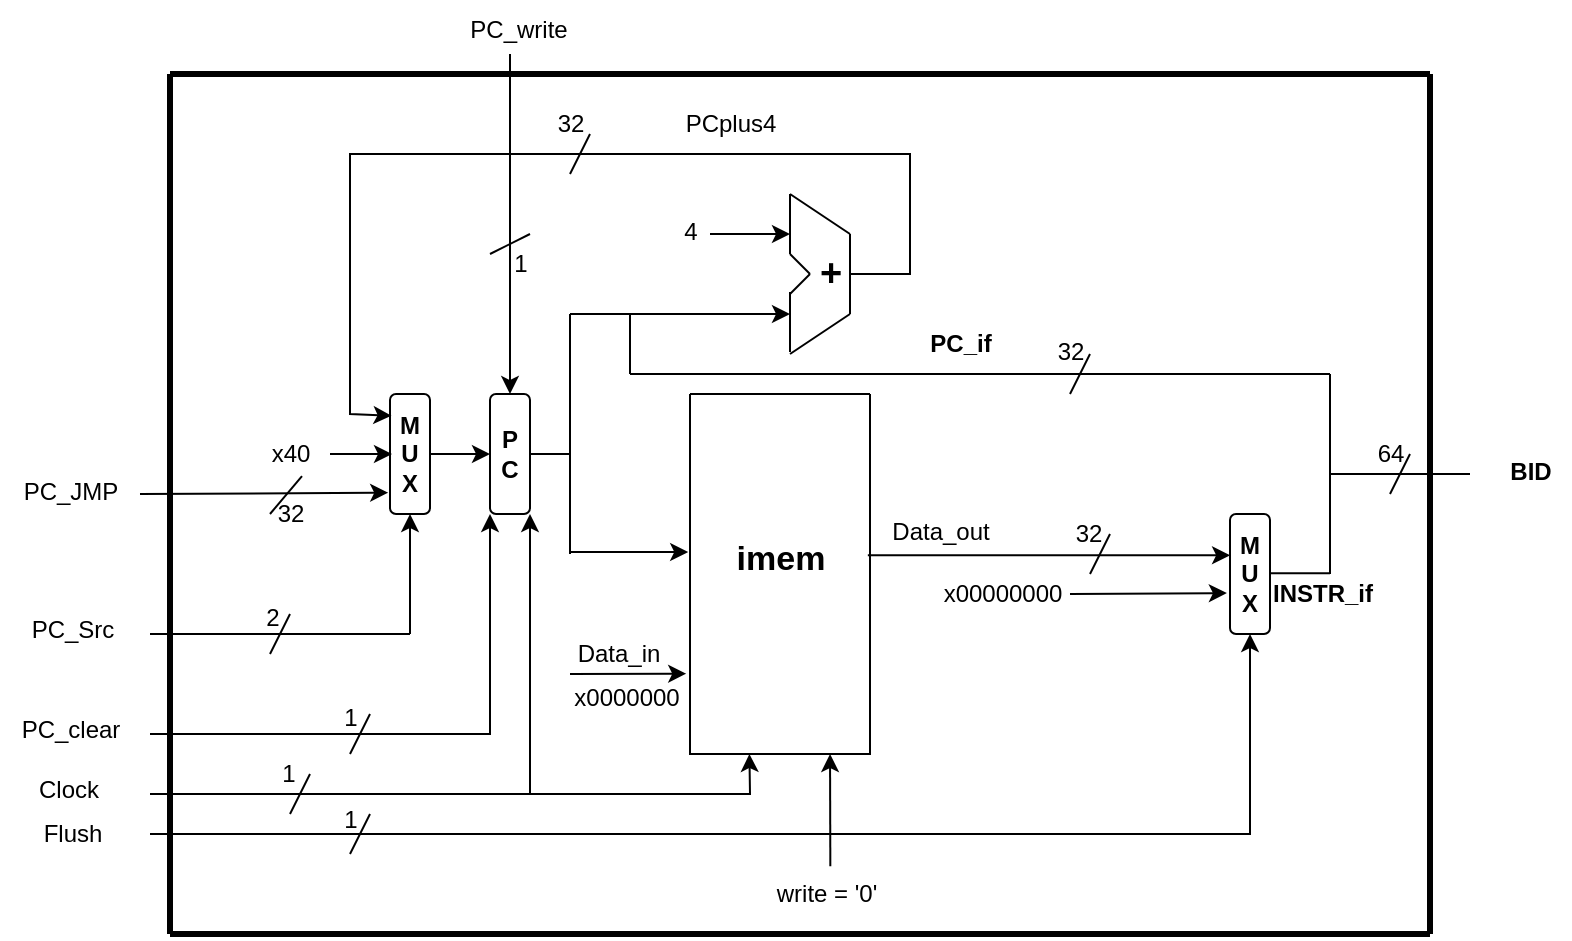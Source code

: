 <mxfile version="22.0.3" type="device" pages="7">
  <diagram name="FETCH" id="bJZfHIrKXEeRUAG0DWas">
    <mxGraphModel dx="1036" dy="606" grid="1" gridSize="10" guides="1" tooltips="1" connect="1" arrows="1" fold="1" page="1" pageScale="1" pageWidth="827" pageHeight="1169" math="0" shadow="0">
      <root>
        <mxCell id="0" />
        <mxCell id="1" parent="0" />
        <mxCell id="jxlfX2A5Uczl-XdTWnjs-1" value="" style="swimlane;startSize=0;" parent="1" vertex="1">
          <mxGeometry x="360" y="250" width="90" height="180" as="geometry">
            <mxRectangle x="360" y="250" width="50" height="40" as="alternateBounds" />
          </mxGeometry>
        </mxCell>
        <mxCell id="jxlfX2A5Uczl-XdTWnjs-2" value="&lt;b&gt;&lt;font style=&quot;font-size: 17px;&quot;&gt;imem&lt;/font&gt;&lt;/b&gt;" style="text;html=1;align=center;verticalAlign=middle;resizable=0;points=[];autosize=1;strokeColor=none;fillColor=none;" parent="jxlfX2A5Uczl-XdTWnjs-1" vertex="1">
          <mxGeometry x="10" y="68" width="70" height="30" as="geometry" />
        </mxCell>
        <mxCell id="jxlfX2A5Uczl-XdTWnjs-7" value="" style="endArrow=none;html=1;rounded=0;" parent="1" edge="1">
          <mxGeometry width="50" height="50" relative="1" as="geometry">
            <mxPoint x="410" y="229" as="sourcePoint" />
            <mxPoint x="410" y="199" as="targetPoint" />
          </mxGeometry>
        </mxCell>
        <mxCell id="jxlfX2A5Uczl-XdTWnjs-8" value="" style="endArrow=none;html=1;rounded=0;" parent="1" edge="1">
          <mxGeometry width="50" height="50" relative="1" as="geometry">
            <mxPoint x="410" y="200" as="sourcePoint" />
            <mxPoint x="420" y="190" as="targetPoint" />
          </mxGeometry>
        </mxCell>
        <mxCell id="jxlfX2A5Uczl-XdTWnjs-11" value="" style="endArrow=none;html=1;rounded=0;" parent="1" edge="1">
          <mxGeometry width="50" height="50" relative="1" as="geometry">
            <mxPoint x="420" y="190" as="sourcePoint" />
            <mxPoint x="410" y="180" as="targetPoint" />
          </mxGeometry>
        </mxCell>
        <mxCell id="jxlfX2A5Uczl-XdTWnjs-12" value="" style="endArrow=none;html=1;rounded=0;" parent="1" edge="1">
          <mxGeometry width="50" height="50" relative="1" as="geometry">
            <mxPoint x="410" y="180" as="sourcePoint" />
            <mxPoint x="410" y="150" as="targetPoint" />
          </mxGeometry>
        </mxCell>
        <mxCell id="jxlfX2A5Uczl-XdTWnjs-13" value="" style="endArrow=none;html=1;rounded=0;" parent="1" edge="1">
          <mxGeometry width="50" height="50" relative="1" as="geometry">
            <mxPoint x="440" y="170" as="sourcePoint" />
            <mxPoint x="410" y="150" as="targetPoint" />
          </mxGeometry>
        </mxCell>
        <mxCell id="jxlfX2A5Uczl-XdTWnjs-14" value="" style="endArrow=none;html=1;rounded=0;" parent="1" edge="1">
          <mxGeometry width="50" height="50" relative="1" as="geometry">
            <mxPoint x="410" y="230" as="sourcePoint" />
            <mxPoint x="440" y="210" as="targetPoint" />
          </mxGeometry>
        </mxCell>
        <mxCell id="jxlfX2A5Uczl-XdTWnjs-15" value="" style="endArrow=none;html=1;rounded=0;" parent="1" edge="1">
          <mxGeometry width="50" height="50" relative="1" as="geometry">
            <mxPoint x="440" y="210" as="sourcePoint" />
            <mxPoint x="440" y="170" as="targetPoint" />
          </mxGeometry>
        </mxCell>
        <mxCell id="jxlfX2A5Uczl-XdTWnjs-21" value="+" style="text;html=1;align=center;verticalAlign=middle;resizable=0;points=[];autosize=1;strokeColor=none;fillColor=none;fontSize=19;fontStyle=1" parent="1" vertex="1">
          <mxGeometry x="415" y="170" width="30" height="40" as="geometry" />
        </mxCell>
        <mxCell id="jxlfX2A5Uczl-XdTWnjs-25" value="" style="endArrow=classic;html=1;rounded=0;" parent="1" edge="1">
          <mxGeometry width="50" height="50" relative="1" as="geometry">
            <mxPoint x="370" y="170" as="sourcePoint" />
            <mxPoint x="410" y="170" as="targetPoint" />
          </mxGeometry>
        </mxCell>
        <mxCell id="jxlfX2A5Uczl-XdTWnjs-26" value="4" style="text;html=1;align=center;verticalAlign=bottom;resizable=0;points=[];autosize=1;strokeColor=none;fillColor=none;" parent="1" vertex="1">
          <mxGeometry x="345" y="148" width="30" height="30" as="geometry" />
        </mxCell>
        <mxCell id="jxlfX2A5Uczl-XdTWnjs-30" value="" style="endArrow=classic;html=1;rounded=0;" parent="1" edge="1">
          <mxGeometry width="50" height="50" relative="1" as="geometry">
            <mxPoint x="300" y="210" as="sourcePoint" />
            <mxPoint x="410" y="210" as="targetPoint" />
          </mxGeometry>
        </mxCell>
        <mxCell id="jxlfX2A5Uczl-XdTWnjs-33" value="" style="endArrow=none;html=1;rounded=0;" parent="1" edge="1">
          <mxGeometry width="50" height="50" relative="1" as="geometry">
            <mxPoint x="330" y="240" as="sourcePoint" />
            <mxPoint x="330" y="210" as="targetPoint" />
          </mxGeometry>
        </mxCell>
        <mxCell id="jxlfX2A5Uczl-XdTWnjs-34" value="" style="endArrow=none;html=1;rounded=0;" parent="1" edge="1">
          <mxGeometry width="50" height="50" relative="1" as="geometry">
            <mxPoint x="550" y="240" as="sourcePoint" />
            <mxPoint x="330" y="240" as="targetPoint" />
          </mxGeometry>
        </mxCell>
        <mxCell id="jxlfX2A5Uczl-XdTWnjs-36" value="" style="endArrow=none;html=1;rounded=0;" parent="1" edge="1">
          <mxGeometry width="50" height="50" relative="1" as="geometry">
            <mxPoint x="680" y="240" as="sourcePoint" />
            <mxPoint x="550" y="240" as="targetPoint" />
          </mxGeometry>
        </mxCell>
        <mxCell id="jxlfX2A5Uczl-XdTWnjs-38" value="M&lt;div&gt;U&lt;/div&gt;&lt;div&gt;X&lt;/div&gt;" style="rounded=1;whiteSpace=wrap;html=1;direction=south;fontStyle=1" parent="1" vertex="1">
          <mxGeometry x="210" y="250" width="20" height="60" as="geometry" />
        </mxCell>
        <mxCell id="jxlfX2A5Uczl-XdTWnjs-42" value="" style="endArrow=classic;html=1;rounded=0;entryX=-0.01;entryY=0.439;entryDx=0;entryDy=0;entryPerimeter=0;" parent="1" edge="1">
          <mxGeometry width="50" height="50" relative="1" as="geometry">
            <mxPoint x="300" y="329" as="sourcePoint" />
            <mxPoint x="359.1" y="329.02" as="targetPoint" />
          </mxGeometry>
        </mxCell>
        <mxCell id="jxlfX2A5Uczl-XdTWnjs-43" value="" style="endArrow=classic;html=1;rounded=0;entryX=0.5;entryY=1;entryDx=0;entryDy=0;" parent="1" edge="1">
          <mxGeometry width="50" height="50" relative="1" as="geometry">
            <mxPoint x="180" y="280" as="sourcePoint" />
            <mxPoint x="211" y="280" as="targetPoint" />
          </mxGeometry>
        </mxCell>
        <mxCell id="jxlfX2A5Uczl-XdTWnjs-44" value="" style="endArrow=classic;html=1;rounded=0;entryX=0.181;entryY=0.962;entryDx=0;entryDy=0;entryPerimeter=0;" parent="1" target="jxlfX2A5Uczl-XdTWnjs-38" edge="1">
          <mxGeometry width="50" height="50" relative="1" as="geometry">
            <mxPoint x="440" y="190" as="sourcePoint" />
            <mxPoint x="190" y="320" as="targetPoint" />
            <Array as="points">
              <mxPoint x="470" y="190" />
              <mxPoint x="470" y="150" />
              <mxPoint x="470" y="130" />
              <mxPoint x="190" y="130" />
              <mxPoint x="190" y="230" />
              <mxPoint x="190" y="260" />
            </Array>
          </mxGeometry>
        </mxCell>
        <mxCell id="jxlfX2A5Uczl-XdTWnjs-45" value="" style="endArrow=classic;html=1;rounded=0;entryX=0.822;entryY=1.045;entryDx=0;entryDy=0;entryPerimeter=0;exitX=1;exitY=0.534;exitDx=0;exitDy=0;exitPerimeter=0;" parent="1" source="jxlfX2A5Uczl-XdTWnjs-46" target="jxlfX2A5Uczl-XdTWnjs-38" edge="1">
          <mxGeometry width="50" height="50" relative="1" as="geometry">
            <mxPoint x="170" y="300" as="sourcePoint" />
            <mxPoint x="190" y="330" as="targetPoint" />
          </mxGeometry>
        </mxCell>
        <mxCell id="jxlfX2A5Uczl-XdTWnjs-46" value="PC_JMP" style="text;html=1;align=center;verticalAlign=middle;resizable=0;points=[];autosize=1;strokeColor=none;fillColor=none;" parent="1" vertex="1">
          <mxGeometry x="15" y="284" width="70" height="30" as="geometry" />
        </mxCell>
        <mxCell id="jxlfX2A5Uczl-XdTWnjs-47" value="x40" style="text;html=1;align=center;verticalAlign=middle;resizable=0;points=[];autosize=1;strokeColor=none;fillColor=none;" parent="1" vertex="1">
          <mxGeometry x="140" y="265" width="40" height="30" as="geometry" />
        </mxCell>
        <mxCell id="jxlfX2A5Uczl-XdTWnjs-48" value="" style="endArrow=classic;html=1;rounded=0;entryX=1;entryY=0.5;entryDx=0;entryDy=0;" parent="1" target="jxlfX2A5Uczl-XdTWnjs-38" edge="1">
          <mxGeometry width="50" height="50" relative="1" as="geometry">
            <mxPoint x="220" y="370" as="sourcePoint" />
            <mxPoint x="350" y="270" as="targetPoint" />
          </mxGeometry>
        </mxCell>
        <mxCell id="jxlfX2A5Uczl-XdTWnjs-49" value="" style="endArrow=none;html=1;rounded=0;" parent="1" edge="1">
          <mxGeometry width="50" height="50" relative="1" as="geometry">
            <mxPoint x="90" y="370" as="sourcePoint" />
            <mxPoint x="220" y="370" as="targetPoint" />
          </mxGeometry>
        </mxCell>
        <mxCell id="jxlfX2A5Uczl-XdTWnjs-50" value="PC_Src" style="text;html=1;align=center;verticalAlign=middle;resizable=0;points=[];autosize=1;strokeColor=none;fillColor=none;" parent="1" vertex="1">
          <mxGeometry x="21" y="353" width="60" height="30" as="geometry" />
        </mxCell>
        <mxCell id="jxlfX2A5Uczl-XdTWnjs-51" value="" style="endArrow=none;html=1;rounded=0;" parent="1" edge="1">
          <mxGeometry width="50" height="50" relative="1" as="geometry">
            <mxPoint x="150" y="380" as="sourcePoint" />
            <mxPoint x="160" y="360" as="targetPoint" />
          </mxGeometry>
        </mxCell>
        <mxCell id="jxlfX2A5Uczl-XdTWnjs-52" value="2" style="text;html=1;align=center;verticalAlign=middle;resizable=0;points=[];autosize=1;strokeColor=none;fillColor=none;" parent="1" vertex="1">
          <mxGeometry x="136" y="347" width="30" height="30" as="geometry" />
        </mxCell>
        <mxCell id="jxlfX2A5Uczl-XdTWnjs-53" value="" style="endArrow=none;html=1;rounded=0;" parent="1" edge="1">
          <mxGeometry width="50" height="50" relative="1" as="geometry">
            <mxPoint x="300" y="330" as="sourcePoint" />
            <mxPoint x="300" y="210" as="targetPoint" />
          </mxGeometry>
        </mxCell>
        <mxCell id="jxlfX2A5Uczl-XdTWnjs-54" value="P&lt;div&gt;C&lt;/div&gt;" style="rounded=1;whiteSpace=wrap;html=1;direction=south;fontStyle=1" parent="1" vertex="1">
          <mxGeometry x="260" y="250" width="20" height="60" as="geometry" />
        </mxCell>
        <mxCell id="jxlfX2A5Uczl-XdTWnjs-55" value="" style="endArrow=classic;html=1;rounded=0;exitX=0.5;exitY=0;exitDx=0;exitDy=0;entryX=0.5;entryY=1;entryDx=0;entryDy=0;" parent="1" source="jxlfX2A5Uczl-XdTWnjs-38" target="jxlfX2A5Uczl-XdTWnjs-54" edge="1">
          <mxGeometry width="50" height="50" relative="1" as="geometry">
            <mxPoint x="260" y="260" as="sourcePoint" />
            <mxPoint x="310" y="210" as="targetPoint" />
          </mxGeometry>
        </mxCell>
        <mxCell id="jxlfX2A5Uczl-XdTWnjs-56" value="" style="endArrow=none;html=1;rounded=0;exitX=0.5;exitY=0;exitDx=0;exitDy=0;" parent="1" source="jxlfX2A5Uczl-XdTWnjs-54" edge="1">
          <mxGeometry width="50" height="50" relative="1" as="geometry">
            <mxPoint x="260" y="260" as="sourcePoint" />
            <mxPoint x="300" y="280" as="targetPoint" />
          </mxGeometry>
        </mxCell>
        <mxCell id="jxlfX2A5Uczl-XdTWnjs-57" value="PC_if" style="text;html=1;align=center;verticalAlign=middle;resizable=0;points=[];autosize=1;strokeColor=none;fillColor=none;fontStyle=1" parent="1" vertex="1">
          <mxGeometry x="470" y="210" width="50" height="30" as="geometry" />
        </mxCell>
        <mxCell id="jxlfX2A5Uczl-XdTWnjs-58" value="PCplus4" style="text;html=1;align=center;verticalAlign=middle;resizable=0;points=[];autosize=1;strokeColor=none;fillColor=none;" parent="1" vertex="1">
          <mxGeometry x="345" y="100" width="70" height="30" as="geometry" />
        </mxCell>
        <mxCell id="jxlfX2A5Uczl-XdTWnjs-59" value="" style="endArrow=classic;html=1;rounded=0;entryX=0;entryY=0.5;entryDx=0;entryDy=0;" parent="1" target="jxlfX2A5Uczl-XdTWnjs-54" edge="1">
          <mxGeometry width="50" height="50" relative="1" as="geometry">
            <mxPoint x="270" y="80" as="sourcePoint" />
            <mxPoint x="380" y="160" as="targetPoint" />
          </mxGeometry>
        </mxCell>
        <mxCell id="jxlfX2A5Uczl-XdTWnjs-60" value="PC_write" style="text;html=1;align=center;verticalAlign=middle;resizable=0;points=[];autosize=1;strokeColor=none;fillColor=none;" parent="1" vertex="1">
          <mxGeometry x="239" y="53" width="70" height="30" as="geometry" />
        </mxCell>
        <mxCell id="jxlfX2A5Uczl-XdTWnjs-61" value="M&lt;div&gt;U&lt;/div&gt;&lt;div&gt;X&lt;/div&gt;" style="rounded=1;whiteSpace=wrap;html=1;direction=south;fontStyle=1" parent="1" vertex="1">
          <mxGeometry x="630" y="310" width="20" height="60" as="geometry" />
        </mxCell>
        <mxCell id="jxlfX2A5Uczl-XdTWnjs-62" value="" style="endArrow=classic;html=1;rounded=0;exitX=0.988;exitY=0.448;exitDx=0;exitDy=0;exitPerimeter=0;entryX=0.344;entryY=0.998;entryDx=0;entryDy=0;entryPerimeter=0;" parent="1" source="jxlfX2A5Uczl-XdTWnjs-1" target="jxlfX2A5Uczl-XdTWnjs-61" edge="1">
          <mxGeometry width="50" height="50" relative="1" as="geometry">
            <mxPoint x="490" y="370" as="sourcePoint" />
            <mxPoint x="540" y="320" as="targetPoint" />
          </mxGeometry>
        </mxCell>
        <mxCell id="jxlfX2A5Uczl-XdTWnjs-63" value="" style="endArrow=classic;html=1;rounded=0;entryX=0.659;entryY=1.078;entryDx=0;entryDy=0;entryPerimeter=0;" parent="1" target="jxlfX2A5Uczl-XdTWnjs-61" edge="1">
          <mxGeometry width="50" height="50" relative="1" as="geometry">
            <mxPoint x="550" y="350" as="sourcePoint" />
            <mxPoint x="540" y="320" as="targetPoint" />
          </mxGeometry>
        </mxCell>
        <mxCell id="jxlfX2A5Uczl-XdTWnjs-64" value="x00000000" style="text;html=1;align=center;verticalAlign=middle;resizable=0;points=[];autosize=1;strokeColor=none;fillColor=none;" parent="1" vertex="1">
          <mxGeometry x="476" y="335" width="80" height="30" as="geometry" />
        </mxCell>
        <mxCell id="jxlfX2A5Uczl-XdTWnjs-65" value="" style="endArrow=none;html=1;rounded=0;" parent="1" edge="1">
          <mxGeometry width="50" height="50" relative="1" as="geometry">
            <mxPoint x="650" y="339.58" as="sourcePoint" />
            <mxPoint x="680" y="339.58" as="targetPoint" />
          </mxGeometry>
        </mxCell>
        <mxCell id="jxlfX2A5Uczl-XdTWnjs-66" value="" style="endArrow=none;html=1;rounded=0;" parent="1" edge="1">
          <mxGeometry width="50" height="50" relative="1" as="geometry">
            <mxPoint x="680" y="340" as="sourcePoint" />
            <mxPoint x="680" y="240" as="targetPoint" />
          </mxGeometry>
        </mxCell>
        <mxCell id="jxlfX2A5Uczl-XdTWnjs-67" value="" style="endArrow=none;html=1;rounded=0;" parent="1" edge="1">
          <mxGeometry width="50" height="50" relative="1" as="geometry">
            <mxPoint x="750" y="290" as="sourcePoint" />
            <mxPoint x="680" y="290" as="targetPoint" />
          </mxGeometry>
        </mxCell>
        <mxCell id="jxlfX2A5Uczl-XdTWnjs-68" value="INSTR_if" style="text;html=1;align=center;verticalAlign=middle;resizable=0;points=[];autosize=1;strokeColor=none;fillColor=none;fontStyle=1" parent="1" vertex="1">
          <mxGeometry x="641" y="335" width="70" height="30" as="geometry" />
        </mxCell>
        <mxCell id="jxlfX2A5Uczl-XdTWnjs-69" value="BID" style="text;html=1;align=center;verticalAlign=middle;resizable=0;points=[];autosize=1;strokeColor=none;fillColor=none;fontStyle=1" parent="1" vertex="1">
          <mxGeometry x="760" y="274" width="40" height="30" as="geometry" />
        </mxCell>
        <mxCell id="jxlfX2A5Uczl-XdTWnjs-70" value="" style="endArrow=none;html=1;rounded=0;" parent="1" edge="1">
          <mxGeometry width="50" height="50" relative="1" as="geometry">
            <mxPoint x="710" y="300" as="sourcePoint" />
            <mxPoint x="720" y="280" as="targetPoint" />
          </mxGeometry>
        </mxCell>
        <mxCell id="jxlfX2A5Uczl-XdTWnjs-71" value="64" style="text;html=1;align=center;verticalAlign=middle;resizable=0;points=[];autosize=1;strokeColor=none;fillColor=none;" parent="1" vertex="1">
          <mxGeometry x="690" y="265" width="40" height="30" as="geometry" />
        </mxCell>
        <mxCell id="jxlfX2A5Uczl-XdTWnjs-72" value="" style="endArrow=none;html=1;rounded=0;" parent="1" edge="1">
          <mxGeometry width="50" height="50" relative="1" as="geometry">
            <mxPoint x="560" y="340" as="sourcePoint" />
            <mxPoint x="570" y="320" as="targetPoint" />
          </mxGeometry>
        </mxCell>
        <mxCell id="jxlfX2A5Uczl-XdTWnjs-74" value="32" style="text;html=1;align=center;verticalAlign=middle;resizable=0;points=[];autosize=1;strokeColor=none;fillColor=none;" parent="1" vertex="1">
          <mxGeometry x="539" y="305" width="40" height="30" as="geometry" />
        </mxCell>
        <mxCell id="jxlfX2A5Uczl-XdTWnjs-75" value="Data_out" style="text;html=1;align=center;verticalAlign=middle;resizable=0;points=[];autosize=1;strokeColor=none;fillColor=none;" parent="1" vertex="1">
          <mxGeometry x="450" y="304" width="70" height="30" as="geometry" />
        </mxCell>
        <mxCell id="jxlfX2A5Uczl-XdTWnjs-76" value="" style="endArrow=none;html=1;rounded=0;" parent="1" edge="1">
          <mxGeometry width="50" height="50" relative="1" as="geometry">
            <mxPoint x="550" y="250" as="sourcePoint" />
            <mxPoint x="560" y="230" as="targetPoint" />
          </mxGeometry>
        </mxCell>
        <mxCell id="jxlfX2A5Uczl-XdTWnjs-77" value="32" style="text;html=1;align=center;verticalAlign=middle;resizable=0;points=[];autosize=1;strokeColor=none;fillColor=none;" parent="1" vertex="1">
          <mxGeometry x="530" y="214" width="40" height="30" as="geometry" />
        </mxCell>
        <mxCell id="jxlfX2A5Uczl-XdTWnjs-80" value="" style="endArrow=classic;html=1;rounded=0;entryX=0.33;entryY=1;entryDx=0;entryDy=0;entryPerimeter=0;" parent="1" target="jxlfX2A5Uczl-XdTWnjs-1" edge="1">
          <mxGeometry width="50" height="50" relative="1" as="geometry">
            <mxPoint x="90" y="450" as="sourcePoint" />
            <mxPoint x="430" y="450" as="targetPoint" />
            <Array as="points">
              <mxPoint x="290" y="450" />
              <mxPoint x="390" y="450" />
            </Array>
          </mxGeometry>
        </mxCell>
        <mxCell id="jxlfX2A5Uczl-XdTWnjs-82" value="" style="endArrow=none;html=1;rounded=0;" parent="1" edge="1">
          <mxGeometry width="50" height="50" relative="1" as="geometry">
            <mxPoint x="160" y="460" as="sourcePoint" />
            <mxPoint x="170" y="440" as="targetPoint" />
          </mxGeometry>
        </mxCell>
        <mxCell id="jxlfX2A5Uczl-XdTWnjs-83" value="1" style="text;html=1;align=center;verticalAlign=middle;resizable=0;points=[];autosize=1;strokeColor=none;fillColor=none;" parent="1" vertex="1">
          <mxGeometry x="144" y="425" width="30" height="30" as="geometry" />
        </mxCell>
        <mxCell id="jxlfX2A5Uczl-XdTWnjs-84" value="Clock" style="text;html=1;align=center;verticalAlign=middle;resizable=0;points=[];autosize=1;strokeColor=none;fillColor=none;" parent="1" vertex="1">
          <mxGeometry x="24" y="433" width="50" height="30" as="geometry" />
        </mxCell>
        <mxCell id="jxlfX2A5Uczl-XdTWnjs-85" value="" style="endArrow=classic;html=1;rounded=0;entryX=0.778;entryY=1;entryDx=0;entryDy=0;entryPerimeter=0;exitX=0.531;exitY=0.038;exitDx=0;exitDy=0;exitPerimeter=0;" parent="1" source="jxlfX2A5Uczl-XdTWnjs-86" edge="1">
          <mxGeometry width="50" height="50" relative="1" as="geometry">
            <mxPoint x="430" y="480" as="sourcePoint" />
            <mxPoint x="430.02" y="430" as="targetPoint" />
          </mxGeometry>
        </mxCell>
        <mxCell id="jxlfX2A5Uczl-XdTWnjs-86" value="write = &#39;0&#39;" style="text;html=1;align=center;verticalAlign=middle;resizable=0;points=[];autosize=1;strokeColor=none;fillColor=none;" parent="1" vertex="1">
          <mxGeometry x="393" y="485" width="70" height="30" as="geometry" />
        </mxCell>
        <mxCell id="jxlfX2A5Uczl-XdTWnjs-91" value="" style="endArrow=classic;html=1;rounded=0;entryX=1;entryY=0.5;entryDx=0;entryDy=0;" parent="1" target="jxlfX2A5Uczl-XdTWnjs-61" edge="1">
          <mxGeometry width="50" height="50" relative="1" as="geometry">
            <mxPoint x="90" y="470" as="sourcePoint" />
            <mxPoint x="710" y="470" as="targetPoint" />
            <Array as="points">
              <mxPoint x="620" y="470" />
              <mxPoint x="640" y="470" />
            </Array>
          </mxGeometry>
        </mxCell>
        <mxCell id="jxlfX2A5Uczl-XdTWnjs-93" value="" style="endArrow=classic;html=1;rounded=0;entryX=1;entryY=1;entryDx=0;entryDy=0;" parent="1" target="jxlfX2A5Uczl-XdTWnjs-54" edge="1">
          <mxGeometry width="50" height="50" relative="1" as="geometry">
            <mxPoint x="90" y="420" as="sourcePoint" />
            <mxPoint x="330" y="380" as="targetPoint" />
            <Array as="points">
              <mxPoint x="260" y="420" />
            </Array>
          </mxGeometry>
        </mxCell>
        <mxCell id="jxlfX2A5Uczl-XdTWnjs-94" value="Flush" style="text;html=1;align=center;verticalAlign=middle;resizable=0;points=[];autosize=1;strokeColor=none;fillColor=none;" parent="1" vertex="1">
          <mxGeometry x="26" y="455" width="50" height="30" as="geometry" />
        </mxCell>
        <mxCell id="jxlfX2A5Uczl-XdTWnjs-95" value="" style="endArrow=none;html=1;rounded=0;" parent="1" edge="1">
          <mxGeometry width="50" height="50" relative="1" as="geometry">
            <mxPoint x="190" y="480" as="sourcePoint" />
            <mxPoint x="200" y="460" as="targetPoint" />
          </mxGeometry>
        </mxCell>
        <mxCell id="jxlfX2A5Uczl-XdTWnjs-96" value="1" style="text;html=1;align=center;verticalAlign=middle;resizable=0;points=[];autosize=1;strokeColor=none;fillColor=none;" parent="1" vertex="1">
          <mxGeometry x="175" y="448" width="30" height="30" as="geometry" />
        </mxCell>
        <mxCell id="jxlfX2A5Uczl-XdTWnjs-97" value="PC_clear" style="text;html=1;align=center;verticalAlign=middle;resizable=0;points=[];autosize=1;strokeColor=none;fillColor=none;" parent="1" vertex="1">
          <mxGeometry x="15" y="403" width="70" height="30" as="geometry" />
        </mxCell>
        <mxCell id="jxlfX2A5Uczl-XdTWnjs-98" value="" style="endArrow=none;html=1;rounded=0;" parent="1" edge="1">
          <mxGeometry width="50" height="50" relative="1" as="geometry">
            <mxPoint x="190" y="430" as="sourcePoint" />
            <mxPoint x="200" y="410" as="targetPoint" />
          </mxGeometry>
        </mxCell>
        <mxCell id="jxlfX2A5Uczl-XdTWnjs-99" value="1" style="text;html=1;align=center;verticalAlign=middle;resizable=0;points=[];autosize=1;strokeColor=none;fillColor=none;" parent="1" vertex="1">
          <mxGeometry x="175" y="397" width="30" height="30" as="geometry" />
        </mxCell>
        <mxCell id="jxlfX2A5Uczl-XdTWnjs-100" value="" style="endArrow=classic;html=1;rounded=0;entryX=-0.021;entryY=0.777;entryDx=0;entryDy=0;entryPerimeter=0;" parent="1" target="jxlfX2A5Uczl-XdTWnjs-1" edge="1">
          <mxGeometry width="50" height="50" relative="1" as="geometry">
            <mxPoint x="300" y="390" as="sourcePoint" />
            <mxPoint x="280" y="360" as="targetPoint" />
          </mxGeometry>
        </mxCell>
        <mxCell id="jxlfX2A5Uczl-XdTWnjs-101" value="x0000000" style="text;html=1;align=center;verticalAlign=middle;resizable=0;points=[];autosize=1;strokeColor=none;fillColor=none;rotation=0;" parent="1" vertex="1">
          <mxGeometry x="288" y="387" width="80" height="30" as="geometry" />
        </mxCell>
        <mxCell id="jxlfX2A5Uczl-XdTWnjs-102" value="Data_in" style="text;html=1;align=center;verticalAlign=middle;resizable=0;points=[];autosize=1;strokeColor=none;fillColor=none;" parent="1" vertex="1">
          <mxGeometry x="294" y="365" width="60" height="30" as="geometry" />
        </mxCell>
        <mxCell id="jxlfX2A5Uczl-XdTWnjs-103" value="" style="endArrow=classic;html=1;rounded=0;entryX=1;entryY=0;entryDx=0;entryDy=0;" parent="1" target="jxlfX2A5Uczl-XdTWnjs-54" edge="1">
          <mxGeometry width="50" height="50" relative="1" as="geometry">
            <mxPoint x="280" y="450" as="sourcePoint" />
            <mxPoint x="470" y="330" as="targetPoint" />
          </mxGeometry>
        </mxCell>
        <mxCell id="jxlfX2A5Uczl-XdTWnjs-106" value="" style="endArrow=none;html=1;rounded=0;strokeWidth=3;" parent="1" edge="1">
          <mxGeometry width="50" height="50" relative="1" as="geometry">
            <mxPoint x="100" y="90" as="sourcePoint" />
            <mxPoint x="730" y="90" as="targetPoint" />
          </mxGeometry>
        </mxCell>
        <mxCell id="jxlfX2A5Uczl-XdTWnjs-107" value="" style="endArrow=none;html=1;rounded=0;strokeWidth=3;" parent="1" edge="1">
          <mxGeometry width="50" height="50" relative="1" as="geometry">
            <mxPoint x="730" y="520" as="sourcePoint" />
            <mxPoint x="730" y="90" as="targetPoint" />
          </mxGeometry>
        </mxCell>
        <mxCell id="jxlfX2A5Uczl-XdTWnjs-108" value="" style="endArrow=none;html=1;rounded=0;strokeWidth=3;" parent="1" edge="1">
          <mxGeometry width="50" height="50" relative="1" as="geometry">
            <mxPoint x="100" y="520" as="sourcePoint" />
            <mxPoint x="730" y="520" as="targetPoint" />
          </mxGeometry>
        </mxCell>
        <mxCell id="jxlfX2A5Uczl-XdTWnjs-111" value="" style="endArrow=none;html=1;rounded=0;fontSize=23;spacing=5;strokeWidth=3;" parent="1" edge="1">
          <mxGeometry width="50" height="50" relative="1" as="geometry">
            <mxPoint x="100" y="520" as="sourcePoint" />
            <mxPoint x="100" y="90" as="targetPoint" />
          </mxGeometry>
        </mxCell>
        <mxCell id="jxlfX2A5Uczl-XdTWnjs-113" value="" style="endArrow=none;html=1;rounded=0;" parent="1" edge="1">
          <mxGeometry width="50" height="50" relative="1" as="geometry">
            <mxPoint x="260" y="180" as="sourcePoint" />
            <mxPoint x="280" y="170" as="targetPoint" />
          </mxGeometry>
        </mxCell>
        <mxCell id="jxlfX2A5Uczl-XdTWnjs-114" value="1" style="text;html=1;align=center;verticalAlign=middle;resizable=0;points=[];autosize=1;strokeColor=none;fillColor=none;" parent="1" vertex="1">
          <mxGeometry x="260" y="170" width="30" height="30" as="geometry" />
        </mxCell>
        <mxCell id="jxlfX2A5Uczl-XdTWnjs-115" value="" style="endArrow=none;html=1;rounded=0;" parent="1" edge="1">
          <mxGeometry width="50" height="50" relative="1" as="geometry">
            <mxPoint x="300" y="140" as="sourcePoint" />
            <mxPoint x="310" y="120" as="targetPoint" />
          </mxGeometry>
        </mxCell>
        <mxCell id="jxlfX2A5Uczl-XdTWnjs-116" value="32" style="text;html=1;align=center;verticalAlign=middle;resizable=0;points=[];autosize=1;strokeColor=none;fillColor=none;" parent="1" vertex="1">
          <mxGeometry x="280" y="100" width="40" height="30" as="geometry" />
        </mxCell>
        <mxCell id="jxlfX2A5Uczl-XdTWnjs-117" value="" style="endArrow=none;html=1;rounded=0;entryX=0.65;entryY=0.867;entryDx=0;entryDy=0;entryPerimeter=0;" parent="1" target="jxlfX2A5Uczl-XdTWnjs-47" edge="1">
          <mxGeometry width="50" height="50" relative="1" as="geometry">
            <mxPoint x="150" y="310" as="sourcePoint" />
            <mxPoint x="380" y="300" as="targetPoint" />
          </mxGeometry>
        </mxCell>
        <mxCell id="jxlfX2A5Uczl-XdTWnjs-118" value="32&lt;div&gt;&lt;br&gt;&lt;/div&gt;" style="text;html=1;align=center;verticalAlign=middle;resizable=0;points=[];autosize=1;strokeColor=none;fillColor=none;" parent="1" vertex="1">
          <mxGeometry x="140" y="297" width="40" height="40" as="geometry" />
        </mxCell>
      </root>
    </mxGraphModel>
  </diagram>
  <diagram id="xOTTquP_kqU0esHiqinq" name="DECODE">
    <mxGraphModel dx="1036" dy="1775" grid="1" gridSize="10" guides="1" tooltips="1" connect="1" arrows="1" fold="1" page="1" pageScale="1" pageWidth="827" pageHeight="1169" math="0" shadow="0">
      <root>
        <mxCell id="0" />
        <mxCell id="1" parent="0" />
        <mxCell id="YEst6chSKFqj1kbGNfac-19" style="edgeStyle=orthogonalEdgeStyle;rounded=0;orthogonalLoop=1;jettySize=auto;html=1;entryX=0.609;entryY=0.938;entryDx=0;entryDy=0;entryPerimeter=0;exitX=0.7;exitY=0.15;exitDx=0;exitDy=0;exitPerimeter=0;endArrow=none;endFill=0;" parent="1" source="R8ASh6SWyMXSQIIWUqua-130" target="YEst6chSKFqj1kbGNfac-11" edge="1">
          <mxGeometry relative="1" as="geometry">
            <Array as="points">
              <mxPoint x="477" y="-395" />
              <mxPoint x="792" y="-395" />
            </Array>
          </mxGeometry>
        </mxCell>
        <mxCell id="R8ASh6SWyMXSQIIWUqua-112" style="edgeStyle=orthogonalEdgeStyle;rounded=0;orthogonalLoop=1;jettySize=auto;html=1;exitX=1;exitY=0.5;exitDx=0;exitDy=0;exitPerimeter=0;entryX=0.538;entryY=0.34;entryDx=0;entryDy=0;entryPerimeter=0;fontSize=9;" parent="1" source="R8ASh6SWyMXSQIIWUqua-113" target="R8ASh6SWyMXSQIIWUqua-212" edge="1">
          <mxGeometry relative="1" as="geometry">
            <mxPoint x="891.6" y="-237" as="targetPoint" />
          </mxGeometry>
        </mxCell>
        <mxCell id="z2GBA6WuEBSSsbsuFhRN-20" value="" style="edgeStyle=elbowEdgeStyle;elbow=horizontal;endArrow=classic;html=1;curved=0;rounded=0;endSize=6;startSize=8;endFill=1;jumpStyle=arc;exitX=1.242;exitY=-0.067;exitDx=0;exitDy=0;exitPerimeter=0;" parent="1" source="z2GBA6WuEBSSsbsuFhRN-19" edge="1">
          <mxGeometry width="50" height="50" relative="1" as="geometry">
            <mxPoint x="877" y="-293" as="sourcePoint" />
            <mxPoint x="1037" y="-293" as="targetPoint" />
            <Array as="points">
              <mxPoint x="898.9" y="-287.78" />
            </Array>
          </mxGeometry>
        </mxCell>
        <mxCell id="i6PzqBDHZ-837w6nfbo2-4" style="edgeStyle=orthogonalEdgeStyle;rounded=0;orthogonalLoop=1;jettySize=auto;html=1;entryX=0.277;entryY=1.001;entryDx=0;entryDy=0;fontSize=9;entryPerimeter=0;exitX=0.656;exitY=0.517;exitDx=0;exitDy=0;exitPerimeter=0;" parent="1" source="YEst6chSKFqj1kbGNfac-11" target="R8ASh6SWyMXSQIIWUqua-277" edge="1">
          <mxGeometry relative="1" as="geometry">
            <Array as="points" />
          </mxGeometry>
        </mxCell>
        <mxCell id="R8ASh6SWyMXSQIIWUqua-1" value="PC - BID[0:32]" style="text;html=1;align=left;verticalAlign=middle;whiteSpace=wrap;rounded=0;fontSize=9;" parent="1" vertex="1">
          <mxGeometry x="67" y="-388" width="61" height="10" as="geometry" />
        </mxCell>
        <mxCell id="R8ASh6SWyMXSQIIWUqua-2" value="" style="endArrow=classic;html=1;rounded=0;entryX=0.5;entryY=0;entryDx=0;entryDy=0;fillColor=#dae8fc;strokeColor=#6c8ebf;fontSize=9;" parent="1" source="R8ASh6SWyMXSQIIWUqua-159" target="R8ASh6SWyMXSQIIWUqua-29" edge="1">
          <mxGeometry width="50" height="50" relative="1" as="geometry">
            <mxPoint x="534" y="-948" as="sourcePoint" />
            <mxPoint x="550" y="-647" as="targetPoint" />
          </mxGeometry>
        </mxCell>
        <mxCell id="R8ASh6SWyMXSQIIWUqua-4" value="5" style="text;html=1;align=center;verticalAlign=middle;resizable=0;points=[];autosize=1;strokeColor=none;fillColor=none;fontSize=9;" parent="1" vertex="1">
          <mxGeometry x="376" y="-490" width="25" height="25" as="geometry" />
        </mxCell>
        <mxCell id="R8ASh6SWyMXSQIIWUqua-5" value="RS2D" style="text;html=1;align=center;verticalAlign=middle;whiteSpace=wrap;rounded=0;fontSize=9;" parent="1" vertex="1">
          <mxGeometry x="392" y="-493.5" width="60" height="30" as="geometry" />
        </mxCell>
        <mxCell id="R8ASh6SWyMXSQIIWUqua-6" value="5" style="text;html=1;align=center;verticalAlign=middle;resizable=0;points=[];autosize=1;strokeColor=none;fillColor=none;fontSize=9;" parent="1" vertex="1">
          <mxGeometry x="376" y="-514" width="25" height="25" as="geometry" />
        </mxCell>
        <mxCell id="R8ASh6SWyMXSQIIWUqua-7" value="RS1D" style="text;html=1;align=center;verticalAlign=middle;whiteSpace=wrap;rounded=0;fontSize=9;" parent="1" vertex="1">
          <mxGeometry x="392" y="-517" width="60" height="30" as="geometry" />
        </mxCell>
        <mxCell id="R8ASh6SWyMXSQIIWUqua-9" value="2" style="text;html=1;align=center;verticalAlign=middle;resizable=0;points=[];autosize=1;strokeColor=none;fillColor=none;fontSize=9;" parent="1" vertex="1">
          <mxGeometry x="439" y="-730.5" width="25" height="25" as="geometry" />
        </mxCell>
        <mxCell id="R8ASh6SWyMXSQIIWUqua-10" value="32" style="text;html=1;align=center;verticalAlign=middle;resizable=0;points=[];autosize=1;strokeColor=none;fillColor=none;fontSize=9;" parent="1" vertex="1">
          <mxGeometry x="563" y="-178.5" width="30" height="25" as="geometry" />
        </mxCell>
        <mxCell id="R8ASh6SWyMXSQIIWUqua-12" value="RS2D" style="text;html=1;align=center;verticalAlign=middle;whiteSpace=wrap;rounded=0;fontSize=9;rotation=-90;" parent="1" vertex="1">
          <mxGeometry x="762" y="-244.5" width="31" height="14.5" as="geometry" />
        </mxCell>
        <mxCell id="R8ASh6SWyMXSQIIWUqua-15" value="RS1D" style="text;html=1;align=center;verticalAlign=middle;whiteSpace=wrap;rounded=0;fontSize=9;rotation=-90;" parent="1" vertex="1">
          <mxGeometry x="739.5" y="-243" width="31" height="13" as="geometry" />
        </mxCell>
        <mxCell id="R8ASh6SWyMXSQIIWUqua-16" value="5" style="text;html=1;align=center;verticalAlign=middle;resizable=0;points=[];autosize=1;strokeColor=none;fillColor=none;fontSize=9;" parent="1" vertex="1">
          <mxGeometry x="155" y="-177" width="25" height="25" as="geometry" />
        </mxCell>
        <mxCell id="R8ASh6SWyMXSQIIWUqua-17" value="RD2" style="text;html=1;align=center;verticalAlign=middle;whiteSpace=wrap;rounded=0;fontSize=9;" parent="1" vertex="1">
          <mxGeometry x="616" y="-462" width="21" height="12" as="geometry" />
        </mxCell>
        <mxCell id="R8ASh6SWyMXSQIIWUqua-18" value="RD1" style="text;html=1;align=center;verticalAlign=middle;whiteSpace=wrap;rounded=0;fontSize=9;" parent="1" vertex="1">
          <mxGeometry x="612" y="-527.5" width="19" height="10.5" as="geometry" />
        </mxCell>
        <mxCell id="R8ASh6SWyMXSQIIWUqua-29" value="&lt;b style=&quot;font-size: 9px;&quot;&gt;REGFILE&lt;/b&gt;" style="rounded=0;whiteSpace=wrap;html=1;fontSize=9;" parent="1" vertex="1">
          <mxGeometry x="474" y="-550" width="120" height="131" as="geometry" />
        </mxCell>
        <mxCell id="R8ASh6SWyMXSQIIWUqua-30" style="edgeStyle=orthogonalEdgeStyle;rounded=0;orthogonalLoop=1;jettySize=auto;html=1;entryX=0;entryY=0.5;entryDx=0;entryDy=0;fontSize=9;" parent="1" source="YEst6chSKFqj1kbGNfac-2" edge="1">
          <mxGeometry relative="1" as="geometry">
            <mxPoint x="310" y="-325" as="targetPoint" />
            <mxPoint x="161" y="-325" as="sourcePoint" />
            <Array as="points" />
          </mxGeometry>
        </mxCell>
        <mxCell id="R8ASh6SWyMXSQIIWUqua-31" value="funct7" style="text;html=1;align=center;verticalAlign=middle;whiteSpace=wrap;rounded=0;fontSize=9;" parent="1" vertex="1">
          <mxGeometry x="235" y="-693" width="60" height="30" as="geometry" />
        </mxCell>
        <mxCell id="R8ASh6SWyMXSQIIWUqua-32" value="" style="endArrow=none;html=1;rounded=0;fontSize=9;" parent="1" edge="1">
          <mxGeometry width="50" height="50" relative="1" as="geometry">
            <mxPoint x="67" y="-690" as="sourcePoint" />
            <mxPoint x="162" y="-690" as="targetPoint" />
          </mxGeometry>
        </mxCell>
        <mxCell id="R8ASh6SWyMXSQIIWUqua-33" value="" style="endArrow=none;html=1;rounded=0;fontSize=9;" parent="1" edge="1">
          <mxGeometry width="50" height="50" relative="1" as="geometry">
            <mxPoint x="162" y="-670.5" as="sourcePoint" />
            <mxPoint x="162" y="-709.5" as="targetPoint" />
          </mxGeometry>
        </mxCell>
        <mxCell id="R8ASh6SWyMXSQIIWUqua-34" value="" style="endArrow=classic;html=1;rounded=0;endFill=1;fontSize=9;" parent="1" edge="1">
          <mxGeometry width="50" height="50" relative="1" as="geometry">
            <mxPoint x="162" y="-671" as="sourcePoint" />
            <mxPoint x="310" y="-671" as="targetPoint" />
          </mxGeometry>
        </mxCell>
        <mxCell id="R8ASh6SWyMXSQIIWUqua-35" value="&lt;b style=&quot;font-size: 9px;&quot;&gt;Control&lt;/b&gt;&lt;div style=&quot;font-size: 9px;&quot;&gt;&lt;b style=&quot;font-size: 9px;&quot;&gt;Unit&lt;/b&gt;&lt;/div&gt;" style="ellipse;whiteSpace=wrap;html=1;fillColor=#dae8fc;strokeColor=#6c8ebf;fontSize=9;" parent="1" vertex="1">
          <mxGeometry x="309" y="-783" width="120" height="186" as="geometry" />
        </mxCell>
        <mxCell id="R8ASh6SWyMXSQIIWUqua-36" value="" style="endArrow=classic;html=1;rounded=0;endFill=1;fontSize=9;" parent="1" source="R8ASh6SWyMXSQIIWUqua-248" edge="1">
          <mxGeometry width="50" height="50" relative="1" as="geometry">
            <mxPoint x="162" y="-690" as="sourcePoint" />
            <mxPoint x="308" y="-690" as="targetPoint" />
          </mxGeometry>
        </mxCell>
        <mxCell id="R8ASh6SWyMXSQIIWUqua-37" value="3" style="text;html=1;align=center;verticalAlign=middle;resizable=0;points=[];autosize=1;strokeColor=none;fillColor=none;fontSize=9;" parent="1" vertex="1">
          <mxGeometry x="205" y="-708.5" width="25" height="25" as="geometry" />
        </mxCell>
        <mxCell id="R8ASh6SWyMXSQIIWUqua-38" value="funct3" style="text;html=1;align=center;verticalAlign=middle;whiteSpace=wrap;rounded=0;fontSize=9;" parent="1" vertex="1">
          <mxGeometry x="235" y="-712" width="60" height="30" as="geometry" />
        </mxCell>
        <mxCell id="R8ASh6SWyMXSQIIWUqua-39" value="" style="endArrow=classic;html=1;rounded=0;endFill=1;fontSize=9;" parent="1" edge="1">
          <mxGeometry width="50" height="50" relative="1" as="geometry">
            <mxPoint x="162" y="-709" as="sourcePoint" />
            <mxPoint x="310" y="-709" as="targetPoint" />
          </mxGeometry>
        </mxCell>
        <mxCell id="R8ASh6SWyMXSQIIWUqua-40" value="" style="endArrow=none;html=1;rounded=0;fontSize=9;" parent="1" edge="1">
          <mxGeometry width="50" height="50" relative="1" as="geometry">
            <mxPoint x="220" y="-703" as="sourcePoint" />
            <mxPoint x="226" y="-715" as="targetPoint" />
          </mxGeometry>
        </mxCell>
        <mxCell id="R8ASh6SWyMXSQIIWUqua-41" value="7" style="text;html=1;align=center;verticalAlign=middle;resizable=0;points=[];autosize=1;strokeColor=none;fillColor=none;fontSize=9;" parent="1" vertex="1">
          <mxGeometry x="205" y="-729" width="25" height="25" as="geometry" />
        </mxCell>
        <mxCell id="R8ASh6SWyMXSQIIWUqua-42" value="op" style="text;html=1;align=center;verticalAlign=middle;whiteSpace=wrap;rounded=0;fontSize=9;" parent="1" vertex="1">
          <mxGeometry x="235" y="-731" width="60" height="30" as="geometry" />
        </mxCell>
        <mxCell id="R8ASh6SWyMXSQIIWUqua-43" value="" style="endArrow=none;html=1;rounded=0;fontSize=9;" parent="1" edge="1">
          <mxGeometry width="50" height="50" relative="1" as="geometry">
            <mxPoint x="220" y="-684" as="sourcePoint" />
            <mxPoint x="226" y="-696" as="targetPoint" />
          </mxGeometry>
        </mxCell>
        <mxCell id="R8ASh6SWyMXSQIIWUqua-45" value="InstruD - BID[33:64]" style="text;html=1;align=left;verticalAlign=middle;whiteSpace=wrap;rounded=0;fontSize=9;" parent="1" vertex="1">
          <mxGeometry x="67" y="-702.5" width="85" height="13" as="geometry" />
        </mxCell>
        <mxCell id="R8ASh6SWyMXSQIIWUqua-46" value="&lt;b style=&quot;font-size: 9px;&quot;&gt;Immediate Generator&lt;/b&gt;" style="rounded=0;whiteSpace=wrap;html=1;fontSize=9;" parent="1" vertex="1">
          <mxGeometry x="310" y="-355" width="120" height="60" as="geometry" />
        </mxCell>
        <mxCell id="R8ASh6SWyMXSQIIWUqua-47" value="immSrcD" style="text;html=1;align=center;verticalAlign=middle;whiteSpace=wrap;rounded=0;fontSize=9;" parent="1" vertex="1">
          <mxGeometry x="372" y="-399" width="42" height="11" as="geometry" />
        </mxCell>
        <mxCell id="R8ASh6SWyMXSQIIWUqua-52" value="regWriteW" style="text;html=1;align=center;verticalAlign=middle;whiteSpace=wrap;rounded=0;fontSize=9;" parent="1" vertex="1">
          <mxGeometry x="537.5" y="-795" width="48" height="11" as="geometry" />
        </mxCell>
        <mxCell id="R8ASh6SWyMXSQIIWUqua-53" style="edgeStyle=orthogonalEdgeStyle;rounded=0;orthogonalLoop=1;jettySize=auto;html=1;fillColor=#dae8fc;strokeColor=#6c8ebf;endArrow=none;endFill=0;jumpStyle=arc;fontSize=9;" parent="1" edge="1">
          <mxGeometry relative="1" as="geometry">
            <mxPoint x="573" y="-668" as="targetPoint" />
            <mxPoint x="428" y="-668" as="sourcePoint" />
          </mxGeometry>
        </mxCell>
        <mxCell id="R8ASh6SWyMXSQIIWUqua-54" style="edgeStyle=orthogonalEdgeStyle;rounded=0;orthogonalLoop=1;jettySize=auto;html=1;fillColor=#dae8fc;strokeColor=#6c8ebf;endArrow=none;endFill=0;jumpStyle=arc;fontSize=9;" parent="1" edge="1">
          <mxGeometry relative="1" as="geometry">
            <mxPoint x="573" y="-646" as="targetPoint" />
            <mxPoint x="422" y="-646" as="sourcePoint" />
          </mxGeometry>
        </mxCell>
        <mxCell id="R8ASh6SWyMXSQIIWUqua-55" style="edgeStyle=orthogonalEdgeStyle;rounded=0;orthogonalLoop=1;jettySize=auto;html=1;fillColor=#dae8fc;strokeColor=#6c8ebf;endArrow=none;endFill=0;jumpStyle=arc;fontSize=9;" parent="1" edge="1">
          <mxGeometry relative="1" as="geometry">
            <mxPoint x="573" y="-712" as="targetPoint" />
            <mxPoint x="427" y="-712" as="sourcePoint" />
          </mxGeometry>
        </mxCell>
        <mxCell id="R8ASh6SWyMXSQIIWUqua-56" value="regWriteD" style="text;html=1;align=center;verticalAlign=middle;whiteSpace=wrap;rounded=0;fontSize=9;" parent="1" vertex="1">
          <mxGeometry x="462" y="-755" width="60" height="30" as="geometry" />
        </mxCell>
        <mxCell id="R8ASh6SWyMXSQIIWUqua-57" value="resultSrcD" style="text;html=1;align=center;verticalAlign=middle;whiteSpace=wrap;rounded=0;fontSize=9;" parent="1" vertex="1">
          <mxGeometry x="462" y="-734" width="60" height="30" as="geometry" />
        </mxCell>
        <mxCell id="R8ASh6SWyMXSQIIWUqua-58" value="" style="endArrow=none;html=1;rounded=0;fillColor=#dae8fc;strokeColor=#6c8ebf;fontSize=9;" parent="1" edge="1">
          <mxGeometry width="50" height="50" relative="1" as="geometry">
            <mxPoint x="454" y="-706" as="sourcePoint" />
            <mxPoint x="460" y="-718" as="targetPoint" />
          </mxGeometry>
        </mxCell>
        <mxCell id="R8ASh6SWyMXSQIIWUqua-59" value="memWriteD" style="text;html=1;align=center;verticalAlign=middle;whiteSpace=wrap;rounded=0;fontSize=9;" parent="1" vertex="1">
          <mxGeometry x="462" y="-713" width="60" height="30" as="geometry" />
        </mxCell>
        <mxCell id="R8ASh6SWyMXSQIIWUqua-60" value="ALUSrcD" style="text;html=1;align=center;verticalAlign=middle;whiteSpace=wrap;rounded=0;fontSize=9;" parent="1" vertex="1">
          <mxGeometry x="462" y="-691" width="60" height="30" as="geometry" />
        </mxCell>
        <mxCell id="R8ASh6SWyMXSQIIWUqua-64" value="StallF" style="text;html=1;align=center;verticalAlign=middle;whiteSpace=wrap;rounded=0;textDirection=vertical-rl;fontSize=9;rotation=-180;" parent="1" vertex="1">
          <mxGeometry x="651.5" y="-780.75" width="10" height="30" as="geometry" />
        </mxCell>
        <mxCell id="R8ASh6SWyMXSQIIWUqua-65" value="StallD" style="text;html=1;align=center;verticalAlign=middle;whiteSpace=wrap;rounded=0;direction=north;textDirection=vertical-lr;movable=1;resizable=1;rotatable=1;deletable=1;editable=1;locked=0;connectable=1;labelPosition=center;verticalLabelPosition=middle;fontSize=9;rotation=-180;" parent="1" vertex="1">
          <mxGeometry x="668" y="-777.25" width="10" height="26.5" as="geometry" />
        </mxCell>
        <mxCell id="R8ASh6SWyMXSQIIWUqua-66" value="" style="endArrow=none;html=1;rounded=0;fontSize=9;" parent="1" edge="1">
          <mxGeometry width="50" height="50" relative="1" as="geometry">
            <mxPoint x="534" y="-309" as="sourcePoint" />
            <mxPoint x="534" y="-339" as="targetPoint" />
          </mxGeometry>
        </mxCell>
        <mxCell id="R8ASh6SWyMXSQIIWUqua-67" value="" style="endArrow=none;html=1;rounded=0;fontSize=9;" parent="1" edge="1">
          <mxGeometry width="50" height="50" relative="1" as="geometry">
            <mxPoint x="534" y="-338" as="sourcePoint" />
            <mxPoint x="544" y="-348" as="targetPoint" />
          </mxGeometry>
        </mxCell>
        <mxCell id="R8ASh6SWyMXSQIIWUqua-68" value="" style="endArrow=none;html=1;rounded=0;fontSize=9;" parent="1" edge="1">
          <mxGeometry width="50" height="50" relative="1" as="geometry">
            <mxPoint x="544" y="-348" as="sourcePoint" />
            <mxPoint x="534" y="-358" as="targetPoint" />
          </mxGeometry>
        </mxCell>
        <mxCell id="R8ASh6SWyMXSQIIWUqua-69" value="" style="endArrow=none;html=1;rounded=0;fontSize=9;" parent="1" edge="1">
          <mxGeometry width="50" height="50" relative="1" as="geometry">
            <mxPoint x="534" y="-358" as="sourcePoint" />
            <mxPoint x="534" y="-388" as="targetPoint" />
          </mxGeometry>
        </mxCell>
        <mxCell id="R8ASh6SWyMXSQIIWUqua-70" value="" style="endArrow=none;html=1;rounded=0;fontSize=9;" parent="1" edge="1">
          <mxGeometry width="50" height="50" relative="1" as="geometry">
            <mxPoint x="564" y="-368" as="sourcePoint" />
            <mxPoint x="534" y="-388" as="targetPoint" />
          </mxGeometry>
        </mxCell>
        <mxCell id="R8ASh6SWyMXSQIIWUqua-71" value="" style="endArrow=none;html=1;rounded=0;fontSize=9;" parent="1" edge="1">
          <mxGeometry width="50" height="50" relative="1" as="geometry">
            <mxPoint x="534" y="-308" as="sourcePoint" />
            <mxPoint x="564" y="-328" as="targetPoint" />
          </mxGeometry>
        </mxCell>
        <mxCell id="R8ASh6SWyMXSQIIWUqua-72" value="" style="endArrow=none;html=1;rounded=0;fontSize=9;" parent="1" edge="1">
          <mxGeometry width="50" height="50" relative="1" as="geometry">
            <mxPoint x="564" y="-328" as="sourcePoint" />
            <mxPoint x="564" y="-368" as="targetPoint" />
          </mxGeometry>
        </mxCell>
        <mxCell id="R8ASh6SWyMXSQIIWUqua-73" value="+" style="text;html=1;align=center;verticalAlign=middle;resizable=0;points=[];autosize=1;strokeColor=none;fillColor=none;fontSize=9;fontStyle=1" parent="1" vertex="1">
          <mxGeometry x="542" y="-360" width="25" height="25" as="geometry" />
        </mxCell>
        <mxCell id="R8ASh6SWyMXSQIIWUqua-74" value="" style="endArrow=classic;html=1;rounded=0;fontSize=9;" parent="1" source="R8ASh6SWyMXSQIIWUqua-130" edge="1">
          <mxGeometry width="50" height="50" relative="1" as="geometry">
            <mxPoint x="55" y="-278" as="sourcePoint" />
            <mxPoint x="532" y="-375" as="targetPoint" />
          </mxGeometry>
        </mxCell>
        <mxCell id="R8ASh6SWyMXSQIIWUqua-75" value="PC_ JMP" style="text;html=1;align=center;verticalAlign=middle;whiteSpace=wrap;rounded=0;fontSize=9;" parent="1" vertex="1">
          <mxGeometry x="517" y="-171" width="40.5" height="14.5" as="geometry" />
        </mxCell>
        <mxCell id="R8ASh6SWyMXSQIIWUqua-76" style="edgeStyle=orthogonalEdgeStyle;rounded=0;orthogonalLoop=1;jettySize=auto;html=1;fontSize=9;" parent="1" source="R8ASh6SWyMXSQIIWUqua-77" edge="1">
          <mxGeometry relative="1" as="geometry">
            <mxPoint x="532" y="-325" as="targetPoint" />
          </mxGeometry>
        </mxCell>
        <mxCell id="R8ASh6SWyMXSQIIWUqua-77" value="LSL1" style="ellipse;whiteSpace=wrap;html=1;aspect=fixed;fontSize=9;" parent="1" vertex="1">
          <mxGeometry x="464" y="-342" width="34" height="34" as="geometry" />
        </mxCell>
        <mxCell id="R8ASh6SWyMXSQIIWUqua-78" style="edgeStyle=orthogonalEdgeStyle;rounded=0;orthogonalLoop=1;jettySize=auto;html=1;fontSize=9;entryX=0.197;entryY=0.756;entryDx=0;entryDy=0;entryPerimeter=0;" parent="1" target="R8ASh6SWyMXSQIIWUqua-113" edge="1">
          <mxGeometry relative="1" as="geometry">
            <mxPoint x="883" y="-308" as="targetPoint" />
            <mxPoint x="852" y="-485" as="sourcePoint" />
          </mxGeometry>
        </mxCell>
        <mxCell id="R8ASh6SWyMXSQIIWUqua-79" value="=" style="ellipse;whiteSpace=wrap;html=1;aspect=fixed;fontSize=9;" parent="1" vertex="1">
          <mxGeometry x="833" y="-501.5" width="34" height="34" as="geometry" />
        </mxCell>
        <mxCell id="R8ASh6SWyMXSQIIWUqua-80" value="" style="endArrow=classic;html=1;rounded=0;entryX=0.5;entryY=1;entryDx=0;entryDy=0;startSize=6;fontSize=9;" parent="1" target="R8ASh6SWyMXSQIIWUqua-79" edge="1">
          <mxGeometry width="50" height="50" relative="1" as="geometry">
            <mxPoint x="850" y="-435" as="sourcePoint" />
            <mxPoint x="882" y="-494.5" as="targetPoint" />
          </mxGeometry>
        </mxCell>
        <mxCell id="R8ASh6SWyMXSQIIWUqua-81" value="" style="endArrow=classic;html=1;rounded=0;fontSize=9;exitX=0.323;exitY=0.489;exitDx=0;exitDy=0;exitPerimeter=0;" parent="1" source="R8ASh6SWyMXSQIIWUqua-220" edge="1">
          <mxGeometry width="50" height="50" relative="1" as="geometry">
            <mxPoint x="443" y="-189" as="sourcePoint" />
            <mxPoint x="473" y="-451" as="targetPoint" />
            <Array as="points">
              <mxPoint x="247" y="-450" />
              <mxPoint x="443" y="-451" />
            </Array>
          </mxGeometry>
        </mxCell>
        <mxCell id="R8ASh6SWyMXSQIIWUqua-82" value="" style="endArrow=classic;html=1;rounded=0;fontSize=9;" parent="1" edge="1">
          <mxGeometry width="50" height="50" relative="1" as="geometry">
            <mxPoint x="267" y="-145" as="sourcePoint" />
            <mxPoint x="473" y="-427" as="targetPoint" />
            <Array as="points">
              <mxPoint x="267" y="-427" />
              <mxPoint x="456" y="-427" />
            </Array>
          </mxGeometry>
        </mxCell>
        <mxCell id="R8ASh6SWyMXSQIIWUqua-83" value="" style="endArrow=none;html=1;rounded=0;fontSize=9;" parent="1" edge="1">
          <mxGeometry width="50" height="50" relative="1" as="geometry">
            <mxPoint x="197" y="-150" as="sourcePoint" />
            <mxPoint x="203" y="-162" as="targetPoint" />
          </mxGeometry>
        </mxCell>
        <mxCell id="R8ASh6SWyMXSQIIWUqua-84" value="RDW" style="text;html=1;align=center;verticalAlign=middle;whiteSpace=wrap;rounded=0;fontSize=9;" parent="1" vertex="1">
          <mxGeometry x="211" y="-176" width="24" height="14" as="geometry" />
        </mxCell>
        <mxCell id="R8ASh6SWyMXSQIIWUqua-85" value="ResultW" style="text;html=1;align=center;verticalAlign=middle;whiteSpace=wrap;rounded=0;fontSize=9;" parent="1" vertex="1">
          <mxGeometry x="279" y="-171" width="35" height="13" as="geometry" />
        </mxCell>
        <mxCell id="R8ASh6SWyMXSQIIWUqua-86" value="M&lt;div style=&quot;font-size: 9px;&quot;&gt;U&lt;/div&gt;&lt;div style=&quot;font-size: 9px;&quot;&gt;X&lt;/div&gt;" style="rounded=1;whiteSpace=wrap;html=1;direction=south;fontStyle=1;fontSize=9;" parent="1" vertex="1">
          <mxGeometry x="747" y="-562" width="20" height="62" as="geometry" />
        </mxCell>
        <mxCell id="djUO_Xo47oovZGQPz80v-6" style="edgeStyle=orthogonalEdgeStyle;rounded=0;orthogonalLoop=1;jettySize=auto;html=1;exitX=0.797;exitY=0.002;exitDx=0;exitDy=0;entryX=1;entryY=0.5;entryDx=0;entryDy=0;fillColor=#dae8fc;strokeColor=#6c8ebf;exitPerimeter=0;" parent="1" source="djUO_Xo47oovZGQPz80v-5" target="R8ASh6SWyMXSQIIWUqua-87" edge="1">
          <mxGeometry relative="1" as="geometry" />
        </mxCell>
        <mxCell id="R8ASh6SWyMXSQIIWUqua-87" value="M&lt;div style=&quot;font-size: 9px;&quot;&gt;U&lt;/div&gt;&lt;div style=&quot;font-size: 9px;&quot;&gt;X&lt;/div&gt;" style="rounded=1;whiteSpace=wrap;html=1;direction=south;fontStyle=1;fontSize=9;" parent="1" vertex="1">
          <mxGeometry x="745" y="-465" width="20" height="60" as="geometry" />
        </mxCell>
        <mxCell id="R8ASh6SWyMXSQIIWUqua-91" value="32" style="endArrow=none;html=1;rounded=0;fontSize=9;labelBackgroundColor=none;" parent="1" edge="1">
          <mxGeometry x="0.17" y="7" width="50" height="50" relative="1" as="geometry">
            <mxPoint x="726" y="-538" as="sourcePoint" />
            <mxPoint x="737" y="-550" as="targetPoint" />
            <mxPoint as="offset" />
          </mxGeometry>
        </mxCell>
        <mxCell id="R8ASh6SWyMXSQIIWUqua-98" style="edgeStyle=orthogonalEdgeStyle;rounded=0;orthogonalLoop=1;jettySize=auto;html=1;entryX=0.5;entryY=0;entryDx=0;entryDy=0;fillColor=#dae8fc;strokeColor=#6c8ebf;exitX=0.5;exitY=1;exitDx=0;exitDy=0;jumpStyle=arc;fontSize=9;" parent="1" source="R8ASh6SWyMXSQIIWUqua-35" target="R8ASh6SWyMXSQIIWUqua-46" edge="1">
          <mxGeometry relative="1" as="geometry">
            <mxPoint x="388.0" y="-635" as="sourcePoint" />
            <mxPoint x="427" y="-563" as="targetPoint" />
          </mxGeometry>
        </mxCell>
        <mxCell id="R8ASh6SWyMXSQIIWUqua-99" value="" style="endArrow=none;html=1;rounded=0;fillColor=#dae8fc;strokeColor=#6c8ebf;fontSize=9;" parent="1" edge="1">
          <mxGeometry width="50" height="50" relative="1" as="geometry">
            <mxPoint x="364.5" y="-368" as="sourcePoint" />
            <mxPoint x="375.5" y="-378" as="targetPoint" />
          </mxGeometry>
        </mxCell>
        <mxCell id="djUO_Xo47oovZGQPz80v-4" value="2" style="edgeLabel;html=1;align=left;verticalAlign=middle;resizable=0;points=[];fontSize=9;labelBackgroundColor=none;" parent="R8ASh6SWyMXSQIIWUqua-99" connectable="0" vertex="1">
          <mxGeometry x="-0.688" y="-1" relative="1" as="geometry">
            <mxPoint x="-5" y="-6" as="offset" />
          </mxGeometry>
        </mxCell>
        <mxCell id="R8ASh6SWyMXSQIIWUqua-100" value="" style="endArrow=classic;html=1;rounded=0;fillColor=#dae8fc;strokeColor=#6c8ebf;fontSize=9;entryX=0.403;entryY=0.579;entryDx=0;entryDy=0;entryPerimeter=0;exitX=0.418;exitY=-0.025;exitDx=0;exitDy=0;exitPerimeter=0;" parent="1" source="djUO_Xo47oovZGQPz80v-5" target="djUO_Xo47oovZGQPz80v-24" edge="1">
          <mxGeometry width="50" height="50" relative="1" as="geometry">
            <mxPoint x="697" y="-815" as="sourcePoint" />
            <mxPoint x="712" y="-923.5" as="targetPoint" />
            <Array as="points" />
          </mxGeometry>
        </mxCell>
        <mxCell id="R8ASh6SWyMXSQIIWUqua-101" value="" style="endArrow=classic;html=1;rounded=0;fillColor=#dae8fc;strokeColor=#6c8ebf;fontSize=9;entryX=0.553;entryY=0.69;entryDx=0;entryDy=0;entryPerimeter=0;exitX=0.342;exitY=-0.016;exitDx=0;exitDy=0;exitPerimeter=0;" parent="1" source="djUO_Xo47oovZGQPz80v-5" target="R8ASh6SWyMXSQIIWUqua-240" edge="1">
          <mxGeometry width="50" height="50" relative="1" as="geometry">
            <mxPoint x="677" y="-795" as="sourcePoint" />
            <mxPoint x="689" y="-923.5" as="targetPoint" />
            <Array as="points" />
          </mxGeometry>
        </mxCell>
        <mxCell id="R8ASh6SWyMXSQIIWUqua-102" value="" style="endArrow=classic;html=1;rounded=0;fillColor=#dae8fc;strokeColor=#6c8ebf;fontSize=9;exitX=0.25;exitY=0;exitDx=0;exitDy=0;entryX=0.442;entryY=0.643;entryDx=0;entryDy=0;entryPerimeter=0;" parent="1" source="djUO_Xo47oovZGQPz80v-5" target="R8ASh6SWyMXSQIIWUqua-241" edge="1">
          <mxGeometry width="50" height="50" relative="1" as="geometry">
            <mxPoint x="662" y="-350" as="sourcePoint" />
            <mxPoint x="667.12" y="-923.5" as="targetPoint" />
            <Array as="points" />
          </mxGeometry>
        </mxCell>
        <mxCell id="R8ASh6SWyMXSQIIWUqua-103" value="FlushE" style="text;html=1;align=center;verticalAlign=middle;whiteSpace=wrap;rounded=0;direction=north;textDirection=vertical-lr;movable=1;resizable=1;rotatable=1;deletable=1;editable=1;locked=0;connectable=1;labelPosition=center;verticalLabelPosition=middle;fontSize=9;rotation=-179;" parent="1" vertex="1">
          <mxGeometry x="685" y="-780.75" width="9" height="33.5" as="geometry" />
        </mxCell>
        <mxCell id="R8ASh6SWyMXSQIIWUqua-104" value="" style="endArrow=classic;html=1;rounded=0;fontSize=9;exitX=-0.071;exitY=1.344;exitDx=0;exitDy=0;exitPerimeter=0;" parent="1" source="R8ASh6SWyMXSQIIWUqua-121" edge="1">
          <mxGeometry width="50" height="50" relative="1" as="geometry">
            <mxPoint x="640" y="-170" as="sourcePoint" />
            <mxPoint x="643" y="-257" as="targetPoint" />
          </mxGeometry>
        </mxCell>
        <mxCell id="R8ASh6SWyMXSQIIWUqua-105" value="" style="endArrow=classic;html=1;rounded=0;entryX=0.092;entryY=0.004;entryDx=0;entryDy=0;entryPerimeter=0;fontSize=9;" parent="1" edge="1">
          <mxGeometry width="50" height="50" relative="1" as="geometry">
            <mxPoint x="661" y="-167.5" as="sourcePoint" />
            <mxPoint x="661" y="-256.5" as="targetPoint" />
          </mxGeometry>
        </mxCell>
        <mxCell id="R8ASh6SWyMXSQIIWUqua-106" value="" style="endArrow=classic;html=1;rounded=0;entryX=0.092;entryY=0.004;entryDx=0;entryDy=0;entryPerimeter=0;fontSize=9;" parent="1" edge="1">
          <mxGeometry width="50" height="50" relative="1" as="geometry">
            <mxPoint x="683" y="-168" as="sourcePoint" />
            <mxPoint x="683" y="-257" as="targetPoint" />
          </mxGeometry>
        </mxCell>
        <mxCell id="R8ASh6SWyMXSQIIWUqua-107" value="" style="endArrow=classic;html=1;rounded=0;entryX=0.092;entryY=0.004;entryDx=0;entryDy=0;entryPerimeter=0;fontSize=9;" parent="1" edge="1">
          <mxGeometry width="50" height="50" relative="1" as="geometry">
            <mxPoint x="704" y="-168" as="sourcePoint" />
            <mxPoint x="704" y="-257" as="targetPoint" />
          </mxGeometry>
        </mxCell>
        <mxCell id="R8ASh6SWyMXSQIIWUqua-108" value="RDE" style="text;html=1;align=center;verticalAlign=middle;whiteSpace=wrap;rounded=0;textDirection=vertical-lr;direction=south;fontSize=9;flipV=1;" parent="1" vertex="1">
          <mxGeometry x="671" y="-195" width="7" height="27" as="geometry" />
        </mxCell>
        <mxCell id="R8ASh6SWyMXSQIIWUqua-109" value="5" style="text;html=1;align=center;verticalAlign=middle;resizable=0;points=[];autosize=1;strokeColor=none;fillColor=none;fontSize=9;flipV=1;" parent="1" vertex="1">
          <mxGeometry x="619" y="-251" width="25" height="25" as="geometry" />
        </mxCell>
        <mxCell id="R8ASh6SWyMXSQIIWUqua-110" value="" style="endArrow=none;html=1;rounded=0;fontSize=9;" parent="1" edge="1">
          <mxGeometry width="50" height="50" relative="1" as="geometry">
            <mxPoint x="637" y="-238.5" as="sourcePoint" />
            <mxPoint x="643" y="-226.5" as="targetPoint" />
          </mxGeometry>
        </mxCell>
        <mxCell id="R8ASh6SWyMXSQIIWUqua-111" value="PC_ SRC" style="text;html=1;align=center;verticalAlign=middle;whiteSpace=wrap;rounded=0;fontSize=9;" parent="1" vertex="1">
          <mxGeometry x="830.5" y="-162" width="60" height="30" as="geometry" />
        </mxCell>
        <mxCell id="R8ASh6SWyMXSQIIWUqua-113" value="" style="verticalLabelPosition=bottom;shadow=0;dashed=0;align=center;html=1;verticalAlign=top;shape=mxgraph.electrical.logic_gates.logic_gate;operation=and;direction=south;points=[[0.24,0.2,0,0,0],[0.76,0.2,0,0,0],[1,0.5,0,0,0]];fontSize=9;" parent="1" vertex="1">
          <mxGeometry x="874.5" y="-419" width="33" height="51" as="geometry" />
        </mxCell>
        <mxCell id="R8ASh6SWyMXSQIIWUqua-114" style="edgeStyle=orthogonalEdgeStyle;rounded=0;orthogonalLoop=1;jettySize=auto;html=1;jumpStyle=arc;fillColor=#dae8fc;strokeColor=#6c8ebf;entryX=0.19;entryY=0.25;entryDx=0;entryDy=0;entryPerimeter=0;fontSize=9;exitX=1;exitY=1;exitDx=0;exitDy=0;" parent="1" source="R8ASh6SWyMXSQIIWUqua-35" target="R8ASh6SWyMXSQIIWUqua-113" edge="1">
          <mxGeometry relative="1" as="geometry">
            <mxPoint x="412" y="-615" as="sourcePoint" />
            <mxPoint x="902" y="-323" as="targetPoint" />
            <Array as="points">
              <mxPoint x="411" y="-609" />
              <mxPoint x="412" y="-609" />
              <mxPoint x="412" y="-590" />
              <mxPoint x="899" y="-590" />
            </Array>
          </mxGeometry>
        </mxCell>
        <mxCell id="R8ASh6SWyMXSQIIWUqua-115" value="Branch" style="text;html=1;align=center;verticalAlign=middle;whiteSpace=wrap;rounded=0;fontSize=9;" parent="1" vertex="1">
          <mxGeometry x="430" y="-607" width="31" height="13.5" as="geometry" />
        </mxCell>
        <mxCell id="R8ASh6SWyMXSQIIWUqua-116" value="5" style="text;html=1;align=center;verticalAlign=middle;resizable=0;points=[];autosize=1;strokeColor=none;fillColor=none;fontSize=9;flipV=1;" parent="1" vertex="1">
          <mxGeometry x="640" y="-251" width="25" height="25" as="geometry" />
        </mxCell>
        <mxCell id="R8ASh6SWyMXSQIIWUqua-117" value="" style="endArrow=none;html=1;rounded=0;fontSize=9;" parent="1" edge="1">
          <mxGeometry width="50" height="50" relative="1" as="geometry">
            <mxPoint x="658" y="-238.5" as="sourcePoint" />
            <mxPoint x="664" y="-226.5" as="targetPoint" />
          </mxGeometry>
        </mxCell>
        <mxCell id="R8ASh6SWyMXSQIIWUqua-118" value="RS1E" style="text;html=1;align=center;verticalAlign=middle;whiteSpace=wrap;rounded=0;textDirection=vertical-lr;direction=south;fontSize=9;flipV=1;" parent="1" vertex="1">
          <mxGeometry x="631" y="-198" width="9" height="28.5" as="geometry" />
        </mxCell>
        <mxCell id="R8ASh6SWyMXSQIIWUqua-119" value="5" style="text;html=1;align=center;verticalAlign=middle;resizable=0;points=[];autosize=1;strokeColor=none;fillColor=none;fontSize=9;flipV=1;" parent="1" vertex="1">
          <mxGeometry x="662" y="-251" width="25" height="25" as="geometry" />
        </mxCell>
        <mxCell id="R8ASh6SWyMXSQIIWUqua-120" value="" style="endArrow=none;html=1;rounded=0;fontSize=9;" parent="1" edge="1">
          <mxGeometry width="50" height="50" relative="1" as="geometry">
            <mxPoint x="680" y="-238.5" as="sourcePoint" />
            <mxPoint x="686" y="-226.5" as="targetPoint" />
          </mxGeometry>
        </mxCell>
        <mxCell id="R8ASh6SWyMXSQIIWUqua-121" value="RS2E" style="text;html=1;align=center;verticalAlign=middle;whiteSpace=wrap;rounded=0;textDirection=vertical-lr;direction=south;fontSize=9;flipV=1;" parent="1" vertex="1">
          <mxGeometry x="647" y="-198" width="11" height="27" as="geometry" />
        </mxCell>
        <mxCell id="R8ASh6SWyMXSQIIWUqua-122" value="" style="endArrow=classic;html=1;rounded=0;entryX=0.092;entryY=0.004;entryDx=0;entryDy=0;entryPerimeter=0;fontSize=9;" parent="1" edge="1">
          <mxGeometry width="50" height="50" relative="1" as="geometry">
            <mxPoint x="725" y="-168" as="sourcePoint" />
            <mxPoint x="725" y="-257" as="targetPoint" />
          </mxGeometry>
        </mxCell>
        <mxCell id="R8ASh6SWyMXSQIIWUqua-123" value="RDW" style="text;html=1;align=center;verticalAlign=middle;whiteSpace=wrap;rounded=0;textDirection=vertical-lr;direction=south;fontSize=9;flipV=1;" parent="1" vertex="1">
          <mxGeometry x="713.75" y="-194.5" width="7.5" height="26.5" as="geometry" />
        </mxCell>
        <mxCell id="R8ASh6SWyMXSQIIWUqua-124" value="" style="endArrow=none;html=1;rounded=0;fontSize=9;" parent="1" edge="1">
          <mxGeometry width="50" height="50" relative="1" as="geometry">
            <mxPoint x="723" y="-238.5" as="sourcePoint" />
            <mxPoint x="729" y="-226.5" as="targetPoint" />
          </mxGeometry>
        </mxCell>
        <mxCell id="R8ASh6SWyMXSQIIWUqua-125" value="5" style="text;html=1;align=center;verticalAlign=middle;resizable=0;points=[];autosize=1;strokeColor=none;fillColor=none;fontSize=9;flipV=1;" parent="1" vertex="1">
          <mxGeometry x="705" y="-251" width="25" height="25" as="geometry" />
        </mxCell>
        <mxCell id="R8ASh6SWyMXSQIIWUqua-126" value="RDM" style="text;html=1;align=center;verticalAlign=middle;whiteSpace=wrap;rounded=0;textDirection=vertical-lr;direction=south;fontSize=9;flipV=1;" parent="1" vertex="1">
          <mxGeometry x="691" y="-196.5" width="10" height="30" as="geometry" />
        </mxCell>
        <mxCell id="R8ASh6SWyMXSQIIWUqua-127" value="" style="endArrow=none;html=1;rounded=0;fontSize=9;" parent="1" edge="1">
          <mxGeometry width="50" height="50" relative="1" as="geometry">
            <mxPoint x="701" y="-238.5" as="sourcePoint" />
            <mxPoint x="707" y="-226.5" as="targetPoint" />
          </mxGeometry>
        </mxCell>
        <mxCell id="R8ASh6SWyMXSQIIWUqua-128" value="5" style="text;html=1;align=center;verticalAlign=middle;resizable=0;points=[];autosize=1;strokeColor=none;fillColor=none;fontSize=9;flipV=1;" parent="1" vertex="1">
          <mxGeometry x="683" y="-251" width="25" height="25" as="geometry" />
        </mxCell>
        <mxCell id="R8ASh6SWyMXSQIIWUqua-129" value="" style="endArrow=none;html=1;rounded=0;endFill=0;jumpStyle=arc;fontSize=9;entryX=0.385;entryY=0.496;entryDx=0;entryDy=0;entryPerimeter=0;" parent="1" target="R8ASh6SWyMXSQIIWUqua-130" edge="1">
          <mxGeometry width="50" height="50" relative="1" as="geometry">
            <mxPoint x="67" y="-375" as="sourcePoint" />
            <mxPoint x="562" y="-278" as="targetPoint" />
          </mxGeometry>
        </mxCell>
        <mxCell id="R8ASh6SWyMXSQIIWUqua-130" value="" style="shape=waypoint;sketch=0;fillStyle=solid;size=6;pointerEvents=1;points=[];fillColor=none;resizable=0;rotatable=0;perimeter=centerPerimeter;snapToPoint=1;fontSize=9;" parent="1" vertex="1">
          <mxGeometry x="467" y="-385" width="20" height="20" as="geometry" />
        </mxCell>
        <mxCell id="R8ASh6SWyMXSQIIWUqua-131" style="edgeStyle=orthogonalEdgeStyle;rounded=0;orthogonalLoop=1;jettySize=auto;html=1;jumpStyle=arc;fontSize=9;exitX=0.8;exitY=0.6;exitDx=0;exitDy=0;exitPerimeter=0;" parent="1" source="R8ASh6SWyMXSQIIWUqua-73" target="R8ASh6SWyMXSQIIWUqua-210" edge="1">
          <mxGeometry relative="1" as="geometry">
            <mxPoint x="587" y="-175" as="targetPoint" />
            <mxPoint x="572" y="-345" as="sourcePoint" />
            <Array as="points">
              <mxPoint x="587" y="-345" />
            </Array>
          </mxGeometry>
        </mxCell>
        <mxCell id="R8ASh6SWyMXSQIIWUqua-132" value="" style="endArrow=none;html=1;rounded=0;fontSize=9;" parent="1" edge="1">
          <mxGeometry width="50" height="50" relative="1" as="geometry">
            <mxPoint x="584" y="-156" as="sourcePoint" />
            <mxPoint x="590" y="-168" as="targetPoint" />
          </mxGeometry>
        </mxCell>
        <mxCell id="R8ASh6SWyMXSQIIWUqua-133" value="" style="endArrow=classic;html=1;rounded=0;fillColor=#dae8fc;strokeColor=#6c8ebf;jumpStyle=arc;entryX=0.228;entryY=0.317;entryDx=0;entryDy=0;entryPerimeter=0;fontSize=9;exitX=0.116;exitY=0.048;exitDx=0;exitDy=0;exitPerimeter=0;" parent="1" source="djUO_Xo47oovZGQPz80v-5" target="R8ASh6SWyMXSQIIWUqua-254" edge="1">
          <mxGeometry width="50" height="50" relative="1" as="geometry">
            <mxPoint x="726.8" y="-744.0" as="sourcePoint" />
            <mxPoint x="621" y="-741" as="targetPoint" />
            <Array as="points">
              <mxPoint x="646" y="-725" />
              <mxPoint x="627" y="-725" />
            </Array>
          </mxGeometry>
        </mxCell>
        <mxCell id="R8ASh6SWyMXSQIIWUqua-134" value="forward1" style="text;html=1;align=center;verticalAlign=middle;whiteSpace=wrap;rounded=0;fontSize=9;rotation=-90;" parent="1" vertex="1">
          <mxGeometry x="765" y="-371.5" width="42" height="11.5" as="geometry" />
        </mxCell>
        <mxCell id="R8ASh6SWyMXSQIIWUqua-135" value="forward2" style="text;html=1;align=center;verticalAlign=middle;whiteSpace=wrap;rounded=0;fontSize=9;rotation=-90;" parent="1" vertex="1">
          <mxGeometry x="739.5" y="-373" width="44" height="13" as="geometry" />
        </mxCell>
        <mxCell id="R8ASh6SWyMXSQIIWUqua-144" value="ALUResult" style="text;html=1;align=center;verticalAlign=middle;whiteSpace=wrap;rounded=0;fontSize=9;rotation=-90;" parent="1" vertex="1">
          <mxGeometry x="728.37" y="-748.25" width="49" height="13" as="geometry" />
        </mxCell>
        <mxCell id="R8ASh6SWyMXSQIIWUqua-145" value="MemoryData" style="text;html=1;align=center;verticalAlign=middle;whiteSpace=wrap;rounded=0;fontSize=9;rotation=-90;" parent="1" vertex="1">
          <mxGeometry x="770.5" y="-747" width="64.5" height="18" as="geometry" />
        </mxCell>
        <mxCell id="R8ASh6SWyMXSQIIWUqua-146" style="edgeStyle=orthogonalEdgeStyle;rounded=0;orthogonalLoop=1;jettySize=auto;html=1;fontSize=9;" parent="1" source="R8ASh6SWyMXSQIIWUqua-147" edge="1">
          <mxGeometry relative="1" as="geometry">
            <mxPoint x="744" y="-423" as="targetPoint" />
            <Array as="points">
              <mxPoint x="716" y="-545" />
              <mxPoint x="717" y="-545" />
              <mxPoint x="717" y="-423" />
            </Array>
          </mxGeometry>
        </mxCell>
        <mxCell id="djUO_Xo47oovZGQPz80v-20" style="edgeStyle=orthogonalEdgeStyle;rounded=0;orthogonalLoop=1;jettySize=auto;html=1;entryX=0.25;entryY=1;entryDx=0;entryDy=0;" parent="1" source="R8ASh6SWyMXSQIIWUqua-147" target="R8ASh6SWyMXSQIIWUqua-86" edge="1">
          <mxGeometry relative="1" as="geometry">
            <Array as="points">
              <mxPoint x="717" y="-547" />
            </Array>
          </mxGeometry>
        </mxCell>
        <mxCell id="R8ASh6SWyMXSQIIWUqua-147" value="" style="shape=waypoint;sketch=0;fillStyle=solid;size=6;pointerEvents=1;points=[];fillColor=none;resizable=0;rotatable=0;perimeter=centerPerimeter;snapToPoint=1;fontSize=9;" parent="1" vertex="1">
          <mxGeometry x="706.5" y="-555" width="20" height="20" as="geometry" />
        </mxCell>
        <mxCell id="R8ASh6SWyMXSQIIWUqua-149" value="32" style="endArrow=none;html=1;rounded=0;fontSize=9;labelBackgroundColor=none;" parent="1" edge="1">
          <mxGeometry x="0.346" y="6" width="50" height="50" relative="1" as="geometry">
            <mxPoint x="724" y="-419" as="sourcePoint" />
            <mxPoint x="734.5" y="-429" as="targetPoint" />
            <mxPoint as="offset" />
          </mxGeometry>
        </mxCell>
        <mxCell id="R8ASh6SWyMXSQIIWUqua-150" value="" style="endArrow=classic;html=1;rounded=0;fillColor=#dae8fc;strokeColor=#6c8ebf;jumpStyle=arc;fontSize=9;exitX=0.5;exitY=0;exitDx=0;exitDy=0;entryX=0;entryY=0.5;entryDx=0;entryDy=0;" parent="1" source="djUO_Xo47oovZGQPz80v-5" target="djUO_Xo47oovZGQPz80v-19" edge="1">
          <mxGeometry width="50" height="50" relative="1" as="geometry">
            <mxPoint x="827.48" y="-780.432" as="sourcePoint" />
            <mxPoint x="707" y="-745" as="targetPoint" />
            <Array as="points">
              <mxPoint x="707" y="-671" />
            </Array>
          </mxGeometry>
        </mxCell>
        <mxCell id="R8ASh6SWyMXSQIIWUqua-151" value="forwardSrc" style="text;html=1;align=center;verticalAlign=middle;whiteSpace=wrap;rounded=0;fontSize=9;rotation=-90;" parent="1" vertex="1">
          <mxGeometry x="688" y="-373" width="49" height="11.5" as="geometry" />
        </mxCell>
        <mxCell id="R8ASh6SWyMXSQIIWUqua-155" style="edgeStyle=orthogonalEdgeStyle;rounded=0;orthogonalLoop=1;jettySize=auto;html=1;jumpStyle=arc;fontSize=9;" parent="1" source="R8ASh6SWyMXSQIIWUqua-87" edge="1">
          <mxGeometry relative="1" as="geometry">
            <mxPoint x="1037" y="-435" as="targetPoint" />
          </mxGeometry>
        </mxCell>
        <mxCell id="R8ASh6SWyMXSQIIWUqua-157" style="edgeStyle=orthogonalEdgeStyle;rounded=0;orthogonalLoop=1;jettySize=auto;html=1;jumpStyle=arc;exitX=1.047;exitY=0.514;exitDx=0;exitDy=0;exitPerimeter=0;fontSize=9;" parent="1" source="R8ASh6SWyMXSQIIWUqua-253" edge="1">
          <mxGeometry relative="1" as="geometry">
            <mxPoint x="1037" y="-358" as="targetPoint" />
            <Array as="points">
              <mxPoint x="442" y="-205" />
              <mxPoint x="877" y="-205" />
              <mxPoint x="877" y="-358" />
            </Array>
          </mxGeometry>
        </mxCell>
        <mxCell id="R8ASh6SWyMXSQIIWUqua-158" value="" style="endArrow=classic;html=1;rounded=0;entryDx=0;entryDy=0;fillColor=#dae8fc;strokeColor=#6c8ebf;fontSize=9;" parent="1" target="R8ASh6SWyMXSQIIWUqua-159" edge="1">
          <mxGeometry width="50" height="50" relative="1" as="geometry">
            <mxPoint x="533.5" y="-805" as="sourcePoint" />
            <mxPoint x="533.5" y="-407" as="targetPoint" />
          </mxGeometry>
        </mxCell>
        <mxCell id="R8ASh6SWyMXSQIIWUqua-159" value="" style="shape=waypoint;sketch=0;fillStyle=solid;size=6;pointerEvents=1;points=[];fillColor=#dae8fc;resizable=0;rotatable=0;perimeter=centerPerimeter;snapToPoint=1;strokeColor=#6c8ebf;fontSize=9;" parent="1" vertex="1">
          <mxGeometry x="523.5" y="-815" width="20" height="20" as="geometry" />
        </mxCell>
        <mxCell id="R8ASh6SWyMXSQIIWUqua-164" value="ALUOpD" style="text;html=1;align=center;verticalAlign=middle;whiteSpace=wrap;rounded=0;fontSize=9;" parent="1" vertex="1">
          <mxGeometry x="462" y="-668" width="60" height="30" as="geometry" />
        </mxCell>
        <mxCell id="R8ASh6SWyMXSQIIWUqua-165" value="3" style="text;html=1;align=center;verticalAlign=middle;resizable=0;points=[];autosize=1;strokeColor=none;fillColor=none;fontSize=9;" parent="1" vertex="1">
          <mxGeometry x="439" y="-664.5" width="25" height="25" as="geometry" />
        </mxCell>
        <mxCell id="R8ASh6SWyMXSQIIWUqua-166" value="" style="endArrow=none;html=1;rounded=0;fillColor=#dae8fc;strokeColor=#6c8ebf;fontSize=9;" parent="1" edge="1">
          <mxGeometry width="50" height="50" relative="1" as="geometry">
            <mxPoint x="454" y="-640" as="sourcePoint" />
            <mxPoint x="460" y="-652" as="targetPoint" />
          </mxGeometry>
        </mxCell>
        <mxCell id="R8ASh6SWyMXSQIIWUqua-167" value="M&lt;div style=&quot;font-size: 9px;&quot;&gt;U&lt;/div&gt;&lt;div style=&quot;font-size: 9px;&quot;&gt;X&lt;/div&gt;" style="rounded=1;whiteSpace=wrap;html=1;direction=south;fontStyle=1;fontSize=9;" parent="1" vertex="1">
          <mxGeometry x="611" y="-667" width="20" height="60" as="geometry" />
        </mxCell>
        <mxCell id="R8ASh6SWyMXSQIIWUqua-168" value="flushD" style="text;html=1;align=center;verticalAlign=middle;whiteSpace=wrap;rounded=0;fontSize=9;rotation=-90;" parent="1" vertex="1">
          <mxGeometry x="617" y="-371" width="34.5" height="14" as="geometry" />
        </mxCell>
        <mxCell id="R8ASh6SWyMXSQIIWUqua-169" style="edgeStyle=orthogonalEdgeStyle;rounded=0;orthogonalLoop=1;jettySize=auto;html=1;fillColor=#dae8fc;strokeColor=#6c8ebf;endArrow=none;endFill=0;jumpStyle=arc;fontSize=9;" parent="1" edge="1">
          <mxGeometry relative="1" as="geometry">
            <mxPoint x="573" y="-732" as="targetPoint" />
            <mxPoint x="423" y="-732" as="sourcePoint" />
          </mxGeometry>
        </mxCell>
        <mxCell id="R8ASh6SWyMXSQIIWUqua-170" value="" style="endArrow=none;html=1;rounded=0;fillColor=#dae8fc;strokeColor=#6c8ebf;fontSize=9;" parent="1" source="R8ASh6SWyMXSQIIWUqua-172" edge="1">
          <mxGeometry width="50" height="50" relative="1" as="geometry">
            <mxPoint x="573" y="-646" as="sourcePoint" />
            <mxPoint x="573" y="-732" as="targetPoint" />
          </mxGeometry>
        </mxCell>
        <mxCell id="R8ASh6SWyMXSQIIWUqua-171" value="" style="endArrow=none;html=1;rounded=0;fillColor=#dae8fc;strokeColor=#6c8ebf;fontSize=9;" parent="1" source="R8ASh6SWyMXSQIIWUqua-174" target="R8ASh6SWyMXSQIIWUqua-172" edge="1">
          <mxGeometry width="50" height="50" relative="1" as="geometry">
            <mxPoint x="573" y="-646" as="sourcePoint" />
            <mxPoint x="573" y="-732" as="targetPoint" />
          </mxGeometry>
        </mxCell>
        <mxCell id="R8ASh6SWyMXSQIIWUqua-172" value="" style="shape=waypoint;sketch=0;fillStyle=solid;size=6;pointerEvents=1;points=[];fillColor=#dae8fc;resizable=0;rotatable=0;perimeter=centerPerimeter;snapToPoint=1;strokeColor=#6c8ebf;fontSize=9;" parent="1" vertex="1">
          <mxGeometry x="563" y="-742" width="20" height="20" as="geometry" />
        </mxCell>
        <mxCell id="R8ASh6SWyMXSQIIWUqua-173" value="" style="endArrow=none;html=1;rounded=0;fillColor=#dae8fc;strokeColor=#6c8ebf;fontSize=9;" parent="1" source="R8ASh6SWyMXSQIIWUqua-176" target="R8ASh6SWyMXSQIIWUqua-174" edge="1">
          <mxGeometry width="50" height="50" relative="1" as="geometry">
            <mxPoint x="573" y="-646" as="sourcePoint" />
            <mxPoint x="573" y="-732" as="targetPoint" />
          </mxGeometry>
        </mxCell>
        <mxCell id="R8ASh6SWyMXSQIIWUqua-174" value="" style="shape=waypoint;sketch=0;fillStyle=solid;size=6;pointerEvents=1;points=[];fillColor=#dae8fc;resizable=0;rotatable=0;perimeter=centerPerimeter;snapToPoint=1;strokeColor=#6c8ebf;fontSize=9;" parent="1" vertex="1">
          <mxGeometry x="563" y="-722" width="20" height="20" as="geometry" />
        </mxCell>
        <mxCell id="R8ASh6SWyMXSQIIWUqua-175" value="" style="endArrow=none;html=1;rounded=0;fillColor=#dae8fc;strokeColor=#6c8ebf;fontSize=9;" parent="1" source="R8ASh6SWyMXSQIIWUqua-179" target="R8ASh6SWyMXSQIIWUqua-176" edge="1">
          <mxGeometry width="50" height="50" relative="1" as="geometry">
            <mxPoint x="573" y="-646" as="sourcePoint" />
            <mxPoint x="573" y="-712" as="targetPoint" />
          </mxGeometry>
        </mxCell>
        <mxCell id="R8ASh6SWyMXSQIIWUqua-176" value="" style="shape=waypoint;sketch=0;fillStyle=solid;size=6;pointerEvents=1;points=[];fillColor=#dae8fc;resizable=0;rotatable=0;perimeter=centerPerimeter;snapToPoint=1;strokeColor=#6c8ebf;fontSize=9;" parent="1" vertex="1">
          <mxGeometry x="563" y="-700" width="20" height="20" as="geometry" />
        </mxCell>
        <mxCell id="R8ASh6SWyMXSQIIWUqua-177" value="" style="shape=waypoint;sketch=0;fillStyle=solid;size=6;pointerEvents=1;points=[];fillColor=#dae8fc;resizable=0;rotatable=0;perimeter=centerPerimeter;snapToPoint=1;strokeColor=#6c8ebf;fontSize=9;" parent="1" vertex="1">
          <mxGeometry x="563" y="-678" width="20" height="20" as="geometry" />
        </mxCell>
        <mxCell id="R8ASh6SWyMXSQIIWUqua-178" value="" style="endArrow=none;html=1;rounded=0;fillColor=#dae8fc;strokeColor=#6c8ebf;fontSize=9;" parent="1" target="R8ASh6SWyMXSQIIWUqua-179" edge="1">
          <mxGeometry width="50" height="50" relative="1" as="geometry">
            <mxPoint x="573" y="-646" as="sourcePoint" />
            <mxPoint x="573" y="-690" as="targetPoint" />
          </mxGeometry>
        </mxCell>
        <mxCell id="R8ASh6SWyMXSQIIWUqua-179" value="" style="shape=waypoint;sketch=0;fillStyle=solid;size=6;pointerEvents=1;points=[];fillColor=#dae8fc;resizable=0;rotatable=0;perimeter=centerPerimeter;snapToPoint=1;strokeColor=#6c8ebf;fontSize=9;" parent="1" vertex="1">
          <mxGeometry x="563" y="-657" width="20" height="20" as="geometry" />
        </mxCell>
        <mxCell id="R8ASh6SWyMXSQIIWUqua-180" style="edgeStyle=orthogonalEdgeStyle;rounded=0;orthogonalLoop=1;jettySize=auto;html=1;entryX=0.331;entryY=0.998;entryDx=0;entryDy=0;entryPerimeter=0;fillColor=#dae8fc;strokeColor=#6c8ebf;fontSize=9;" parent="1" source="R8ASh6SWyMXSQIIWUqua-179" target="R8ASh6SWyMXSQIIWUqua-167" edge="1">
          <mxGeometry relative="1" as="geometry" />
        </mxCell>
        <mxCell id="R8ASh6SWyMXSQIIWUqua-181" style="edgeStyle=orthogonalEdgeStyle;rounded=0;orthogonalLoop=1;jettySize=auto;html=1;entryX=0.331;entryY=0.998;entryDx=0;entryDy=0;entryPerimeter=0;fillColor=#dae8fc;strokeColor=#6c8ebf;fontSize=9;" parent="1" edge="1">
          <mxGeometry relative="1" as="geometry">
            <mxPoint x="544" y="-623" as="sourcePoint" />
            <mxPoint x="611" y="-623" as="targetPoint" />
          </mxGeometry>
        </mxCell>
        <mxCell id="R8ASh6SWyMXSQIIWUqua-182" value="0b00000000" style="text;html=1;align=center;verticalAlign=middle;whiteSpace=wrap;rounded=0;fontSize=9;" parent="1" vertex="1">
          <mxGeometry x="538" y="-645" width="60" height="30" as="geometry" />
        </mxCell>
        <mxCell id="R8ASh6SWyMXSQIIWUqua-197" value="" style="endArrow=classic;html=1;rounded=0;exitX=0.478;exitY=0.875;exitDx=0;exitDy=0;exitPerimeter=0;fontSize=9;entryX=0;entryY=0.5;entryDx=0;entryDy=0;" parent="1" source="R8ASh6SWyMXSQIIWUqua-253" target="R8ASh6SWyMXSQIIWUqua-77" edge="1">
          <mxGeometry width="50" height="50" relative="1" as="geometry">
            <mxPoint x="475" y="-358" as="sourcePoint" />
            <mxPoint x="496" y="-325" as="targetPoint" />
            <Array as="points">
              <mxPoint x="447" y="-325" />
            </Array>
          </mxGeometry>
        </mxCell>
        <mxCell id="R8ASh6SWyMXSQIIWUqua-200" value="32" style="endArrow=none;html=1;rounded=0;fontSize=9;" parent="1" edge="1">
          <mxGeometry x="0.4" y="8" width="50" height="50" relative="1" as="geometry">
            <mxPoint x="515" y="-319" as="sourcePoint" />
            <mxPoint x="521" y="-331" as="targetPoint" />
            <mxPoint as="offset" />
          </mxGeometry>
        </mxCell>
        <mxCell id="R8ASh6SWyMXSQIIWUqua-210" value="" style="shape=waypoint;sketch=0;fillStyle=solid;size=6;pointerEvents=1;points=[];fillColor=none;resizable=0;rotatable=0;perimeter=centerPerimeter;snapToPoint=1;fontSize=9;" parent="1" vertex="1">
          <mxGeometry x="577" y="-155.5" width="20" height="20" as="geometry" />
        </mxCell>
        <mxCell id="R8ASh6SWyMXSQIIWUqua-211" value="" style="endArrow=none;html=1;rounded=0;strokeWidth=3;fontSize=9;" parent="1" target="R8ASh6SWyMXSQIIWUqua-212" edge="1">
          <mxGeometry width="50" height="50" relative="1" as="geometry">
            <mxPoint x="891" y="-135" as="sourcePoint" />
            <mxPoint x="990.5" y="-135" as="targetPoint" />
          </mxGeometry>
        </mxCell>
        <mxCell id="R8ASh6SWyMXSQIIWUqua-212" value="" style="shape=waypoint;sketch=0;fillStyle=solid;size=6;pointerEvents=1;points=[];fillColor=none;resizable=0;rotatable=0;perimeter=centerPerimeter;snapToPoint=1;fontSize=9;" parent="1" vertex="1">
          <mxGeometry x="881" y="-145" width="20" height="20" as="geometry" />
        </mxCell>
        <mxCell id="R8ASh6SWyMXSQIIWUqua-220" value="" style="shape=waypoint;sketch=0;fillStyle=solid;size=6;pointerEvents=1;points=[];fillColor=none;resizable=0;rotatable=0;perimeter=centerPerimeter;snapToPoint=1;fontSize=9;" parent="1" vertex="1">
          <mxGeometry x="237" y="-153.5" width="20" height="20" as="geometry" />
        </mxCell>
        <mxCell id="R8ASh6SWyMXSQIIWUqua-224" value="32" style="endArrow=none;html=1;rounded=0;fontSize=9;labelBackgroundColor=none;" parent="1" edge="1">
          <mxGeometry x="-0.85" y="8" width="50" height="50" relative="1" as="geometry">
            <mxPoint x="262" y="-148.5" as="sourcePoint" />
            <mxPoint x="272" y="-158.5" as="targetPoint" />
            <mxPoint as="offset" />
          </mxGeometry>
        </mxCell>
        <mxCell id="R8ASh6SWyMXSQIIWUqua-226" value="" style="endArrow=classic;html=1;rounded=0;endFill=1;jumpStyle=arc;exitX=0.656;exitY=0.498;exitDx=0;exitDy=0;exitPerimeter=0;entryX=-0.003;entryY=0.434;entryDx=0;entryDy=0;entryPerimeter=0;fontSize=9;" parent="1" source="kTZgbPnFYuO3UIXRggVR-4" target="R8ASh6SWyMXSQIIWUqua-29" edge="1">
          <mxGeometry width="50" height="50" relative="1" as="geometry">
            <mxPoint x="177" y="-496" as="sourcePoint" />
            <mxPoint x="472" y="-493" as="targetPoint" />
          </mxGeometry>
        </mxCell>
        <mxCell id="R8ASh6SWyMXSQIIWUqua-227" value="" style="endArrow=classic;html=1;rounded=0;endFill=1;jumpStyle=arc;exitX=1.05;exitY=0.65;exitDx=0;exitDy=0;exitPerimeter=0;entryX=-0.008;entryY=0.59;entryDx=0;entryDy=0;entryPerimeter=0;fontSize=9;" parent="1" source="kTZgbPnFYuO3UIXRggVR-2" target="R8ASh6SWyMXSQIIWUqua-29" edge="1">
          <mxGeometry width="50" height="50" relative="1" as="geometry">
            <mxPoint x="157" y="-472" as="sourcePoint" />
            <mxPoint x="474" y="-472" as="targetPoint" />
          </mxGeometry>
        </mxCell>
        <mxCell id="R8ASh6SWyMXSQIIWUqua-228" value="" style="endArrow=none;html=1;rounded=0;fontSize=9;" parent="1" edge="1">
          <mxGeometry width="50" height="50" relative="1" as="geometry">
            <mxPoint x="394" y="-489.5" as="sourcePoint" />
            <mxPoint x="400" y="-501.5" as="targetPoint" />
          </mxGeometry>
        </mxCell>
        <mxCell id="R8ASh6SWyMXSQIIWUqua-229" value="" style="endArrow=none;html=1;rounded=0;fontSize=9;" parent="1" edge="1">
          <mxGeometry width="50" height="50" relative="1" as="geometry">
            <mxPoint x="394" y="-465.5" as="sourcePoint" />
            <mxPoint x="400" y="-477.5" as="targetPoint" />
          </mxGeometry>
        </mxCell>
        <mxCell id="R8ASh6SWyMXSQIIWUqua-230" style="edgeStyle=orthogonalEdgeStyle;rounded=0;orthogonalLoop=1;jettySize=auto;html=1;fillColor=#dae8fc;strokeColor=#6c8ebf;endArrow=none;endFill=0;jumpStyle=arc;fontSize=9;" parent="1" edge="1">
          <mxGeometry relative="1" as="geometry">
            <mxPoint x="573" y="-690" as="targetPoint" />
            <mxPoint x="429" y="-690" as="sourcePoint" />
          </mxGeometry>
        </mxCell>
        <mxCell id="R8ASh6SWyMXSQIIWUqua-232" value="" style="endArrow=classic;html=1;rounded=0;jumpStyle=arc;fontSize=9;" parent="1" edge="1">
          <mxGeometry width="50" height="50" relative="1" as="geometry">
            <mxPoint x="594" y="-447" as="sourcePoint" />
            <mxPoint x="744" y="-448" as="targetPoint" />
            <Array as="points" />
          </mxGeometry>
        </mxCell>
        <mxCell id="R8ASh6SWyMXSQIIWUqua-233" value="32" style="endArrow=none;html=1;rounded=0;fontSize=9;labelBackgroundColor=none;" parent="1" edge="1">
          <mxGeometry x="-0.25" y="-5" width="50" height="50" relative="1" as="geometry">
            <mxPoint x="604.5" y="-442" as="sourcePoint" />
            <mxPoint x="614.5" y="-452" as="targetPoint" />
            <mxPoint as="offset" />
          </mxGeometry>
        </mxCell>
        <mxCell id="R8ASh6SWyMXSQIIWUqua-234" value="" style="endArrow=classic;html=1;rounded=0;jumpStyle=arc;fontSize=9;entryX=0.726;entryY=1;entryDx=0;entryDy=0;entryPerimeter=0;" parent="1" target="R8ASh6SWyMXSQIIWUqua-86" edge="1">
          <mxGeometry width="50" height="50" relative="1" as="geometry">
            <mxPoint x="594" y="-517" as="sourcePoint" />
            <mxPoint x="744" y="-517" as="targetPoint" />
            <Array as="points" />
          </mxGeometry>
        </mxCell>
        <mxCell id="R8ASh6SWyMXSQIIWUqua-235" value="32" style="endArrow=none;html=1;rounded=0;fontSize=9;align=left;labelBackgroundColor=none;" parent="1" edge="1">
          <mxGeometry y="-7" width="50" height="50" relative="1" as="geometry">
            <mxPoint x="601" y="-510" as="sourcePoint" />
            <mxPoint x="611" y="-520" as="targetPoint" />
            <mxPoint as="offset" />
          </mxGeometry>
        </mxCell>
        <mxCell id="R8ASh6SWyMXSQIIWUqua-240" value="" style="shape=waypoint;sketch=0;fillStyle=solid;size=6;pointerEvents=1;points=[];fillColor=#dae8fc;resizable=0;rotatable=0;perimeter=centerPerimeter;snapToPoint=1;strokeColor=#6c8ebf;fontSize=9;" parent="1" vertex="1">
          <mxGeometry x="671" y="-815" width="20" height="20" as="geometry" />
        </mxCell>
        <mxCell id="R8ASh6SWyMXSQIIWUqua-241" value="" style="shape=waypoint;sketch=0;fillStyle=solid;size=6;pointerEvents=1;points=[];fillColor=#dae8fc;resizable=0;rotatable=0;perimeter=centerPerimeter;snapToPoint=1;strokeColor=#6c8ebf;fontSize=9;" parent="1" vertex="1">
          <mxGeometry x="655" y="-815" width="20" height="20" as="geometry" />
        </mxCell>
        <mxCell id="djUO_Xo47oovZGQPz80v-26" style="edgeStyle=orthogonalEdgeStyle;rounded=0;orthogonalLoop=1;jettySize=auto;html=1;entryX=0.25;entryY=0;entryDx=0;entryDy=0;" parent="1" source="R8ASh6SWyMXSQIIWUqua-243" target="djUO_Xo47oovZGQPz80v-19" edge="1">
          <mxGeometry relative="1" as="geometry" />
        </mxCell>
        <mxCell id="R8ASh6SWyMXSQIIWUqua-243" value="" style="shape=waypoint;sketch=0;fillStyle=solid;size=6;pointerEvents=1;points=[];fillColor=none;resizable=0;rotatable=0;perimeter=centerPerimeter;snapToPoint=1;fontSize=9;" parent="1" vertex="1">
          <mxGeometry x="751.5" y="-815" width="20" height="20" as="geometry" />
        </mxCell>
        <mxCell id="ZKBOAnlpMz_NDIBZxbzf-16" style="edgeStyle=orthogonalEdgeStyle;rounded=0;orthogonalLoop=1;jettySize=auto;html=1;entryX=0.786;entryY=-0.03;entryDx=0;entryDy=0;entryPerimeter=0;" parent="1" source="R8ASh6SWyMXSQIIWUqua-245" target="djUO_Xo47oovZGQPz80v-19" edge="1">
          <mxGeometry relative="1" as="geometry">
            <mxPoint x="792" y="-700" as="targetPoint" />
            <Array as="points">
              <mxPoint x="792" y="-700" />
              <mxPoint x="793" y="-700" />
            </Array>
          </mxGeometry>
        </mxCell>
        <mxCell id="R8ASh6SWyMXSQIIWUqua-245" value="" style="shape=waypoint;sketch=0;fillStyle=solid;size=6;pointerEvents=1;points=[];fillColor=none;resizable=0;rotatable=0;perimeter=centerPerimeter;snapToPoint=1;fontSize=9;" parent="1" vertex="1">
          <mxGeometry x="782" y="-815" width="20" height="20" as="geometry" />
        </mxCell>
        <mxCell id="R8ASh6SWyMXSQIIWUqua-247" value="" style="endArrow=classic;html=1;rounded=0;endFill=1;fontSize=9;" parent="1" target="R8ASh6SWyMXSQIIWUqua-248" edge="1">
          <mxGeometry width="50" height="50" relative="1" as="geometry">
            <mxPoint x="162" y="-690" as="sourcePoint" />
            <mxPoint x="308" y="-690" as="targetPoint" />
          </mxGeometry>
        </mxCell>
        <mxCell id="R8ASh6SWyMXSQIIWUqua-248" value="" style="shape=waypoint;sketch=0;fillStyle=solid;size=6;pointerEvents=1;points=[];fillColor=none;resizable=0;rotatable=0;perimeter=centerPerimeter;snapToPoint=1;fontSize=9;" parent="1" vertex="1">
          <mxGeometry x="152" y="-700" width="20" height="20" as="geometry" />
        </mxCell>
        <mxCell id="R8ASh6SWyMXSQIIWUqua-252" value="" style="edgeStyle=orthogonalEdgeStyle;rounded=0;orthogonalLoop=1;jettySize=auto;html=1;jumpStyle=arc;endArrow=none;endFill=0;exitX=1;exitY=0.5;exitDx=0;exitDy=0;entryX=0.058;entryY=0.49;entryDx=0;entryDy=0;entryPerimeter=0;fontSize=9;" parent="1" source="R8ASh6SWyMXSQIIWUqua-46" target="R8ASh6SWyMXSQIIWUqua-253" edge="1">
          <mxGeometry relative="1" as="geometry">
            <mxPoint x="988" y="-358" as="targetPoint" />
            <mxPoint x="429" y="-358" as="sourcePoint" />
          </mxGeometry>
        </mxCell>
        <mxCell id="R8ASh6SWyMXSQIIWUqua-253" value="" style="shape=waypoint;sketch=0;fillStyle=solid;size=6;pointerEvents=1;points=[];fillColor=none;resizable=0;rotatable=0;perimeter=centerPerimeter;snapToPoint=1;fontSize=9;" parent="1" vertex="1">
          <mxGeometry x="432" y="-335" width="20" height="20" as="geometry" />
        </mxCell>
        <mxCell id="R8ASh6SWyMXSQIIWUqua-254" value="" style="shape=xor;whiteSpace=wrap;html=1;direction=south;fillColor=#dae8fc;strokeColor=#6c8ebf;fontSize=9;" parent="1" vertex="1">
          <mxGeometry x="604.5" y="-710.5" width="33" height="27" as="geometry" />
        </mxCell>
        <mxCell id="R8ASh6SWyMXSQIIWUqua-255" value="" style="endArrow=classic;html=1;rounded=0;fillColor=#dae8fc;strokeColor=#6c8ebf;fontSize=9;" parent="1" edge="1">
          <mxGeometry width="50" height="50" relative="1" as="geometry">
            <mxPoint x="621" y="-683" as="sourcePoint" />
            <mxPoint x="621" y="-667" as="targetPoint" />
          </mxGeometry>
        </mxCell>
        <mxCell id="R8ASh6SWyMXSQIIWUqua-256" style="edgeStyle=orthogonalEdgeStyle;rounded=0;orthogonalLoop=1;jettySize=auto;html=1;exitX=1;exitY=0;exitDx=0;exitDy=0;entryX=0.175;entryY=0.75;entryDx=0;entryDy=0;entryPerimeter=0;fillColor=#dae8fc;strokeColor=#6c8ebf;fontSize=9;" parent="1" source="R8ASh6SWyMXSQIIWUqua-35" target="R8ASh6SWyMXSQIIWUqua-254" edge="1">
          <mxGeometry relative="1" as="geometry">
            <Array as="points">
              <mxPoint x="531" y="-756" />
              <mxPoint x="642" y="-756" />
            </Array>
          </mxGeometry>
        </mxCell>
        <mxCell id="R8ASh6SWyMXSQIIWUqua-257" value="invalidInstr" style="text;html=1;align=center;verticalAlign=middle;whiteSpace=wrap;rounded=0;fontSize=9;" parent="1" vertex="1">
          <mxGeometry x="461" y="-781" width="60" height="30" as="geometry" />
        </mxCell>
        <mxCell id="R8ASh6SWyMXSQIIWUqua-258" value="" style="edgeStyle=orthogonalEdgeStyle;rounded=0;orthogonalLoop=1;jettySize=auto;html=1;fillColor=#dae8fc;strokeColor=#6c8ebf;endArrow=none;endFill=0;jumpStyle=arc;fontSize=9;exitX=0.35;exitY=-0.077;exitDx=0;exitDy=0;exitPerimeter=0;entryX=0.147;entryY=0.437;entryDx=0;entryDy=0;entryPerimeter=0;" parent="1" source="R8ASh6SWyMXSQIIWUqua-167" target="HGXKpdp3y0ZL6VbDMG3A-5" edge="1">
          <mxGeometry relative="1" as="geometry">
            <mxPoint x="817" y="-646.0" as="targetPoint" />
            <mxPoint x="665" y="-646" as="sourcePoint" />
            <Array as="points">
              <mxPoint x="633" y="-645" />
            </Array>
          </mxGeometry>
        </mxCell>
        <mxCell id="R8ASh6SWyMXSQIIWUqua-261" style="edgeStyle=orthogonalEdgeStyle;rounded=0;orthogonalLoop=1;jettySize=auto;html=1;fontSize=9;fillColor=#dae8fc;strokeColor=#6c8ebf;" parent="1" edge="1">
          <mxGeometry relative="1" as="geometry">
            <mxPoint x="1037" y="-685" as="targetPoint" />
            <mxPoint x="847" y="-685" as="sourcePoint" />
            <Array as="points">
              <mxPoint x="847" y="-685" />
            </Array>
          </mxGeometry>
        </mxCell>
        <mxCell id="R8ASh6SWyMXSQIIWUqua-266" style="edgeStyle=orthogonalEdgeStyle;rounded=0;orthogonalLoop=1;jettySize=auto;html=1;fontSize=9;fillColor=#dae8fc;strokeColor=#6c8ebf;" parent="1" source="HGXKpdp3y0ZL6VbDMG3A-6" edge="1">
          <mxGeometry relative="1" as="geometry">
            <mxPoint x="1037" y="-665" as="targetPoint" />
            <mxPoint x="847" y="-665" as="sourcePoint" />
            <Array as="points">
              <mxPoint x="847" y="-665" />
            </Array>
          </mxGeometry>
        </mxCell>
        <mxCell id="R8ASh6SWyMXSQIIWUqua-267" style="edgeStyle=orthogonalEdgeStyle;rounded=0;orthogonalLoop=1;jettySize=auto;html=1;fontSize=9;fillColor=#dae8fc;strokeColor=#6c8ebf;" parent="1" source="HGXKpdp3y0ZL6VbDMG3A-5" edge="1">
          <mxGeometry relative="1" as="geometry">
            <mxPoint x="1037" y="-645" as="targetPoint" />
            <mxPoint x="847" y="-645" as="sourcePoint" />
            <Array as="points">
              <mxPoint x="847" y="-645" />
            </Array>
          </mxGeometry>
        </mxCell>
        <mxCell id="R8ASh6SWyMXSQIIWUqua-268" style="edgeStyle=orthogonalEdgeStyle;rounded=0;orthogonalLoop=1;jettySize=auto;html=1;fontSize=9;fillColor=#dae8fc;strokeColor=#6c8ebf;" parent="1" edge="1">
          <mxGeometry relative="1" as="geometry">
            <mxPoint x="1037" y="-625" as="targetPoint" />
            <mxPoint x="847" y="-625" as="sourcePoint" />
            <Array as="points">
              <mxPoint x="847" y="-625" />
            </Array>
          </mxGeometry>
        </mxCell>
        <mxCell id="R8ASh6SWyMXSQIIWUqua-269" style="edgeStyle=orthogonalEdgeStyle;rounded=0;orthogonalLoop=1;jettySize=auto;html=1;fontSize=9;fillColor=#dae8fc;strokeColor=#6c8ebf;" parent="1" source="HGXKpdp3y0ZL6VbDMG3A-3" edge="1">
          <mxGeometry relative="1" as="geometry">
            <mxPoint x="1037" y="-605" as="targetPoint" />
            <mxPoint x="847" y="-605" as="sourcePoint" />
            <Array as="points">
              <mxPoint x="847" y="-605" />
            </Array>
          </mxGeometry>
        </mxCell>
        <mxCell id="R8ASh6SWyMXSQIIWUqua-272" value="&lt;span style=&quot;text-wrap: nowrap;&quot;&gt;ALUOpD - BEX[209:207]&lt;/span&gt;" style="text;html=1;align=left;verticalAlign=middle;whiteSpace=wrap;rounded=0;fontSize=9;" parent="1" vertex="1">
          <mxGeometry x="907.5" y="-621" width="105" height="14" as="geometry" />
        </mxCell>
        <mxCell id="R8ASh6SWyMXSQIIWUqua-273" value="&lt;span style=&quot;text-wrap: nowrap;&quot;&gt;ALUSrcD - BEX[210]&lt;/span&gt;" style="text;html=1;align=left;verticalAlign=middle;whiteSpace=wrap;rounded=0;fontSize=9;" parent="1" vertex="1">
          <mxGeometry x="907.5" y="-639.5" width="90" height="14" as="geometry" />
        </mxCell>
        <mxCell id="R8ASh6SWyMXSQIIWUqua-274" value="&lt;span style=&quot;text-wrap: nowrap;&quot;&gt;MemWriteD - BEX[211]&lt;/span&gt;" style="text;html=1;align=left;verticalAlign=middle;whiteSpace=wrap;rounded=0;fontSize=9;" parent="1" vertex="1">
          <mxGeometry x="907.5" y="-660" width="99" height="14" as="geometry" />
        </mxCell>
        <mxCell id="R8ASh6SWyMXSQIIWUqua-275" value="&lt;span style=&quot;text-wrap: nowrap;&quot;&gt;ResultSrcD - BEX[213:212]&lt;/span&gt;" style="text;html=1;align=left;verticalAlign=middle;whiteSpace=wrap;rounded=0;fontSize=9;" parent="1" vertex="1">
          <mxGeometry x="907" y="-680.5" width="110" height="16" as="geometry" />
        </mxCell>
        <mxCell id="R8ASh6SWyMXSQIIWUqua-276" value="&lt;span style=&quot;text-align: left; text-wrap: nowrap;&quot;&gt;RegWriteD - BEX[214]&lt;/span&gt;" style="text;html=1;align=center;verticalAlign=middle;whiteSpace=wrap;rounded=0;fontSize=9;" parent="1" vertex="1">
          <mxGeometry x="907.5" y="-700" width="95.5" height="15" as="geometry" />
        </mxCell>
        <mxCell id="R8ASh6SWyMXSQIIWUqua-277" value="M&lt;div style=&quot;font-size: 9px;&quot;&gt;U&lt;/div&gt;&lt;div style=&quot;font-size: 9px;&quot;&gt;X&lt;/div&gt;" style="rounded=1;whiteSpace=wrap;html=1;direction=south;fontStyle=1;fontSize=9;" parent="1" vertex="1">
          <mxGeometry x="807" y="-562" width="20" height="62" as="geometry" />
        </mxCell>
        <mxCell id="R8ASh6SWyMXSQIIWUqua-278" value="Jump" style="text;html=1;align=center;verticalAlign=middle;whiteSpace=wrap;rounded=0;fontSize=9;" parent="1" vertex="1">
          <mxGeometry x="417" y="-584" width="60" height="30" as="geometry" />
        </mxCell>
        <mxCell id="R8ASh6SWyMXSQIIWUqua-280" style="edgeStyle=orthogonalEdgeStyle;rounded=0;orthogonalLoop=1;jettySize=auto;html=1;jumpStyle=arc;fontSize=9;" parent="1" source="R8ASh6SWyMXSQIIWUqua-277" edge="1">
          <mxGeometry relative="1" as="geometry">
            <Array as="points">
              <mxPoint x="932" y="-530" />
              <mxPoint x="932" y="-529" />
              <mxPoint x="1037" y="-529" />
            </Array>
            <mxPoint x="1037" y="-529" as="targetPoint" />
          </mxGeometry>
        </mxCell>
        <mxCell id="R8ASh6SWyMXSQIIWUqua-281" style="edgeStyle=orthogonalEdgeStyle;rounded=0;orthogonalLoop=1;jettySize=auto;html=1;exitX=0.775;exitY=0.92;exitDx=0;exitDy=0;fillColor=#dae8fc;strokeColor=#6c8ebf;jumpStyle=arc;endArrow=none;endFill=0;fontSize=9;exitPerimeter=0;entryX=0;entryY=0.5;entryDx=0;entryDy=0;" parent="1" source="R8ASh6SWyMXSQIIWUqua-35" target="R8ASh6SWyMXSQIIWUqua-277" edge="1">
          <mxGeometry relative="1" as="geometry">
            <mxPoint x="411.472" y="-604.0" as="sourcePoint" />
            <mxPoint x="817" y="-595" as="targetPoint" />
            <Array as="points">
              <mxPoint x="402" y="-580" />
              <mxPoint x="817" y="-580" />
            </Array>
          </mxGeometry>
        </mxCell>
        <mxCell id="kTZgbPnFYuO3UIXRggVR-1" value="" style="edgeStyle=orthogonalEdgeStyle;rounded=0;orthogonalLoop=1;jettySize=auto;html=1;entryDx=0;entryDy=0;endArrow=none;endFill=0;fontSize=9;" parent="1" source="kTZgbPnFYuO3UIXRggVR-4" target="kTZgbPnFYuO3UIXRggVR-2" edge="1">
          <mxGeometry relative="1" as="geometry">
            <mxPoint x="309" y="-358" as="targetPoint" />
            <mxPoint x="99" y="-570" as="sourcePoint" />
          </mxGeometry>
        </mxCell>
        <mxCell id="kTZgbPnFYuO3UIXRggVR-2" value="" style="shape=waypoint;sketch=0;fillStyle=solid;size=6;pointerEvents=1;points=[];fillColor=none;resizable=0;rotatable=0;perimeter=centerPerimeter;snapToPoint=1;fontSize=9;" parent="1" vertex="1">
          <mxGeometry x="152" y="-483.5" width="20" height="20" as="geometry" />
        </mxCell>
        <mxCell id="kTZgbPnFYuO3UIXRggVR-4" value="" style="shape=waypoint;sketch=0;fillStyle=solid;size=6;pointerEvents=1;points=[];fillColor=none;resizable=0;rotatable=0;perimeter=centerPerimeter;snapToPoint=1;fixDash=0;container=0;dropTarget=1;backgroundOutline=0;autosize=0;fontSize=9;" parent="1" vertex="1">
          <mxGeometry x="152" y="-503.5" width="20" height="20" as="geometry" />
        </mxCell>
        <mxCell id="R8ASh6SWyMXSQIIWUqua-153" value="" style="endArrow=classic;html=1;rounded=0;entryX=0.5;entryY=1;entryDx=0;entryDy=0;startSize=6;fontSize=9;" parent="1" edge="1">
          <mxGeometry width="50" height="50" relative="1" as="geometry">
            <mxPoint x="850" y="-530" as="sourcePoint" />
            <mxPoint x="849.95" y="-502" as="targetPoint" />
          </mxGeometry>
        </mxCell>
        <mxCell id="R8ASh6SWyMXSQIIWUqua-222" value="" style="shape=waypoint;sketch=0;fillStyle=solid;size=6;pointerEvents=1;points=[];fillColor=none;resizable=0;rotatable=0;perimeter=centerPerimeter;snapToPoint=1;fontSize=9;" parent="1" vertex="1">
          <mxGeometry x="257" y="-155.5" width="20" height="20" as="geometry" />
        </mxCell>
        <mxCell id="YEst6chSKFqj1kbGNfac-3" style="edgeStyle=orthogonalEdgeStyle;rounded=0;orthogonalLoop=1;jettySize=auto;html=1;exitX=0.628;exitY=0.516;exitDx=0;exitDy=0;exitPerimeter=0;" parent="1" source="YEst6chSKFqj1kbGNfac-7" edge="1">
          <mxGeometry relative="1" as="geometry">
            <mxPoint x="937" y="-275" as="sourcePoint" />
            <mxPoint x="1037" y="-275" as="targetPoint" />
            <Array as="points" />
          </mxGeometry>
        </mxCell>
        <mxCell id="YEst6chSKFqj1kbGNfac-6" value="" style="edgeStyle=orthogonalEdgeStyle;rounded=0;orthogonalLoop=1;jettySize=auto;html=1;entryDx=0;entryDy=0;entryX=0.37;entryY=0.52;entryPerimeter=0;endArrow=none;endFill=0;exitX=0.501;exitY=0.55;exitDx=0;exitDy=0;exitPerimeter=0;" parent="1" source="YEst6chSKFqj1kbGNfac-2" target="z2GBA6WuEBSSsbsuFhRN-21" edge="1">
          <mxGeometry relative="1" as="geometry">
            <mxPoint x="162" y="-350" as="sourcePoint" />
            <mxPoint x="936" y="-130" as="targetPoint" />
            <Array as="points">
              <mxPoint x="162" y="-220" />
              <mxPoint x="802" y="-220" />
              <mxPoint x="802" y="-265" />
            </Array>
          </mxGeometry>
        </mxCell>
        <mxCell id="YEst6chSKFqj1kbGNfac-8" style="edgeStyle=orthogonalEdgeStyle;rounded=0;orthogonalLoop=1;jettySize=auto;html=1;exitX=0.525;exitY=0.622;exitDx=0;exitDy=0;exitPerimeter=0;" parent="1" source="YEst6chSKFqj1kbGNfac-7" edge="1">
          <mxGeometry relative="1" as="geometry">
            <mxPoint x="937" y="-275" as="sourcePoint" />
            <mxPoint x="1037" y="-255" as="targetPoint" />
            <Array as="points">
              <mxPoint x="907" y="-275" />
              <mxPoint x="907" y="-255" />
            </Array>
          </mxGeometry>
        </mxCell>
        <mxCell id="YEst6chSKFqj1kbGNfac-13" style="edgeStyle=orthogonalEdgeStyle;rounded=0;orthogonalLoop=1;jettySize=auto;html=1;exitDx=0;exitDy=0;exitPerimeter=0;exitX=0.514;exitY=0.689;" parent="1" source="YEst6chSKFqj1kbGNfac-15" edge="1">
          <mxGeometry relative="1" as="geometry">
            <mxPoint x="937" y="-315" as="sourcePoint" />
            <mxPoint x="1037" y="-335" as="targetPoint" />
            <Array as="points">
              <mxPoint x="907" y="-315" />
              <mxPoint x="907" y="-335" />
            </Array>
          </mxGeometry>
        </mxCell>
        <mxCell id="UfuPK1K3gsRDVi4ALCrl-1" style="edgeStyle=orthogonalEdgeStyle;rounded=0;orthogonalLoop=1;jettySize=auto;html=1;endArrow=none;endFill=0;jumpStyle=arc;entryX=0.492;entryY=0.644;entryDx=0;entryDy=0;entryPerimeter=0;" parent="1" source="YEst6chSKFqj1kbGNfac-7" target="YEst6chSKFqj1kbGNfac-15" edge="1">
          <mxGeometry relative="1" as="geometry">
            <Array as="points">
              <mxPoint x="907" y="-315" />
            </Array>
          </mxGeometry>
        </mxCell>
        <mxCell id="YEst6chSKFqj1kbGNfac-7" value="" style="shape=waypoint;sketch=0;fillStyle=solid;size=6;pointerEvents=1;points=[];fillColor=none;resizable=0;rotatable=0;perimeter=centerPerimeter;snapToPoint=1;" parent="1" vertex="1">
          <mxGeometry x="897" y="-285" width="20" height="20" as="geometry" />
        </mxCell>
        <mxCell id="YEst6chSKFqj1kbGNfac-12" style="edgeStyle=orthogonalEdgeStyle;rounded=0;orthogonalLoop=1;jettySize=auto;html=1;jumpStyle=arc;" parent="1" source="YEst6chSKFqj1kbGNfac-11" edge="1">
          <mxGeometry relative="1" as="geometry">
            <mxPoint x="1037" y="-570" as="targetPoint" />
            <Array as="points">
              <mxPoint x="792" y="-570" />
            </Array>
          </mxGeometry>
        </mxCell>
        <mxCell id="YEst6chSKFqj1kbGNfac-11" value="" style="shape=waypoint;sketch=0;fillStyle=solid;size=6;pointerEvents=1;points=[];fillColor=none;resizable=0;rotatable=0;perimeter=centerPerimeter;snapToPoint=1;" parent="1" vertex="1">
          <mxGeometry x="782" y="-555" width="20" height="20" as="geometry" />
        </mxCell>
        <mxCell id="YEst6chSKFqj1kbGNfac-17" style="edgeStyle=orthogonalEdgeStyle;rounded=0;orthogonalLoop=1;jettySize=auto;html=1;exitX=0.858;exitY=0.505;exitDx=0;exitDy=0;exitPerimeter=0;" parent="1" source="YEst6chSKFqj1kbGNfac-15" edge="1">
          <mxGeometry relative="1" as="geometry">
            <mxPoint x="937" y="-315" as="sourcePoint" />
            <mxPoint x="1037" y="-315" as="targetPoint" />
            <Array as="points" />
          </mxGeometry>
        </mxCell>
        <mxCell id="YEst6chSKFqj1kbGNfac-15" value="" style="shape=waypoint;sketch=0;fillStyle=solid;size=6;pointerEvents=1;points=[];fillColor=none;resizable=0;rotatable=0;perimeter=centerPerimeter;snapToPoint=1;" parent="1" vertex="1">
          <mxGeometry x="897" y="-325" width="20" height="20" as="geometry" />
        </mxCell>
        <mxCell id="z2GBA6WuEBSSsbsuFhRN-10" value="" style="endArrow=none;html=1;rounded=0;fontSize=9;" parent="1" edge="1">
          <mxGeometry width="50" height="50" relative="1" as="geometry">
            <mxPoint x="836.71" y="-246" as="sourcePoint" />
            <mxPoint x="836.71" y="-276" as="targetPoint" />
          </mxGeometry>
        </mxCell>
        <mxCell id="z2GBA6WuEBSSsbsuFhRN-11" value="" style="endArrow=none;html=1;rounded=0;fontSize=9;" parent="1" edge="1">
          <mxGeometry width="50" height="50" relative="1" as="geometry">
            <mxPoint x="836.71" y="-275" as="sourcePoint" />
            <mxPoint x="846.71" y="-285" as="targetPoint" />
          </mxGeometry>
        </mxCell>
        <mxCell id="z2GBA6WuEBSSsbsuFhRN-12" value="" style="endArrow=none;html=1;rounded=0;fontSize=9;" parent="1" edge="1">
          <mxGeometry width="50" height="50" relative="1" as="geometry">
            <mxPoint x="846.71" y="-285" as="sourcePoint" />
            <mxPoint x="836.71" y="-295" as="targetPoint" />
          </mxGeometry>
        </mxCell>
        <mxCell id="z2GBA6WuEBSSsbsuFhRN-13" value="" style="endArrow=none;html=1;rounded=0;fontSize=9;" parent="1" edge="1">
          <mxGeometry width="50" height="50" relative="1" as="geometry">
            <mxPoint x="836.71" y="-295" as="sourcePoint" />
            <mxPoint x="836.71" y="-325" as="targetPoint" />
          </mxGeometry>
        </mxCell>
        <mxCell id="z2GBA6WuEBSSsbsuFhRN-14" value="" style="endArrow=none;html=1;rounded=0;fontSize=9;" parent="1" edge="1">
          <mxGeometry width="50" height="50" relative="1" as="geometry">
            <mxPoint x="866.71" y="-305" as="sourcePoint" />
            <mxPoint x="836.71" y="-325" as="targetPoint" />
          </mxGeometry>
        </mxCell>
        <mxCell id="z2GBA6WuEBSSsbsuFhRN-15" value="" style="endArrow=none;html=1;rounded=0;fontSize=9;" parent="1" edge="1">
          <mxGeometry width="50" height="50" relative="1" as="geometry">
            <mxPoint x="836.71" y="-245" as="sourcePoint" />
            <mxPoint x="866.71" y="-265" as="targetPoint" />
          </mxGeometry>
        </mxCell>
        <mxCell id="z2GBA6WuEBSSsbsuFhRN-16" value="" style="endArrow=none;html=1;rounded=0;fontSize=9;" parent="1" edge="1">
          <mxGeometry width="50" height="50" relative="1" as="geometry">
            <mxPoint x="866.71" y="-265" as="sourcePoint" />
            <mxPoint x="866.71" y="-305" as="targetPoint" />
          </mxGeometry>
        </mxCell>
        <mxCell id="z2GBA6WuEBSSsbsuFhRN-19" value="+" style="text;html=1;align=center;verticalAlign=middle;whiteSpace=wrap;rounded=0;" parent="1" vertex="1">
          <mxGeometry x="849.71" y="-293" width="13.5" height="10" as="geometry" />
        </mxCell>
        <mxCell id="RMUobi-uF0StCeAdhlF--2" style="edgeStyle=orthogonalEdgeStyle;rounded=0;orthogonalLoop=1;jettySize=auto;html=1;" parent="1" source="z2GBA6WuEBSSsbsuFhRN-21" edge="1">
          <mxGeometry relative="1" as="geometry">
            <mxPoint x="837" y="-265" as="targetPoint" />
            <Array as="points">
              <mxPoint x="817" y="-265" />
            </Array>
          </mxGeometry>
        </mxCell>
        <mxCell id="z2GBA6WuEBSSsbsuFhRN-21" value="" style="shape=waypoint;sketch=0;fillStyle=solid;size=6;pointerEvents=1;points=[];fillColor=none;resizable=0;rotatable=0;perimeter=centerPerimeter;snapToPoint=1;" parent="1" vertex="1">
          <mxGeometry x="793" y="-275" width="20" height="20" as="geometry" />
        </mxCell>
        <mxCell id="z2GBA6WuEBSSsbsuFhRN-26" style="edgeStyle=orthogonalEdgeStyle;rounded=0;orthogonalLoop=1;jettySize=auto;html=1;entryX=0.405;entryY=0.42;entryDx=0;entryDy=0;entryPerimeter=0;endArrow=none;endFill=0;exitX=0.19;exitY=0.5;exitDx=0;exitDy=0;exitPerimeter=0;" parent="1" source="z2GBA6WuEBSSsbsuFhRN-21" target="YEst6chSKFqj1kbGNfac-15" edge="1">
          <mxGeometry relative="1" as="geometry">
            <Array as="points">
              <mxPoint x="803" y="-335" />
              <mxPoint x="907" y="-335" />
            </Array>
          </mxGeometry>
        </mxCell>
        <mxCell id="crQ2mC_5uYAlBdpcW5mD-2" style="edgeStyle=orthogonalEdgeStyle;rounded=0;orthogonalLoop=1;jettySize=auto;html=1;" parent="1" edge="1">
          <mxGeometry relative="1" as="geometry">
            <mxPoint x="836.71" y="-310" as="targetPoint" />
            <mxPoint x="821.71" y="-310" as="sourcePoint" />
            <Array as="points">
              <mxPoint x="821.71" y="-310" />
            </Array>
          </mxGeometry>
        </mxCell>
        <mxCell id="crQ2mC_5uYAlBdpcW5mD-1" value="4" style="text;html=1;align=center;verticalAlign=middle;whiteSpace=wrap;rounded=0;fontSize=9;fontStyle=1" parent="1" vertex="1">
          <mxGeometry x="802" y="-320" width="20" height="20" as="geometry" />
        </mxCell>
        <mxCell id="mJdECk-LVt2kmayO74TG-3" style="edgeStyle=orthogonalEdgeStyle;rounded=0;orthogonalLoop=1;jettySize=auto;html=1;" parent="1" target="eyAansC1e39I-44VeDrd-1" edge="1">
          <mxGeometry relative="1" as="geometry">
            <mxPoint x="20" y="-484" as="sourcePoint" />
            <Array as="points">
              <mxPoint x="50" y="-484" />
              <mxPoint x="50" y="-484" />
            </Array>
          </mxGeometry>
        </mxCell>
        <mxCell id="eyAansC1e39I-44VeDrd-1" value="" style="rounded=0;whiteSpace=wrap;html=1;fillColor=#000000;" parent="1" vertex="1">
          <mxGeometry x="60" y="-704" width="5" height="440" as="geometry" />
        </mxCell>
        <mxCell id="-LscQNrMuraJlMsEYzFj-1" style="edgeStyle=orthogonalEdgeStyle;rounded=0;orthogonalLoop=1;jettySize=auto;html=1;" parent="1" source="eyAansC1e39I-44VeDrd-2" edge="1">
          <mxGeometry relative="1" as="geometry">
            <mxPoint x="1087" y="-470" as="targetPoint" />
          </mxGeometry>
        </mxCell>
        <mxCell id="eyAansC1e39I-44VeDrd-2" value="" style="rounded=0;whiteSpace=wrap;html=1;fillColor=#000000;" parent="1" vertex="1">
          <mxGeometry x="1042" y="-695" width="5" height="450" as="geometry" />
        </mxCell>
        <mxCell id="mJdECk-LVt2kmayO74TG-4" value="BID" style="text;html=1;align=left;verticalAlign=middle;whiteSpace=wrap;rounded=0;fontSize=9;fontStyle=1" parent="1" vertex="1">
          <mxGeometry x="20" y="-496.5" width="20" height="10.5" as="geometry" />
        </mxCell>
        <mxCell id="-LscQNrMuraJlMsEYzFj-2" value="BEX" style="text;html=1;align=left;verticalAlign=middle;whiteSpace=wrap;rounded=0;fontSize=9;fontStyle=1" parent="1" vertex="1">
          <mxGeometry x="1057" y="-482" width="20" height="9" as="geometry" />
        </mxCell>
        <mxCell id="RMUobi-uF0StCeAdhlF--1" value="" style="shape=waypoint;sketch=0;fillStyle=solid;size=6;pointerEvents=1;points=[];fillColor=none;resizable=0;rotatable=0;perimeter=centerPerimeter;snapToPoint=1;" parent="1" vertex="1">
          <mxGeometry x="898" y="-345" width="20" height="20" as="geometry" />
        </mxCell>
        <mxCell id="R8ASh6SWyMXSQIIWUqua-279" style="edgeStyle=orthogonalEdgeStyle;rounded=0;orthogonalLoop=1;jettySize=auto;html=1;entryX=0.75;entryY=1;entryDx=0;entryDy=0;jumpStyle=arc;fontSize=9;exitX=0.75;exitY=0;exitDx=0;exitDy=0;" parent="1" source="R8ASh6SWyMXSQIIWUqua-86" target="R8ASh6SWyMXSQIIWUqua-277" edge="1">
          <mxGeometry relative="1" as="geometry">
            <mxPoint x="765" y="-544.0" as="sourcePoint" />
            <mxPoint x="807" y="-544.0" as="targetPoint" />
          </mxGeometry>
        </mxCell>
        <mxCell id="HU-CMmLtRKE0pnoD8jcM-63" value="&lt;span style=&quot;color: rgb(0, 0, 0); font-family: Helvetica; font-size: 9px; font-style: normal; font-variant-ligatures: normal; font-variant-caps: normal; font-weight: 400; letter-spacing: normal; orphans: 2; text-indent: 0px; text-transform: none; widows: 2; word-spacing: 0px; -webkit-text-stroke-width: 0px; white-space: nowrap; background-color: rgb(251, 251, 251); text-decoration-thickness: initial; text-decoration-style: initial; text-decoration-color: initial; float: none; display: inline !important;&quot;&gt;PcD - BEX[206:175]&lt;/span&gt;" style="text;html=1;align=left;verticalAlign=middle;whiteSpace=wrap;rounded=0;" parent="1" vertex="1">
          <mxGeometry x="907.5" y="-584" width="85" height="11.95" as="geometry" />
        </mxCell>
        <mxCell id="HU-CMmLtRKE0pnoD8jcM-64" value="&lt;span style=&quot;color: rgb(0, 0, 0); font-family: Helvetica; font-size: 9px; font-style: normal; font-variant-ligatures: normal; font-variant-caps: normal; font-weight: 400; letter-spacing: normal; orphans: 2; text-indent: 0px; text-transform: none; widows: 2; word-spacing: 0px; -webkit-text-stroke-width: 0px; white-space: nowrap; text-decoration-thickness: initial; text-decoration-style: initial; text-decoration-color: initial; float: none; display: inline !important;&quot;&gt;RdD - BEX[4:0]&lt;/span&gt;" style="text;html=1;align=left;verticalAlign=middle;whiteSpace=wrap;rounded=0;fontSize=9;labelBackgroundColor=none;" parent="1" vertex="1">
          <mxGeometry x="912.5" y="-270" width="64" height="16" as="geometry" />
        </mxCell>
        <mxCell id="HU-CMmLtRKE0pnoD8jcM-65" value="&lt;span style=&quot;text-wrap: nowrap;&quot;&gt;InstruD - BEX[36:5]&lt;/span&gt;" style="text;html=1;align=left;verticalAlign=middle;whiteSpace=wrap;rounded=0;fontSize=9;" parent="1" vertex="1">
          <mxGeometry x="915.25" y="-288" width="80" height="15" as="geometry" />
        </mxCell>
        <mxCell id="HU-CMmLtRKE0pnoD8jcM-68" value="&lt;span style=&quot;font-size: 9px; text-wrap: nowrap;&quot;&gt;PCPlus4 - BEX[68:37]&lt;/span&gt;" style="text;html=1;align=left;verticalAlign=middle;whiteSpace=wrap;rounded=0;fontStyle=0;fontSize=9;" parent="1" vertex="1">
          <mxGeometry x="915" y="-308" width="95" height="15" as="geometry" />
        </mxCell>
        <mxCell id="psrmW-Mrg4x2vMI066NO-1" value="&lt;span style=&quot;text-wrap: nowrap;&quot;&gt;Rs2D - BEX[73:69]&lt;/span&gt;" style="text;html=1;align=left;verticalAlign=middle;whiteSpace=wrap;rounded=0;fontSize=9;" parent="1" vertex="1">
          <mxGeometry x="912.5" y="-328" width="80" height="13" as="geometry" />
        </mxCell>
        <mxCell id="psrmW-Mrg4x2vMI066NO-2" value="&lt;span style=&quot;text-wrap: nowrap;&quot;&gt;Rs1D - BEX[78:74]&lt;/span&gt;" style="text;html=1;align=left;verticalAlign=middle;whiteSpace=wrap;rounded=0;fontSize=9;" parent="1" vertex="1">
          <mxGeometry x="912.5" y="-348" width="80" height="13" as="geometry" />
        </mxCell>
        <mxCell id="psrmW-Mrg4x2vMI066NO-3" value="&lt;span style=&quot;text-wrap: nowrap;&quot;&gt;ImmExtD - BEX[110:79]&lt;/span&gt;" style="text;html=1;align=left;verticalAlign=middle;whiteSpace=wrap;rounded=0;fontSize=9;" parent="1" vertex="1">
          <mxGeometry x="912.5" y="-371" width="100" height="13" as="geometry" />
        </mxCell>
        <mxCell id="psrmW-Mrg4x2vMI066NO-5" value="&lt;span style=&quot;text-wrap: nowrap;&quot;&gt;Rd2D - BEX[142:111]&lt;/span&gt;" style="text;html=1;align=left;verticalAlign=middle;whiteSpace=wrap;rounded=0;fontSize=9;" parent="1" vertex="1">
          <mxGeometry x="907" y="-450" width="90" height="13" as="geometry" />
        </mxCell>
        <mxCell id="psrmW-Mrg4x2vMI066NO-7" value="&lt;span style=&quot;text-wrap: nowrap;&quot;&gt;Rd1D - BEX[174:143]&lt;/span&gt;" style="text;html=1;align=left;verticalAlign=middle;whiteSpace=wrap;rounded=0;fontSize=9;" parent="1" vertex="1">
          <mxGeometry x="907" y="-545" width="90" height="13" as="geometry" />
        </mxCell>
        <mxCell id="HGXKpdp3y0ZL6VbDMG3A-10" style="edgeStyle=orthogonalEdgeStyle;rounded=0;orthogonalLoop=1;jettySize=auto;html=1;endArrow=none;endFill=0;fillColor=#dae8fc;strokeColor=#6c8ebf;" parent="1" source="HGXKpdp3y0ZL6VbDMG3A-3" target="HGXKpdp3y0ZL6VbDMG3A-4" edge="1">
          <mxGeometry relative="1" as="geometry" />
        </mxCell>
        <mxCell id="HGXKpdp3y0ZL6VbDMG3A-3" value="" style="shape=waypoint;sketch=0;fillStyle=solid;size=6;pointerEvents=1;points=[];fillColor=#dae8fc;resizable=0;rotatable=0;perimeter=centerPerimeter;snapToPoint=1;strokeColor=#6c8ebf;" parent="1" vertex="1">
          <mxGeometry x="837" y="-615" width="20" height="20" as="geometry" />
        </mxCell>
        <mxCell id="HGXKpdp3y0ZL6VbDMG3A-4" value="" style="shape=waypoint;sketch=0;fillStyle=solid;size=6;pointerEvents=1;points=[];fillColor=#dae8fc;resizable=0;rotatable=0;perimeter=centerPerimeter;snapToPoint=1;strokeColor=#6c8ebf;" parent="1" vertex="1">
          <mxGeometry x="837" y="-635" width="20" height="20" as="geometry" />
        </mxCell>
        <mxCell id="HGXKpdp3y0ZL6VbDMG3A-5" value="" style="shape=waypoint;sketch=0;fillStyle=solid;size=6;pointerEvents=1;points=[];fillColor=#dae8fc;resizable=0;rotatable=0;perimeter=centerPerimeter;snapToPoint=1;strokeColor=#6c8ebf;" parent="1" vertex="1">
          <mxGeometry x="837" y="-655" width="20" height="20" as="geometry" />
        </mxCell>
        <mxCell id="HGXKpdp3y0ZL6VbDMG3A-6" value="" style="shape=waypoint;sketch=0;fillStyle=solid;size=6;pointerEvents=1;points=[];fillColor=#dae8fc;resizable=0;rotatable=0;perimeter=centerPerimeter;snapToPoint=1;strokeColor=#6c8ebf;" parent="1" vertex="1">
          <mxGeometry x="837" y="-675" width="20" height="20" as="geometry" />
        </mxCell>
        <mxCell id="HGXKpdp3y0ZL6VbDMG3A-8" value="" style="shape=waypoint;sketch=0;fillStyle=solid;size=6;pointerEvents=1;points=[];fillColor=#dae8fc;resizable=0;rotatable=0;perimeter=centerPerimeter;snapToPoint=1;strokeColor=#6c8ebf;" parent="1" vertex="1">
          <mxGeometry x="837" y="-695" width="20" height="20" as="geometry" />
        </mxCell>
        <mxCell id="HGXKpdp3y0ZL6VbDMG3A-11" style="edgeStyle=orthogonalEdgeStyle;rounded=0;orthogonalLoop=1;jettySize=auto;html=1;entryX=0.377;entryY=0.619;entryDx=0;entryDy=0;entryPerimeter=0;endArrow=none;endFill=0;fillColor=#dae8fc;strokeColor=#6c8ebf;" parent="1" source="HGXKpdp3y0ZL6VbDMG3A-4" target="HGXKpdp3y0ZL6VbDMG3A-5" edge="1">
          <mxGeometry relative="1" as="geometry" />
        </mxCell>
        <mxCell id="HGXKpdp3y0ZL6VbDMG3A-12" style="edgeStyle=orthogonalEdgeStyle;rounded=0;orthogonalLoop=1;jettySize=auto;html=1;entryX=0.592;entryY=0.565;entryDx=0;entryDy=0;entryPerimeter=0;endArrow=none;endFill=0;fillColor=#dae8fc;strokeColor=#6c8ebf;" parent="1" source="HGXKpdp3y0ZL6VbDMG3A-5" target="HGXKpdp3y0ZL6VbDMG3A-6" edge="1">
          <mxGeometry relative="1" as="geometry" />
        </mxCell>
        <mxCell id="HGXKpdp3y0ZL6VbDMG3A-13" style="edgeStyle=orthogonalEdgeStyle;rounded=0;orthogonalLoop=1;jettySize=auto;html=1;entryX=0.669;entryY=0.558;entryDx=0;entryDy=0;entryPerimeter=0;fillColor=#dae8fc;strokeColor=#6c8ebf;endArrow=none;endFill=0;" parent="1" source="HGXKpdp3y0ZL6VbDMG3A-6" target="HGXKpdp3y0ZL6VbDMG3A-8" edge="1">
          <mxGeometry relative="1" as="geometry" />
        </mxCell>
        <mxCell id="ZKBOAnlpMz_NDIBZxbzf-10" value="" style="shape=waypoint;sketch=0;fillStyle=solid;size=6;pointerEvents=1;points=[];fillColor=none;resizable=0;rotatable=0;perimeter=centerPerimeter;snapToPoint=1;" parent="1" vertex="1">
          <mxGeometry x="152" y="-720" width="20" height="20" as="geometry" />
        </mxCell>
        <mxCell id="ZKBOAnlpMz_NDIBZxbzf-12" style="edgeStyle=orthogonalEdgeStyle;rounded=0;orthogonalLoop=1;jettySize=auto;html=1;endArrow=none;endFill=0;" parent="1" source="ZKBOAnlpMz_NDIBZxbzf-11" edge="1">
          <mxGeometry relative="1" as="geometry">
            <mxPoint x="162" y="-495" as="targetPoint" />
          </mxGeometry>
        </mxCell>
        <mxCell id="ZKBOAnlpMz_NDIBZxbzf-11" value="" style="shape=waypoint;sketch=0;fillStyle=solid;size=6;pointerEvents=1;points=[];fillColor=none;resizable=0;rotatable=0;perimeter=centerPerimeter;snapToPoint=1;" parent="1" vertex="1">
          <mxGeometry x="152" y="-681" width="20" height="20" as="geometry" />
        </mxCell>
        <mxCell id="YEst6chSKFqj1kbGNfac-2" value="" style="shape=waypoint;sketch=0;fillStyle=solid;size=6;pointerEvents=1;points=[];fillColor=none;resizable=0;rotatable=0;perimeter=centerPerimeter;snapToPoint=1;" parent="1" vertex="1">
          <mxGeometry x="152" y="-335" width="20" height="20" as="geometry" />
        </mxCell>
        <mxCell id="djUO_Xo47oovZGQPz80v-7" style="edgeStyle=orthogonalEdgeStyle;rounded=0;orthogonalLoop=1;jettySize=auto;html=1;exitX=0.919;exitY=-0.006;exitDx=0;exitDy=0;entryX=1;entryY=0.5;entryDx=0;entryDy=0;exitPerimeter=0;fillColor=#dae8fc;strokeColor=#6c8ebf;" parent="1" source="djUO_Xo47oovZGQPz80v-5" target="R8ASh6SWyMXSQIIWUqua-86" edge="1">
          <mxGeometry relative="1" as="geometry">
            <Array as="points">
              <mxPoint x="777" y="-365" />
              <mxPoint x="777" y="-365" />
              <mxPoint x="777" y="-475" />
              <mxPoint x="757" y="-475" />
            </Array>
          </mxGeometry>
        </mxCell>
        <mxCell id="djUO_Xo47oovZGQPz80v-5" value="&lt;b style=&quot;font-size: 9px;&quot;&gt;Hazard&lt;/b&gt;&lt;div style=&quot;font-size: 9px;&quot;&gt;&lt;b style=&quot;font-size: 9px;&quot;&gt;Detection&lt;/b&gt;&lt;/div&gt;&lt;div style=&quot;font-size: 9px;&quot;&gt;&lt;b style=&quot;font-size: 9px;&quot;&gt;Unit&lt;/b&gt;&lt;/div&gt;" style="rounded=0;whiteSpace=wrap;html=1;fillColor=#dae8fc;strokeColor=#6c8ebf;fontSize=9;" parent="1" vertex="1">
          <mxGeometry x="627.5" y="-345" width="160" height="88" as="geometry" />
        </mxCell>
        <mxCell id="YEst6chSKFqj1kbGNfac-1" value="" style="edgeStyle=orthogonalEdgeStyle;rounded=0;orthogonalLoop=1;jettySize=auto;html=1;entryDx=0;entryDy=0;exitX=0.487;exitY=0.977;exitDx=0;exitDy=0;exitPerimeter=0;fontSize=9;endArrow=none;endFill=0;jumpStyle=arc;" parent="1" source="kTZgbPnFYuO3UIXRggVR-2" target="YEst6chSKFqj1kbGNfac-2" edge="1">
          <mxGeometry relative="1" as="geometry">
            <mxPoint x="310" y="-358" as="targetPoint" />
            <mxPoint x="99" y="-473" as="sourcePoint" />
            <Array as="points">
              <mxPoint x="162" y="-415" />
              <mxPoint x="162" y="-415" />
            </Array>
          </mxGeometry>
        </mxCell>
        <mxCell id="djUO_Xo47oovZGQPz80v-12" style="edgeStyle=orthogonalEdgeStyle;rounded=0;orthogonalLoop=1;jettySize=auto;html=1;entryX=0.75;entryY=1;entryDx=0;entryDy=0;" parent="1" source="djUO_Xo47oovZGQPz80v-10" target="djUO_Xo47oovZGQPz80v-5" edge="1">
          <mxGeometry relative="1" as="geometry" />
        </mxCell>
        <mxCell id="djUO_Xo47oovZGQPz80v-10" value="" style="shape=waypoint;sketch=0;fillStyle=solid;size=6;pointerEvents=1;points=[];fillColor=none;resizable=0;rotatable=0;perimeter=centerPerimeter;snapToPoint=1;" parent="1" vertex="1">
          <mxGeometry x="737" y="-230" width="20" height="20" as="geometry" />
        </mxCell>
        <mxCell id="djUO_Xo47oovZGQPz80v-11" value="" style="shape=waypoint;sketch=0;fillStyle=solid;size=6;pointerEvents=1;points=[];fillColor=none;resizable=0;rotatable=0;perimeter=centerPerimeter;snapToPoint=1;" parent="1" vertex="1">
          <mxGeometry x="757" y="-230" width="20" height="20" as="geometry" />
        </mxCell>
        <mxCell id="djUO_Xo47oovZGQPz80v-13" style="edgeStyle=orthogonalEdgeStyle;rounded=0;orthogonalLoop=1;jettySize=auto;html=1;entryX=0.872;entryY=0.994;entryDx=0;entryDy=0;entryPerimeter=0;" parent="1" source="djUO_Xo47oovZGQPz80v-11" target="djUO_Xo47oovZGQPz80v-5" edge="1">
          <mxGeometry relative="1" as="geometry" />
        </mxCell>
        <mxCell id="djUO_Xo47oovZGQPz80v-19" value="MUX" style="rounded=1;whiteSpace=wrap;html=1;fontSize=9;fontStyle=1" parent="1" vertex="1">
          <mxGeometry x="747" y="-683" width="58.5" height="23" as="geometry" />
        </mxCell>
        <mxCell id="djUO_Xo47oovZGQPz80v-21" style="edgeStyle=orthogonalEdgeStyle;rounded=0;orthogonalLoop=1;jettySize=auto;html=1;entryX=0.414;entryY=0.323;entryDx=0;entryDy=0;entryPerimeter=0;endArrow=none;endFill=0;" parent="1" source="djUO_Xo47oovZGQPz80v-19" target="R8ASh6SWyMXSQIIWUqua-147" edge="1">
          <mxGeometry relative="1" as="geometry">
            <Array as="points">
              <mxPoint x="776" y="-605" />
              <mxPoint x="717" y="-605" />
            </Array>
          </mxGeometry>
        </mxCell>
        <mxCell id="djUO_Xo47oovZGQPz80v-24" value="" style="shape=waypoint;sketch=0;fillStyle=solid;size=6;pointerEvents=1;points=[];fillColor=#dae8fc;resizable=0;rotatable=0;perimeter=centerPerimeter;snapToPoint=1;strokeColor=#6c8ebf;fontSize=9;" parent="1" vertex="1">
          <mxGeometry x="685" y="-815" width="20" height="20" as="geometry" />
        </mxCell>
      </root>
    </mxGraphModel>
  </diagram>
  <diagram id="tBI5szB_0PfJG_AbSgqI" name="EXECUTE">
    <mxGraphModel dx="1219" dy="713" grid="1" gridSize="5" guides="1" tooltips="1" connect="1" arrows="1" fold="1" page="1" pageScale="1" pageWidth="827" pageHeight="1169" math="0" shadow="0">
      <root>
        <mxCell id="0" />
        <mxCell id="uIK53CGkyobbzsSvUT0l-4" value="EX" style="" parent="0" />
        <mxCell id="pcSVekBaaVq6w2crfSTY-6" value="" style="edgeStyle=elbowEdgeStyle;elbow=horizontal;endArrow=classic;html=1;curved=0;rounded=0;endSize=8;startSize=8;entryX=0.75;entryY=0;entryDx=0;entryDy=0;fillColor=#dae8fc;strokeColor=#6c8ebf;jumpStyle=arc;" edge="1" parent="uIK53CGkyobbzsSvUT0l-4" target="pcSVekBaaVq6w2crfSTY-39">
          <mxGeometry width="50" height="50" relative="1" as="geometry">
            <mxPoint x="160" y="550" as="sourcePoint" />
            <mxPoint x="210" y="500" as="targetPoint" />
            <Array as="points">
              <mxPoint x="300" y="610" />
            </Array>
          </mxGeometry>
        </mxCell>
        <mxCell id="pcSVekBaaVq6w2crfSTY-7" style="edgeStyle=orthogonalEdgeStyle;rounded=0;orthogonalLoop=1;jettySize=auto;html=1;" edge="1" parent="uIK53CGkyobbzsSvUT0l-4" target="pcSVekBaaVq6w2crfSTY-8">
          <mxGeometry relative="1" as="geometry">
            <mxPoint x="115" y="780" as="sourcePoint" />
            <Array as="points">
              <mxPoint x="115" y="780" />
              <mxPoint x="115" y="780" />
            </Array>
          </mxGeometry>
        </mxCell>
        <mxCell id="pcSVekBaaVq6w2crfSTY-8" value="" style="rounded=0;whiteSpace=wrap;html=1;fillColor=#000000;" vertex="1" parent="uIK53CGkyobbzsSvUT0l-4">
          <mxGeometry x="155" y="540" width="5" height="460" as="geometry" />
        </mxCell>
        <mxCell id="pcSVekBaaVq6w2crfSTY-9" value="BEX" style="text;html=1;align=left;verticalAlign=middle;whiteSpace=wrap;rounded=0;fontSize=9;fontStyle=1" vertex="1" parent="uIK53CGkyobbzsSvUT0l-4">
          <mxGeometry x="115" y="770" width="25" height="10" as="geometry" />
        </mxCell>
        <mxCell id="pcSVekBaaVq6w2crfSTY-10" style="edgeStyle=orthogonalEdgeStyle;rounded=0;orthogonalLoop=1;jettySize=auto;html=1;" edge="1" parent="uIK53CGkyobbzsSvUT0l-4" source="pcSVekBaaVq6w2crfSTY-11">
          <mxGeometry relative="1" as="geometry">
            <mxPoint x="680" y="780" as="targetPoint" />
          </mxGeometry>
        </mxCell>
        <mxCell id="pcSVekBaaVq6w2crfSTY-11" value="" style="rounded=0;whiteSpace=wrap;html=1;fillColor=#000000;" vertex="1" parent="uIK53CGkyobbzsSvUT0l-4">
          <mxGeometry x="630" y="560" width="5" height="440" as="geometry" />
        </mxCell>
        <mxCell id="pcSVekBaaVq6w2crfSTY-12" value="BME" style="text;html=1;align=left;verticalAlign=middle;whiteSpace=wrap;rounded=0;fontSize=9;fontStyle=1" vertex="1" parent="uIK53CGkyobbzsSvUT0l-4">
          <mxGeometry x="640" y="770" width="25" height="10" as="geometry" />
        </mxCell>
        <mxCell id="pcSVekBaaVq6w2crfSTY-13" value="InvalidInstru - BEX[215]" style="text;html=1;strokeColor=none;fillColor=none;align=left;verticalAlign=middle;whiteSpace=wrap;rounded=0;fontSize=9;fontStyle=0;labelBackgroundColor=none;" vertex="1" parent="uIK53CGkyobbzsSvUT0l-4">
          <mxGeometry x="160" y="540" width="100" height="10" as="geometry" />
        </mxCell>
        <mxCell id="pcSVekBaaVq6w2crfSTY-14" value="" style="endArrow=none;html=1;rounded=0;" edge="1" parent="uIK53CGkyobbzsSvUT0l-4">
          <mxGeometry width="50" height="50" relative="1" as="geometry">
            <mxPoint x="275" y="545" as="sourcePoint" />
            <mxPoint x="285" y="555" as="targetPoint" />
            <Array as="points" />
          </mxGeometry>
        </mxCell>
        <mxCell id="pcSVekBaaVq6w2crfSTY-15" value="1" style="edgeLabel;html=1;align=center;verticalAlign=middle;resizable=0;points=[];labelBackgroundColor=none;fontSize=8;" connectable="0" vertex="1" parent="pcSVekBaaVq6w2crfSTY-14">
          <mxGeometry x="-0.591" relative="1" as="geometry">
            <mxPoint x="5" y="-2" as="offset" />
          </mxGeometry>
        </mxCell>
        <mxCell id="pcSVekBaaVq6w2crfSTY-16" style="edgeStyle=orthogonalEdgeStyle;rounded=0;orthogonalLoop=1;jettySize=auto;html=1;entryX=0.491;entryY=0.247;entryDx=0;entryDy=0;entryPerimeter=0;endArrow=classic;endFill=1;exitX=1;exitY=0.75;exitDx=0;exitDy=0;fillColor=#dae8fc;strokeColor=#6c8ebf;jumpStyle=arc;" edge="1" parent="uIK53CGkyobbzsSvUT0l-4" target="pcSVekBaaVq6w2crfSTY-151">
          <mxGeometry relative="1" as="geometry">
            <mxPoint x="160" y="650" as="sourcePoint" />
            <Array as="points">
              <mxPoint x="500" y="650" />
            </Array>
            <mxPoint x="547.688" y="674.997" as="targetPoint" />
          </mxGeometry>
        </mxCell>
        <mxCell id="pcSVekBaaVq6w2crfSTY-17" value="ALUOpE - BEX[209:207]" style="edgeLabel;html=1;align=left;verticalAlign=middle;resizable=0;points=[];fontSize=9;labelBackgroundColor=none;" connectable="0" vertex="1" parent="pcSVekBaaVq6w2crfSTY-16">
          <mxGeometry x="-0.756" y="1" relative="1" as="geometry">
            <mxPoint x="-48" y="-4" as="offset" />
          </mxGeometry>
        </mxCell>
        <mxCell id="pcSVekBaaVq6w2crfSTY-18" value="" style="edgeStyle=orthogonalEdgeStyle;rounded=0;orthogonalLoop=1;jettySize=auto;html=1;exitX=1;exitY=0.5;exitDx=0;exitDy=0;entryDx=0;entryDy=0;jumpStyle=arc;endArrow=none;endFill=0;" edge="1" parent="uIK53CGkyobbzsSvUT0l-4" target="pcSVekBaaVq6w2crfSTY-172">
          <mxGeometry relative="1" as="geometry">
            <mxPoint x="160" y="910" as="sourcePoint" />
            <mxPoint x="360" y="905" as="targetPoint" />
            <Array as="points" />
          </mxGeometry>
        </mxCell>
        <mxCell id="pcSVekBaaVq6w2crfSTY-19" value="Rs2E - BEX[73:69]" style="edgeLabel;html=1;align=left;verticalAlign=middle;resizable=0;points=[];fontSize=9;labelBackgroundColor=none;" connectable="0" vertex="1" parent="pcSVekBaaVq6w2crfSTY-18">
          <mxGeometry x="-0.879" relative="1" as="geometry">
            <mxPoint x="-8" y="-5" as="offset" />
          </mxGeometry>
        </mxCell>
        <mxCell id="pcSVekBaaVq6w2crfSTY-20" value="M&lt;br&gt;U&lt;br&gt;X" style="rounded=1;whiteSpace=wrap;html=1;arcSize=50;fontStyle=1;fillColor=#dae8fc;strokeColor=#6c8ebf;" vertex="1" parent="uIK53CGkyobbzsSvUT0l-4">
          <mxGeometry x="470" y="571.15" width="20" height="58.85" as="geometry" />
        </mxCell>
        <mxCell id="pcSVekBaaVq6w2crfSTY-21" value="" style="edgeStyle=orthogonalEdgeStyle;rounded=0;orthogonalLoop=1;jettySize=auto;html=1;fillColor=#dae8fc;strokeColor=#6c8ebf;entryX=-0.043;entryY=0.321;entryDx=0;entryDy=0;entryPerimeter=0;fontSize=9;align=left;labelBackgroundColor=none;" edge="1" parent="uIK53CGkyobbzsSvUT0l-4" source="pcSVekBaaVq6w2crfSTY-22" target="pcSVekBaaVq6w2crfSTY-20">
          <mxGeometry x="-0.267" y="5" relative="1" as="geometry">
            <mxPoint x="460" y="590" as="targetPoint" />
            <mxPoint as="offset" />
          </mxGeometry>
        </mxCell>
        <mxCell id="pcSVekBaaVq6w2crfSTY-22" value="" style="shape=waypoint;sketch=0;fillStyle=solid;size=6;pointerEvents=1;points=[];fillColor=#dae8fc;resizable=0;rotatable=0;perimeter=centerPerimeter;snapToPoint=1;strokeColor=#6c8ebf;align=center;verticalAlign=middle;fontFamily=Helvetica;fontSize=12;html=1;" vertex="1" parent="uIK53CGkyobbzsSvUT0l-4">
          <mxGeometry x="350" y="580" width="20" height="20" as="geometry" />
        </mxCell>
        <mxCell id="pcSVekBaaVq6w2crfSTY-23" style="edgeStyle=orthogonalEdgeStyle;rounded=0;orthogonalLoop=1;jettySize=auto;html=1;entryX=-0.043;entryY=0.661;entryDx=0;entryDy=0;entryPerimeter=0;fillColor=#dae8fc;strokeColor=#6c8ebf;fontSize=9;align=left;labelBackgroundColor=none;" edge="1" parent="uIK53CGkyobbzsSvUT0l-4" source="pcSVekBaaVq6w2crfSTY-25" target="pcSVekBaaVq6w2crfSTY-20">
          <mxGeometry relative="1" as="geometry">
            <mxPoint x="460" y="610" as="targetPoint" />
          </mxGeometry>
        </mxCell>
        <mxCell id="pcSVekBaaVq6w2crfSTY-24" value="0b0000" style="edgeLabel;html=1;align=left;verticalAlign=middle;resizable=0;points=[];fontSize=9;labelBackgroundColor=none;" connectable="0" vertex="1" parent="pcSVekBaaVq6w2crfSTY-23">
          <mxGeometry x="-0.24" y="-2" relative="1" as="geometry">
            <mxPoint x="-14" y="-7" as="offset" />
          </mxGeometry>
        </mxCell>
        <mxCell id="pcSVekBaaVq6w2crfSTY-25" value="" style="shape=waypoint;sketch=0;fillStyle=solid;size=6;pointerEvents=1;points=[];fillColor=#dae8fc;resizable=0;rotatable=0;perimeter=centerPerimeter;snapToPoint=1;strokeColor=#6c8ebf;align=center;verticalAlign=middle;fontFamily=Helvetica;fontSize=12;html=1;" vertex="1" parent="uIK53CGkyobbzsSvUT0l-4">
          <mxGeometry x="410" y="600" width="20" height="20" as="geometry" />
        </mxCell>
        <mxCell id="pcSVekBaaVq6w2crfSTY-26" style="edgeStyle=orthogonalEdgeStyle;rounded=0;orthogonalLoop=1;jettySize=auto;html=1;entryX=0;entryY=0.75;entryDx=0;entryDy=0;fillColor=#dae8fc;strokeColor=#6c8ebf;exitX=0.623;exitY=0.542;exitDx=0;exitDy=0;exitPerimeter=0;" edge="1" parent="uIK53CGkyobbzsSvUT0l-4" source="pcSVekBaaVq6w2crfSTY-29">
          <mxGeometry relative="1" as="geometry">
            <mxPoint x="568.15" y="590" as="sourcePoint" />
            <mxPoint x="630" y="590" as="targetPoint" />
          </mxGeometry>
        </mxCell>
        <mxCell id="pcSVekBaaVq6w2crfSTY-27" style="edgeStyle=orthogonalEdgeStyle;rounded=0;orthogonalLoop=1;jettySize=auto;html=1;entryX=0;entryY=0.25;entryDx=0;entryDy=0;fillColor=#dae8fc;strokeColor=#6c8ebf;exitX=0.498;exitY=-0.054;exitDx=0;exitDy=0;exitPerimeter=0;" edge="1" parent="uIK53CGkyobbzsSvUT0l-4" source="pcSVekBaaVq6w2crfSTY-29">
          <mxGeometry relative="1" as="geometry">
            <Array as="points">
              <mxPoint x="580" y="570" />
            </Array>
            <mxPoint x="568.15" y="590" as="sourcePoint" />
            <mxPoint x="630" y="570" as="targetPoint" />
          </mxGeometry>
        </mxCell>
        <mxCell id="pcSVekBaaVq6w2crfSTY-28" style="edgeStyle=orthogonalEdgeStyle;rounded=0;orthogonalLoop=1;jettySize=auto;html=1;entryX=0;entryY=0.5;entryDx=0;entryDy=0;fillColor=#dae8fc;strokeColor=#6c8ebf;exitX=0.642;exitY=0.523;exitDx=0;exitDy=0;exitPerimeter=0;" edge="1" parent="uIK53CGkyobbzsSvUT0l-4" source="pcSVekBaaVq6w2crfSTY-29">
          <mxGeometry relative="1" as="geometry">
            <Array as="points">
              <mxPoint x="580" y="610" />
            </Array>
            <mxPoint x="568.15" y="590" as="sourcePoint" />
            <mxPoint x="630" y="610" as="targetPoint" />
          </mxGeometry>
        </mxCell>
        <mxCell id="pcSVekBaaVq6w2crfSTY-29" value="" style="shape=waypoint;sketch=0;fillStyle=solid;size=6;pointerEvents=1;points=[];fillColor=#dae8fc;resizable=0;rotatable=0;perimeter=centerPerimeter;snapToPoint=1;strokeColor=#6c8ebf;align=center;verticalAlign=middle;fontFamily=Helvetica;fontSize=12;html=1;" vertex="1" parent="uIK53CGkyobbzsSvUT0l-4">
          <mxGeometry x="570" y="580" width="20" height="20" as="geometry" />
        </mxCell>
        <mxCell id="pcSVekBaaVq6w2crfSTY-30" style="edgeStyle=orthogonalEdgeStyle;rounded=0;orthogonalLoop=1;jettySize=auto;html=1;exitX=0.981;exitY=0.324;exitDx=0;exitDy=0;entryX=0.076;entryY=0.323;entryDx=0;entryDy=0;entryPerimeter=0;exitPerimeter=0;endArrow=none;endFill=0;fillColor=#dae8fc;strokeColor=#6c8ebf;" edge="1" parent="uIK53CGkyobbzsSvUT0l-4" source="pcSVekBaaVq6w2crfSTY-20" target="pcSVekBaaVq6w2crfSTY-29">
          <mxGeometry relative="1" as="geometry">
            <Array as="points" />
          </mxGeometry>
        </mxCell>
        <mxCell id="pcSVekBaaVq6w2crfSTY-31" style="edgeStyle=orthogonalEdgeStyle;rounded=0;orthogonalLoop=1;jettySize=auto;html=1;entryX=0.5;entryY=0;entryDx=0;entryDy=0;fillColor=#dae8fc;strokeColor=#6c8ebf;" edge="1" parent="uIK53CGkyobbzsSvUT0l-4" source="pcSVekBaaVq6w2crfSTY-33" target="pcSVekBaaVq6w2crfSTY-20">
          <mxGeometry relative="1" as="geometry" />
        </mxCell>
        <mxCell id="pcSVekBaaVq6w2crfSTY-32" value="ExFlush" style="edgeLabel;html=1;align=left;verticalAlign=middle;resizable=0;points=[];fontSize=9;labelBackgroundColor=none;rotation=-90;" connectable="0" vertex="1" parent="pcSVekBaaVq6w2crfSTY-31">
          <mxGeometry x="-0.186" y="-3" relative="1" as="geometry">
            <mxPoint x="-2" y="15" as="offset" />
          </mxGeometry>
        </mxCell>
        <mxCell id="pcSVekBaaVq6w2crfSTY-33" value="" style="shape=waypoint;sketch=0;fillStyle=solid;size=6;pointerEvents=1;points=[];fillColor=#dae8fc;resizable=0;rotatable=0;perimeter=centerPerimeter;snapToPoint=1;strokeColor=#6c8ebf;align=center;verticalAlign=middle;fontFamily=Helvetica;fontSize=12;html=1;" vertex="1" parent="uIK53CGkyobbzsSvUT0l-4">
          <mxGeometry x="470" y="500" width="20" height="20" as="geometry" />
        </mxCell>
        <mxCell id="pcSVekBaaVq6w2crfSTY-34" value="" style="endArrow=none;html=1;rounded=0;" edge="1" parent="uIK53CGkyobbzsSvUT0l-4">
          <mxGeometry width="50" height="50" relative="1" as="geometry">
            <mxPoint x="475" y="550" as="sourcePoint" />
            <mxPoint x="485" y="560" as="targetPoint" />
            <Array as="points" />
          </mxGeometry>
        </mxCell>
        <mxCell id="pcSVekBaaVq6w2crfSTY-35" value="1" style="edgeLabel;html=1;align=center;verticalAlign=middle;resizable=0;points=[];labelBackgroundColor=none;fontSize=8;" connectable="0" vertex="1" parent="pcSVekBaaVq6w2crfSTY-34">
          <mxGeometry x="-0.591" relative="1" as="geometry">
            <mxPoint x="5" y="-2" as="offset" />
          </mxGeometry>
        </mxCell>
        <mxCell id="pcSVekBaaVq6w2crfSTY-36" style="edgeStyle=orthogonalEdgeStyle;rounded=0;orthogonalLoop=1;jettySize=auto;html=1;exitX=1;exitY=0.5;exitDx=0;exitDy=0;entryX=0;entryY=0.5;entryDx=0;entryDy=0;align=left;labelBackgroundColor=none;fontSize=9;" edge="1" parent="uIK53CGkyobbzsSvUT0l-4" target="pcSVekBaaVq6w2crfSTY-38">
          <mxGeometry relative="1" as="geometry">
            <mxPoint x="160" y="700" as="sourcePoint" />
          </mxGeometry>
        </mxCell>
        <mxCell id="pcSVekBaaVq6w2crfSTY-37" value="PcE - BEX[206:175]" style="edgeLabel;html=1;align=left;verticalAlign=middle;resizable=0;points=[];labelBackgroundColor=none;fontSize=9;" connectable="0" vertex="1" parent="pcSVekBaaVq6w2crfSTY-36">
          <mxGeometry x="-0.305" relative="1" as="geometry">
            <mxPoint x="-38" y="-5" as="offset" />
          </mxGeometry>
        </mxCell>
        <mxCell id="pcSVekBaaVq6w2crfSTY-38" value="SEPC" style="rounded=0;whiteSpace=wrap;html=1;fontSize=9;" vertex="1" parent="uIK53CGkyobbzsSvUT0l-4">
          <mxGeometry x="270" y="690" width="40" height="20" as="geometry" />
        </mxCell>
        <mxCell id="pcSVekBaaVq6w2crfSTY-39" value="SCAUSE" style="rounded=0;whiteSpace=wrap;html=1;fontSize=9;" vertex="1" parent="uIK53CGkyobbzsSvUT0l-4">
          <mxGeometry x="270" y="670" width="40" height="20" as="geometry" />
        </mxCell>
        <mxCell id="pcSVekBaaVq6w2crfSTY-40" value="" style="endArrow=none;html=1;rounded=0;" edge="1" parent="uIK53CGkyobbzsSvUT0l-4">
          <mxGeometry width="50" height="50" relative="1" as="geometry">
            <mxPoint x="245" y="695" as="sourcePoint" />
            <mxPoint x="255" y="705" as="targetPoint" />
          </mxGeometry>
        </mxCell>
        <mxCell id="pcSVekBaaVq6w2crfSTY-41" value="32" style="edgeLabel;html=1;align=center;verticalAlign=middle;resizable=0;points=[];labelBackgroundColor=none;fontSize=8;" connectable="0" vertex="1" parent="pcSVekBaaVq6w2crfSTY-40">
          <mxGeometry x="-0.591" relative="1" as="geometry">
            <mxPoint x="5" y="-2" as="offset" />
          </mxGeometry>
        </mxCell>
        <mxCell id="pcSVekBaaVq6w2crfSTY-42" style="edgeStyle=orthogonalEdgeStyle;rounded=0;orthogonalLoop=1;jettySize=auto;html=1;entryX=0.479;entryY=0.696;entryDx=0;entryDy=0;entryPerimeter=0;" edge="1" parent="uIK53CGkyobbzsSvUT0l-4" source="pcSVekBaaVq6w2crfSTY-43" target="pcSVekBaaVq6w2crfSTY-44">
          <mxGeometry relative="1" as="geometry">
            <mxPoint x="550" y="520" as="targetPoint" />
          </mxGeometry>
        </mxCell>
        <mxCell id="pcSVekBaaVq6w2crfSTY-43" value="" style="shape=waypoint;sketch=0;fillStyle=solid;size=6;pointerEvents=1;points=[];fillColor=none;resizable=0;rotatable=0;perimeter=centerPerimeter;snapToPoint=1;" vertex="1" parent="uIK53CGkyobbzsSvUT0l-4">
          <mxGeometry x="540" y="730" width="20" height="20" as="geometry" />
        </mxCell>
        <mxCell id="pcSVekBaaVq6w2crfSTY-44" value="" style="shape=waypoint;sketch=0;fillStyle=solid;size=6;pointerEvents=1;points=[];fillColor=none;resizable=0;rotatable=0;perimeter=centerPerimeter;snapToPoint=1;" vertex="1" parent="uIK53CGkyobbzsSvUT0l-4">
          <mxGeometry x="540" y="500" width="20" height="20" as="geometry" />
        </mxCell>
        <mxCell id="pcSVekBaaVq6w2crfSTY-45" style="edgeStyle=orthogonalEdgeStyle;rounded=0;orthogonalLoop=1;jettySize=auto;html=1;entryX=0;entryY=0.5;entryDx=0;entryDy=0;" edge="1" parent="uIK53CGkyobbzsSvUT0l-4">
          <mxGeometry relative="1" as="geometry">
            <mxPoint x="630" y="950" as="targetPoint" />
            <mxPoint x="160" y="950" as="sourcePoint" />
          </mxGeometry>
        </mxCell>
        <mxCell id="pcSVekBaaVq6w2crfSTY-46" value="PCPlus4 - BEX[68:37]" style="edgeLabel;html=1;align=left;verticalAlign=middle;resizable=0;points=[];fontSize=9;labelBackgroundColor=none;" connectable="0" vertex="1" parent="pcSVekBaaVq6w2crfSTY-45">
          <mxGeometry x="-0.601" y="3" relative="1" as="geometry">
            <mxPoint x="-94" y="-2" as="offset" />
          </mxGeometry>
        </mxCell>
        <mxCell id="pcSVekBaaVq6w2crfSTY-47" value="" style="endArrow=classic;html=1;rounded=0;entryX=-0.002;entryY=0.917;entryDx=0;entryDy=0;entryPerimeter=0;labelBackgroundColor=none;" edge="1" parent="uIK53CGkyobbzsSvUT0l-4">
          <mxGeometry width="50" height="50" relative="1" as="geometry">
            <mxPoint x="250" y="960" as="sourcePoint" />
            <mxPoint x="249.998" y="960.077" as="targetPoint" />
          </mxGeometry>
        </mxCell>
        <mxCell id="pcSVekBaaVq6w2crfSTY-48" value="" style="endArrow=none;html=1;rounded=0;" edge="1" parent="uIK53CGkyobbzsSvUT0l-4">
          <mxGeometry width="50" height="50" relative="1" as="geometry">
            <mxPoint x="255" y="945" as="sourcePoint" />
            <mxPoint x="265" y="955" as="targetPoint" />
          </mxGeometry>
        </mxCell>
        <mxCell id="pcSVekBaaVq6w2crfSTY-49" value="32" style="edgeLabel;html=1;align=center;verticalAlign=middle;resizable=0;points=[];labelBackgroundColor=none;fontSize=8;" connectable="0" vertex="1" parent="pcSVekBaaVq6w2crfSTY-48">
          <mxGeometry x="-0.591" relative="1" as="geometry">
            <mxPoint x="5" y="-2" as="offset" />
          </mxGeometry>
        </mxCell>
        <mxCell id="pcSVekBaaVq6w2crfSTY-50" style="edgeStyle=orthogonalEdgeStyle;rounded=0;orthogonalLoop=1;jettySize=auto;html=1;entryX=0;entryY=0.5;entryDx=0;entryDy=0;" edge="1" parent="uIK53CGkyobbzsSvUT0l-4">
          <mxGeometry relative="1" as="geometry">
            <mxPoint x="630" y="970" as="targetPoint" />
            <mxPoint x="160" y="970" as="sourcePoint" />
          </mxGeometry>
        </mxCell>
        <mxCell id="pcSVekBaaVq6w2crfSTY-51" value="InstruE - BEX[36:5]" style="edgeLabel;html=1;align=left;verticalAlign=middle;resizable=0;points=[];fontSize=9;labelBackgroundColor=none;" connectable="0" vertex="1" parent="pcSVekBaaVq6w2crfSTY-50">
          <mxGeometry x="-0.601" y="3" relative="1" as="geometry">
            <mxPoint x="-94" y="-2" as="offset" />
          </mxGeometry>
        </mxCell>
        <mxCell id="pcSVekBaaVq6w2crfSTY-52" style="edgeStyle=orthogonalEdgeStyle;rounded=0;orthogonalLoop=1;jettySize=auto;html=1;entryX=0;entryY=0.25;entryDx=0;entryDy=0;" edge="1" parent="uIK53CGkyobbzsSvUT0l-4" target="pcSVekBaaVq6w2crfSTY-64">
          <mxGeometry relative="1" as="geometry">
            <mxPoint x="330" y="770" as="targetPoint" />
            <Array as="points">
              <mxPoint x="260" y="761" />
              <mxPoint x="260" y="761" />
            </Array>
            <mxPoint x="160" y="761" as="sourcePoint" />
          </mxGeometry>
        </mxCell>
        <mxCell id="pcSVekBaaVq6w2crfSTY-53" value="Rd2E - BEX[142:111]" style="edgeLabel;html=1;align=left;verticalAlign=middle;resizable=0;points=[];fontSize=9;labelBackgroundColor=none;" connectable="0" vertex="1" parent="pcSVekBaaVq6w2crfSTY-52">
          <mxGeometry x="-0.595" relative="1" as="geometry">
            <mxPoint x="-40" y="-5" as="offset" />
          </mxGeometry>
        </mxCell>
        <mxCell id="pcSVekBaaVq6w2crfSTY-54" style="edgeStyle=orthogonalEdgeStyle;rounded=0;orthogonalLoop=1;jettySize=auto;html=1;jumpStyle=arc;entryX=0;entryY=0.5;entryDx=0;entryDy=0;" edge="1" parent="uIK53CGkyobbzsSvUT0l-4" source="pcSVekBaaVq6w2crfSTY-98" target="pcSVekBaaVq6w2crfSTY-56">
          <mxGeometry relative="1" as="geometry">
            <mxPoint x="380" y="700" as="targetPoint" />
            <Array as="points">
              <mxPoint x="330" y="700" />
            </Array>
          </mxGeometry>
        </mxCell>
        <mxCell id="pcSVekBaaVq6w2crfSTY-55" style="edgeStyle=orthogonalEdgeStyle;rounded=0;orthogonalLoop=1;jettySize=auto;html=1;exitX=1;exitY=0.5;exitDx=0;exitDy=0;fontFamily=Helvetica;fontSize=12;fontColor=default;entryX=0.569;entryY=0.606;entryDx=0;entryDy=0;entryPerimeter=0;" edge="1" parent="uIK53CGkyobbzsSvUT0l-4" source="pcSVekBaaVq6w2crfSTY-56" target="pcSVekBaaVq6w2crfSTY-147">
          <mxGeometry relative="1" as="geometry">
            <mxPoint x="520" y="700" as="targetPoint" />
          </mxGeometry>
        </mxCell>
        <mxCell id="pcSVekBaaVq6w2crfSTY-56" value="M&lt;br&gt;U&lt;br&gt;X" style="rounded=1;whiteSpace=wrap;html=1;arcSize=50;fontStyle=1" vertex="1" parent="uIK53CGkyobbzsSvUT0l-4">
          <mxGeometry x="390" y="660" width="20" height="80" as="geometry" />
        </mxCell>
        <mxCell id="pcSVekBaaVq6w2crfSTY-57" value="" style="endArrow=classic;html=1;rounded=0;entryX=-0.002;entryY=0.917;entryDx=0;entryDy=0;entryPerimeter=0;labelBackgroundColor=none;" edge="1" parent="uIK53CGkyobbzsSvUT0l-4">
          <mxGeometry width="50" height="50" relative="1" as="geometry">
            <mxPoint x="250" y="980" as="sourcePoint" />
            <mxPoint x="249.998" y="980.077" as="targetPoint" />
          </mxGeometry>
        </mxCell>
        <mxCell id="pcSVekBaaVq6w2crfSTY-58" value="" style="endArrow=classic;html=1;rounded=0;entryX=-0.002;entryY=0.917;entryDx=0;entryDy=0;entryPerimeter=0;labelBackgroundColor=none;" edge="1" parent="uIK53CGkyobbzsSvUT0l-4">
          <mxGeometry width="50" height="50" relative="1" as="geometry">
            <mxPoint x="250" y="920" as="sourcePoint" />
            <mxPoint x="249.998" y="920.077" as="targetPoint" />
          </mxGeometry>
        </mxCell>
        <mxCell id="pcSVekBaaVq6w2crfSTY-59" value="" style="endArrow=none;html=1;rounded=0;" edge="1" parent="uIK53CGkyobbzsSvUT0l-4">
          <mxGeometry width="50" height="50" relative="1" as="geometry">
            <mxPoint x="275" y="735" as="sourcePoint" />
            <mxPoint x="285" y="745" as="targetPoint" />
          </mxGeometry>
        </mxCell>
        <mxCell id="pcSVekBaaVq6w2crfSTY-60" value="32" style="edgeLabel;html=1;align=center;verticalAlign=middle;resizable=0;points=[];labelBackgroundColor=none;fontSize=8;" connectable="0" vertex="1" parent="pcSVekBaaVq6w2crfSTY-59">
          <mxGeometry x="-0.591" relative="1" as="geometry">
            <mxPoint x="5" y="-2" as="offset" />
          </mxGeometry>
        </mxCell>
        <mxCell id="pcSVekBaaVq6w2crfSTY-61" value="" style="endArrow=none;html=1;rounded=0;" edge="1" parent="uIK53CGkyobbzsSvUT0l-4">
          <mxGeometry width="50" height="50" relative="1" as="geometry">
            <mxPoint x="275" y="755.85" as="sourcePoint" />
            <mxPoint x="285" y="765.85" as="targetPoint" />
          </mxGeometry>
        </mxCell>
        <mxCell id="pcSVekBaaVq6w2crfSTY-62" value="32" style="edgeLabel;html=1;align=center;verticalAlign=middle;resizable=0;points=[];labelBackgroundColor=none;fontSize=8;" connectable="0" vertex="1" parent="pcSVekBaaVq6w2crfSTY-61">
          <mxGeometry x="-0.591" relative="1" as="geometry">
            <mxPoint x="5" y="-2" as="offset" />
          </mxGeometry>
        </mxCell>
        <mxCell id="pcSVekBaaVq6w2crfSTY-63" style="edgeStyle=orthogonalEdgeStyle;rounded=0;orthogonalLoop=1;jettySize=auto;html=1;exitDx=0;exitDy=0;entryX=0;entryY=0.5;entryDx=0;entryDy=0;jumpStyle=arc;" edge="1" parent="uIK53CGkyobbzsSvUT0l-4" source="pcSVekBaaVq6w2crfSTY-92" target="pcSVekBaaVq6w2crfSTY-66">
          <mxGeometry relative="1" as="geometry" />
        </mxCell>
        <mxCell id="pcSVekBaaVq6w2crfSTY-64" value="M&lt;br&gt;U&lt;br&gt;X" style="rounded=1;whiteSpace=wrap;html=1;arcSize=50;fontStyle=1" vertex="1" parent="uIK53CGkyobbzsSvUT0l-4">
          <mxGeometry x="360" y="740.85" width="20" height="80" as="geometry" />
        </mxCell>
        <mxCell id="pcSVekBaaVq6w2crfSTY-65" style="edgeStyle=orthogonalEdgeStyle;rounded=0;orthogonalLoop=1;jettySize=auto;html=1;exitX=1;exitY=0.5;exitDx=0;exitDy=0;fontFamily=Helvetica;fontSize=12;fontColor=default;entryX=0.428;entryY=0.559;entryDx=0;entryDy=0;entryPerimeter=0;" edge="1" parent="uIK53CGkyobbzsSvUT0l-4" source="pcSVekBaaVq6w2crfSTY-66" target="pcSVekBaaVq6w2crfSTY-148">
          <mxGeometry relative="1" as="geometry">
            <mxPoint x="520" y="780.826" as="targetPoint" />
          </mxGeometry>
        </mxCell>
        <mxCell id="pcSVekBaaVq6w2crfSTY-66" value="M&lt;br&gt;U&lt;br&gt;X" style="rounded=1;whiteSpace=wrap;html=1;arcSize=50;fontStyle=1" vertex="1" parent="uIK53CGkyobbzsSvUT0l-4">
          <mxGeometry x="430" y="751.43" width="20" height="58.85" as="geometry" />
        </mxCell>
        <mxCell id="pcSVekBaaVq6w2crfSTY-67" style="edgeStyle=orthogonalEdgeStyle;rounded=0;orthogonalLoop=1;jettySize=auto;html=1;exitDx=0;exitDy=0;exitPerimeter=0;entryX=0;entryY=0.5;entryDx=0;entryDy=0;" edge="1" parent="uIK53CGkyobbzsSvUT0l-4" source="pcSVekBaaVq6w2crfSTY-111">
          <mxGeometry relative="1" as="geometry">
            <mxPoint x="630" y="990" as="targetPoint" />
            <mxPoint x="250" y="980" as="sourcePoint" />
            <Array as="points">
              <mxPoint x="565" y="990" />
            </Array>
          </mxGeometry>
        </mxCell>
        <mxCell id="pcSVekBaaVq6w2crfSTY-68" value="ResultSrcE - BEX[213:212]" style="edgeStyle=orthogonalEdgeStyle;rounded=0;orthogonalLoop=1;jettySize=auto;html=1;fontSize=9;labelBackgroundColor=none;exitX=1;exitY=0.75;exitDx=0;exitDy=0;align=left;fillColor=#dae8fc;strokeColor=#6c8ebf;entryX=0.267;entryY=0.491;entryDx=0;entryDy=0;entryPerimeter=0;endArrow=none;endFill=0;jumpStyle=arc;" edge="1" parent="uIK53CGkyobbzsSvUT0l-4" target="pcSVekBaaVq6w2crfSTY-22">
          <mxGeometry x="-1" y="5" relative="1" as="geometry">
            <mxPoint x="340" y="590" as="targetPoint" />
            <mxPoint as="offset" />
            <mxPoint x="160" y="590" as="sourcePoint" />
            <Array as="points">
              <mxPoint x="340" y="590" />
            </Array>
          </mxGeometry>
        </mxCell>
        <mxCell id="pcSVekBaaVq6w2crfSTY-69" value="RegWriteE - BEX[214]" style="edgeStyle=orthogonalEdgeStyle;rounded=0;orthogonalLoop=1;jettySize=auto;html=1;fontSize=9;labelBackgroundColor=none;exitX=1;exitY=0.25;exitDx=0;exitDy=0;align=left;fillColor=#dae8fc;strokeColor=#6c8ebf;entryX=0.8;entryY=0.548;entryDx=0;entryDy=0;entryPerimeter=0;endArrow=none;endFill=0;jumpStyle=arc;" edge="1" parent="uIK53CGkyobbzsSvUT0l-4" target="pcSVekBaaVq6w2crfSTY-22">
          <mxGeometry x="-1" y="5" relative="1" as="geometry">
            <mxPoint x="605" y="570" as="targetPoint" />
            <mxPoint as="offset" />
            <mxPoint x="160" y="570" as="sourcePoint" />
            <Array as="points">
              <mxPoint x="360" y="570" />
            </Array>
          </mxGeometry>
        </mxCell>
        <mxCell id="pcSVekBaaVq6w2crfSTY-70" value="MemWriteE - BEX[211]" style="edgeStyle=orthogonalEdgeStyle;rounded=0;orthogonalLoop=1;jettySize=auto;html=1;exitX=1;exitY=0.5;exitDx=0;exitDy=0;fontSize=9;labelBackgroundColor=none;align=left;entryX=0.164;entryY=0.473;entryDx=0;entryDy=0;entryPerimeter=0;endArrow=none;endFill=0;fillColor=#dae8fc;strokeColor=#6c8ebf;jumpStyle=arc;" edge="1" parent="uIK53CGkyobbzsSvUT0l-4" target="pcSVekBaaVq6w2crfSTY-161">
          <mxGeometry x="-1" y="5" relative="1" as="geometry">
            <mxPoint x="335" y="610" as="targetPoint" />
            <mxPoint as="offset" />
            <mxPoint x="160" y="610.425" as="sourcePoint" />
          </mxGeometry>
        </mxCell>
        <mxCell id="pcSVekBaaVq6w2crfSTY-71" style="edgeStyle=orthogonalEdgeStyle;rounded=0;orthogonalLoop=1;jettySize=auto;html=1;exitX=1;exitY=0.25;exitDx=0;exitDy=0;entryX=0.5;entryY=0;entryDx=0;entryDy=0;jumpStyle=arc;fillColor=#dae8fc;strokeColor=#6c8ebf;" edge="1" parent="uIK53CGkyobbzsSvUT0l-4" target="pcSVekBaaVq6w2crfSTY-66">
          <mxGeometry relative="1" as="geometry">
            <mxPoint x="160" y="630" as="sourcePoint" />
            <mxPoint x="465.0" y="750.85" as="targetPoint" />
            <Array as="points">
              <mxPoint x="440" y="630" />
            </Array>
          </mxGeometry>
        </mxCell>
        <mxCell id="pcSVekBaaVq6w2crfSTY-72" value="ALUSrcE - BEX[210]" style="edgeLabel;html=1;align=left;verticalAlign=middle;resizable=0;points=[];labelBackgroundColor=none;fontSize=9;" connectable="0" vertex="1" parent="pcSVekBaaVq6w2crfSTY-71">
          <mxGeometry x="-0.863" y="1" relative="1" as="geometry">
            <mxPoint x="-28" y="-5" as="offset" />
          </mxGeometry>
        </mxCell>
        <mxCell id="pcSVekBaaVq6w2crfSTY-73" value="" style="endArrow=classic;html=1;rounded=0;entryX=0.25;entryY=1;entryDx=0;entryDy=0;labelBackgroundColor=none;jumpStyle=arc;" edge="1" parent="uIK53CGkyobbzsSvUT0l-4" source="pcSVekBaaVq6w2crfSTY-136" target="pcSVekBaaVq6w2crfSTY-133">
          <mxGeometry width="50" height="50" relative="1" as="geometry">
            <mxPoint x="390" y="1020" as="sourcePoint" />
            <mxPoint x="390" y="880" as="targetPoint" />
          </mxGeometry>
        </mxCell>
        <mxCell id="pcSVekBaaVq6w2crfSTY-74" value="RdM" style="edgeLabel;html=1;align=left;verticalAlign=middle;resizable=0;points=[];rotation=-90;fontSize=9;labelBackgroundColor=none;" connectable="0" vertex="1" parent="pcSVekBaaVq6w2crfSTY-73">
          <mxGeometry x="-0.416" relative="1" as="geometry">
            <mxPoint x="-5" y="35" as="offset" />
          </mxGeometry>
        </mxCell>
        <mxCell id="pcSVekBaaVq6w2crfSTY-75" value="" style="endArrow=none;html=1;rounded=0;" edge="1" parent="uIK53CGkyobbzsSvUT0l-4">
          <mxGeometry width="50" height="50" relative="1" as="geometry">
            <mxPoint x="385" y="995" as="sourcePoint" />
            <mxPoint x="395" y="1005" as="targetPoint" />
          </mxGeometry>
        </mxCell>
        <mxCell id="pcSVekBaaVq6w2crfSTY-76" value="5" style="edgeLabel;html=1;align=center;verticalAlign=middle;resizable=0;points=[];labelBackgroundColor=none;fontSize=8;" connectable="0" vertex="1" parent="pcSVekBaaVq6w2crfSTY-75">
          <mxGeometry x="-0.591" relative="1" as="geometry">
            <mxPoint x="8" y="3" as="offset" />
          </mxGeometry>
        </mxCell>
        <mxCell id="pcSVekBaaVq6w2crfSTY-77" value="" style="endArrow=classic;html=1;rounded=0;entryX=0.416;entryY=1.035;entryDx=0;entryDy=0;entryPerimeter=0;labelBackgroundColor=none;jumpStyle=arc;" edge="1" parent="uIK53CGkyobbzsSvUT0l-4" source="pcSVekBaaVq6w2crfSTY-137" target="pcSVekBaaVq6w2crfSTY-133">
          <mxGeometry width="50" height="50" relative="1" as="geometry">
            <mxPoint x="410" y="1060" as="sourcePoint" />
            <mxPoint x="410" y="980" as="targetPoint" />
          </mxGeometry>
        </mxCell>
        <mxCell id="pcSVekBaaVq6w2crfSTY-78" value="RdW" style="edgeLabel;html=1;align=left;verticalAlign=middle;resizable=0;points=[];rotation=-90;fontSize=9;labelBackgroundColor=none;" connectable="0" vertex="1" parent="pcSVekBaaVq6w2crfSTY-77">
          <mxGeometry x="-0.416" relative="1" as="geometry">
            <mxPoint x="-5" y="35" as="offset" />
          </mxGeometry>
        </mxCell>
        <mxCell id="pcSVekBaaVq6w2crfSTY-79" value="" style="endArrow=none;html=1;rounded=0;" edge="1" parent="uIK53CGkyobbzsSvUT0l-4">
          <mxGeometry width="50" height="50" relative="1" as="geometry">
            <mxPoint x="405" y="995" as="sourcePoint" />
            <mxPoint x="415" y="1005" as="targetPoint" />
          </mxGeometry>
        </mxCell>
        <mxCell id="pcSVekBaaVq6w2crfSTY-80" value="5" style="edgeLabel;html=1;align=center;verticalAlign=middle;resizable=0;points=[];labelBackgroundColor=none;fontSize=8;" connectable="0" vertex="1" parent="pcSVekBaaVq6w2crfSTY-79">
          <mxGeometry x="-0.591" relative="1" as="geometry">
            <mxPoint x="8" y="3" as="offset" />
          </mxGeometry>
        </mxCell>
        <mxCell id="pcSVekBaaVq6w2crfSTY-81" value="" style="endArrow=classic;html=1;rounded=0;entryX=0.583;entryY=1.017;entryDx=0;entryDy=0;entryPerimeter=0;labelBackgroundColor=none;jumpStyle=arc;" edge="1" parent="uIK53CGkyobbzsSvUT0l-4" source="pcSVekBaaVq6w2crfSTY-138" target="pcSVekBaaVq6w2crfSTY-133">
          <mxGeometry width="50" height="50" relative="1" as="geometry">
            <mxPoint x="430" y="1060" as="sourcePoint" />
            <mxPoint x="430" y="980" as="targetPoint" />
          </mxGeometry>
        </mxCell>
        <mxCell id="pcSVekBaaVq6w2crfSTY-82" value="RegWriteM" style="edgeLabel;html=1;align=left;verticalAlign=middle;resizable=0;points=[];rotation=-90;fontSize=9;labelBackgroundColor=none;" connectable="0" vertex="1" parent="pcSVekBaaVq6w2crfSTY-81">
          <mxGeometry x="-0.416" relative="1" as="geometry">
            <mxPoint x="-6" y="35" as="offset" />
          </mxGeometry>
        </mxCell>
        <mxCell id="pcSVekBaaVq6w2crfSTY-83" value="" style="endArrow=none;html=1;rounded=0;" edge="1" parent="uIK53CGkyobbzsSvUT0l-4">
          <mxGeometry width="50" height="50" relative="1" as="geometry">
            <mxPoint x="425" y="995" as="sourcePoint" />
            <mxPoint x="435" y="1005" as="targetPoint" />
          </mxGeometry>
        </mxCell>
        <mxCell id="pcSVekBaaVq6w2crfSTY-84" value="1" style="edgeLabel;html=1;align=center;verticalAlign=middle;resizable=0;points=[];labelBackgroundColor=none;fontSize=8;" connectable="0" vertex="1" parent="pcSVekBaaVq6w2crfSTY-83">
          <mxGeometry x="-0.591" relative="1" as="geometry">
            <mxPoint x="8" y="2" as="offset" />
          </mxGeometry>
        </mxCell>
        <mxCell id="pcSVekBaaVq6w2crfSTY-85" value="" style="endArrow=classic;html=1;rounded=0;entryX=0.75;entryY=1;entryDx=0;entryDy=0;labelBackgroundColor=none;jumpStyle=arc;" edge="1" parent="uIK53CGkyobbzsSvUT0l-4" source="pcSVekBaaVq6w2crfSTY-139" target="pcSVekBaaVq6w2crfSTY-133">
          <mxGeometry width="50" height="50" relative="1" as="geometry">
            <mxPoint x="450" y="1060" as="sourcePoint" />
            <mxPoint x="450" y="980" as="targetPoint" />
            <Array as="points" />
          </mxGeometry>
        </mxCell>
        <mxCell id="pcSVekBaaVq6w2crfSTY-86" value="RegWriteW" style="edgeLabel;html=1;align=left;verticalAlign=middle;resizable=0;points=[];rotation=-90;fontSize=9;labelBackgroundColor=none;" connectable="0" vertex="1" parent="pcSVekBaaVq6w2crfSTY-85">
          <mxGeometry x="-0.416" relative="1" as="geometry">
            <mxPoint x="-7" y="35" as="offset" />
          </mxGeometry>
        </mxCell>
        <mxCell id="pcSVekBaaVq6w2crfSTY-87" value="" style="endArrow=none;html=1;rounded=0;" edge="1" parent="uIK53CGkyobbzsSvUT0l-4">
          <mxGeometry width="50" height="50" relative="1" as="geometry">
            <mxPoint x="445" y="995" as="sourcePoint" />
            <mxPoint x="455" y="1005" as="targetPoint" />
          </mxGeometry>
        </mxCell>
        <mxCell id="pcSVekBaaVq6w2crfSTY-88" value="1" style="edgeLabel;html=1;align=center;verticalAlign=middle;resizable=0;points=[];labelBackgroundColor=none;fontSize=8;" connectable="0" vertex="1" parent="pcSVekBaaVq6w2crfSTY-87">
          <mxGeometry x="-0.591" relative="1" as="geometry">
            <mxPoint x="8" y="3" as="offset" />
          </mxGeometry>
        </mxCell>
        <mxCell id="pcSVekBaaVq6w2crfSTY-89" value="" style="edgeStyle=orthogonalEdgeStyle;rounded=0;orthogonalLoop=1;jettySize=auto;html=1;exitX=1;exitY=0.5;exitDx=0;exitDy=0;entryDx=0;entryDy=0;jumpStyle=arc;endArrow=none;endFill=0;" edge="1" parent="uIK53CGkyobbzsSvUT0l-4" source="pcSVekBaaVq6w2crfSTY-64" target="pcSVekBaaVq6w2crfSTY-92">
          <mxGeometry relative="1" as="geometry">
            <mxPoint x="373" y="762" as="sourcePoint" />
            <mxPoint x="460" y="762" as="targetPoint" />
          </mxGeometry>
        </mxCell>
        <mxCell id="pcSVekBaaVq6w2crfSTY-90" style="edgeStyle=orthogonalEdgeStyle;rounded=0;orthogonalLoop=1;jettySize=auto;html=1;entryX=0;entryY=0.5;entryDx=0;entryDy=0;" edge="1" parent="uIK53CGkyobbzsSvUT0l-4" source="pcSVekBaaVq6w2crfSTY-92">
          <mxGeometry relative="1" as="geometry">
            <Array as="points">
              <mxPoint x="410" y="830" />
            </Array>
            <mxPoint x="630" y="830" as="targetPoint" />
          </mxGeometry>
        </mxCell>
        <mxCell id="pcSVekBaaVq6w2crfSTY-91" value="WriteDataE" style="edgeLabel;html=1;align=left;verticalAlign=middle;resizable=0;points=[];fontSize=9;labelBackgroundColor=none;" connectable="0" vertex="1" parent="pcSVekBaaVq6w2crfSTY-90">
          <mxGeometry x="0.549" relative="1" as="geometry">
            <mxPoint x="-19" y="-6" as="offset" />
          </mxGeometry>
        </mxCell>
        <mxCell id="pcSVekBaaVq6w2crfSTY-92" value="" style="shape=waypoint;sketch=0;fillStyle=solid;size=6;pointerEvents=1;points=[];fillColor=none;resizable=0;rotatable=0;perimeter=centerPerimeter;snapToPoint=1;" vertex="1" parent="uIK53CGkyobbzsSvUT0l-4">
          <mxGeometry x="400" y="770.85" width="20" height="20" as="geometry" />
        </mxCell>
        <mxCell id="pcSVekBaaVq6w2crfSTY-93" value="" style="shape=waypoint;sketch=0;fillStyle=solid;size=6;pointerEvents=1;points=[];fillColor=none;resizable=0;rotatable=0;perimeter=centerPerimeter;snapToPoint=1;" vertex="1" parent="uIK53CGkyobbzsSvUT0l-4">
          <mxGeometry x="330" y="1050" width="20" height="20" as="geometry" />
        </mxCell>
        <mxCell id="pcSVekBaaVq6w2crfSTY-94" value="" style="shape=waypoint;sketch=0;fillStyle=solid;size=6;pointerEvents=1;points=[];fillColor=none;resizable=0;rotatable=0;perimeter=centerPerimeter;snapToPoint=1;" vertex="1" parent="uIK53CGkyobbzsSvUT0l-4">
          <mxGeometry x="310" y="1050" width="20" height="20" as="geometry" />
        </mxCell>
        <mxCell id="pcSVekBaaVq6w2crfSTY-95" value="" style="edgeStyle=orthogonalEdgeStyle;rounded=0;orthogonalLoop=1;jettySize=auto;html=1;entryDx=0;entryDy=0;jumpStyle=arc;endArrow=none;endFill=0;" edge="1" parent="uIK53CGkyobbzsSvUT0l-4" source="pcSVekBaaVq6w2crfSTY-94" target="pcSVekBaaVq6w2crfSTY-98">
          <mxGeometry relative="1" as="geometry">
            <mxPoint x="350" y="781" as="targetPoint" />
            <mxPoint x="300" y="1080" as="sourcePoint" />
            <Array as="points">
              <mxPoint x="320" y="780" />
            </Array>
          </mxGeometry>
        </mxCell>
        <mxCell id="pcSVekBaaVq6w2crfSTY-96" value="ResultW" style="edgeLabel;html=1;align=left;verticalAlign=middle;resizable=0;points=[];labelBackgroundColor=none;fontSize=9;rotation=-90;" connectable="0" vertex="1" parent="pcSVekBaaVq6w2crfSTY-95">
          <mxGeometry x="-0.722" relative="1" as="geometry">
            <mxPoint x="-5" y="33" as="offset" />
          </mxGeometry>
        </mxCell>
        <mxCell id="pcSVekBaaVq6w2crfSTY-97" style="edgeStyle=orthogonalEdgeStyle;rounded=0;orthogonalLoop=1;jettySize=auto;html=1;entryX=0;entryY=0.5;entryDx=0;entryDy=0;" edge="1" parent="uIK53CGkyobbzsSvUT0l-4" source="pcSVekBaaVq6w2crfSTY-98" target="pcSVekBaaVq6w2crfSTY-64">
          <mxGeometry relative="1" as="geometry" />
        </mxCell>
        <mxCell id="pcSVekBaaVq6w2crfSTY-98" value="" style="shape=waypoint;sketch=0;fillStyle=solid;size=6;pointerEvents=1;points=[];fillColor=none;resizable=0;rotatable=0;perimeter=centerPerimeter;snapToPoint=1;" vertex="1" parent="uIK53CGkyobbzsSvUT0l-4">
          <mxGeometry x="320" y="770" width="20" height="20" as="geometry" />
        </mxCell>
        <mxCell id="pcSVekBaaVq6w2crfSTY-99" style="edgeStyle=orthogonalEdgeStyle;rounded=0;orthogonalLoop=1;jettySize=auto;html=1;entryX=0;entryY=0.75;entryDx=0;entryDy=0;" edge="1" parent="uIK53CGkyobbzsSvUT0l-4" source="pcSVekBaaVq6w2crfSTY-101" target="pcSVekBaaVq6w2crfSTY-64">
          <mxGeometry relative="1" as="geometry" />
        </mxCell>
        <mxCell id="pcSVekBaaVq6w2crfSTY-100" style="edgeStyle=orthogonalEdgeStyle;rounded=0;orthogonalLoop=1;jettySize=auto;html=1;jumpStyle=arc;entryX=0;entryY=0.75;entryDx=0;entryDy=0;" edge="1" parent="uIK53CGkyobbzsSvUT0l-4" source="pcSVekBaaVq6w2crfSTY-101" target="pcSVekBaaVq6w2crfSTY-56">
          <mxGeometry relative="1" as="geometry">
            <mxPoint x="390" y="730" as="targetPoint" />
            <Array as="points">
              <mxPoint x="340" y="720" />
            </Array>
          </mxGeometry>
        </mxCell>
        <mxCell id="pcSVekBaaVq6w2crfSTY-101" value="" style="shape=waypoint;sketch=0;fillStyle=solid;size=6;pointerEvents=1;points=[];fillColor=none;resizable=0;rotatable=0;perimeter=centerPerimeter;snapToPoint=1;" vertex="1" parent="uIK53CGkyobbzsSvUT0l-4">
          <mxGeometry x="330" y="790" width="20" height="20" as="geometry" />
        </mxCell>
        <mxCell id="pcSVekBaaVq6w2crfSTY-102" value="" style="endArrow=none;html=1;rounded=0;" edge="1" parent="uIK53CGkyobbzsSvUT0l-4">
          <mxGeometry width="50" height="50" relative="1" as="geometry">
            <mxPoint x="315" y="995" as="sourcePoint" />
            <mxPoint x="325" y="1005" as="targetPoint" />
          </mxGeometry>
        </mxCell>
        <mxCell id="pcSVekBaaVq6w2crfSTY-103" value="32" style="edgeLabel;html=1;align=left;verticalAlign=middle;resizable=0;points=[];labelBackgroundColor=none;fontSize=8;" connectable="0" vertex="1" parent="pcSVekBaaVq6w2crfSTY-102">
          <mxGeometry x="-0.591" relative="1" as="geometry">
            <mxPoint x="3" y="3" as="offset" />
          </mxGeometry>
        </mxCell>
        <mxCell id="pcSVekBaaVq6w2crfSTY-104" value="" style="endArrow=none;html=1;rounded=0;" edge="1" parent="uIK53CGkyobbzsSvUT0l-4">
          <mxGeometry width="50" height="50" relative="1" as="geometry">
            <mxPoint x="275" y="565" as="sourcePoint" />
            <mxPoint x="285" y="575" as="targetPoint" />
            <Array as="points" />
          </mxGeometry>
        </mxCell>
        <mxCell id="pcSVekBaaVq6w2crfSTY-105" value="1" style="edgeLabel;html=1;align=center;verticalAlign=middle;resizable=0;points=[];labelBackgroundColor=none;fontSize=8;" connectable="0" vertex="1" parent="pcSVekBaaVq6w2crfSTY-104">
          <mxGeometry x="-0.591" relative="1" as="geometry">
            <mxPoint x="5" y="-2" as="offset" />
          </mxGeometry>
        </mxCell>
        <mxCell id="pcSVekBaaVq6w2crfSTY-106" value="" style="endArrow=none;html=1;rounded=0;" edge="1" parent="uIK53CGkyobbzsSvUT0l-4">
          <mxGeometry width="50" height="50" relative="1" as="geometry">
            <mxPoint x="275" y="585" as="sourcePoint" />
            <mxPoint x="285" y="595" as="targetPoint" />
            <Array as="points" />
          </mxGeometry>
        </mxCell>
        <mxCell id="pcSVekBaaVq6w2crfSTY-107" value="2" style="edgeLabel;html=1;align=center;verticalAlign=middle;resizable=0;points=[];labelBackgroundColor=none;fontSize=8;" connectable="0" vertex="1" parent="pcSVekBaaVq6w2crfSTY-106">
          <mxGeometry x="-0.591" relative="1" as="geometry">
            <mxPoint x="5" y="-2" as="offset" />
          </mxGeometry>
        </mxCell>
        <mxCell id="pcSVekBaaVq6w2crfSTY-108" value="" style="endArrow=none;html=1;rounded=0;" edge="1" parent="uIK53CGkyobbzsSvUT0l-4">
          <mxGeometry width="50" height="50" relative="1" as="geometry">
            <mxPoint x="275" y="605" as="sourcePoint" />
            <mxPoint x="285" y="615" as="targetPoint" />
          </mxGeometry>
        </mxCell>
        <mxCell id="pcSVekBaaVq6w2crfSTY-109" value="1" style="edgeLabel;html=1;align=center;verticalAlign=middle;resizable=0;points=[];labelBackgroundColor=none;fontSize=8;" connectable="0" vertex="1" parent="pcSVekBaaVq6w2crfSTY-108">
          <mxGeometry x="-0.591" relative="1" as="geometry">
            <mxPoint x="5" y="-2" as="offset" />
          </mxGeometry>
        </mxCell>
        <mxCell id="pcSVekBaaVq6w2crfSTY-110" style="edgeStyle=orthogonalEdgeStyle;rounded=0;orthogonalLoop=1;jettySize=auto;html=1;endArrow=classic;endFill=1;entryX=0.447;entryY=0.373;entryDx=0;entryDy=0;entryPerimeter=0;" edge="1" parent="uIK53CGkyobbzsSvUT0l-4" source="pcSVekBaaVq6w2crfSTY-111" target="pcSVekBaaVq6w2crfSTY-140">
          <mxGeometry relative="1" as="geometry">
            <mxPoint x="300" y="1020" as="targetPoint" />
          </mxGeometry>
        </mxCell>
        <mxCell id="pcSVekBaaVq6w2crfSTY-111" value="" style="shape=waypoint;sketch=0;fillStyle=solid;size=6;pointerEvents=1;points=[];fillColor=none;resizable=0;rotatable=0;perimeter=centerPerimeter;snapToPoint=1;" vertex="1" parent="uIK53CGkyobbzsSvUT0l-4">
          <mxGeometry x="290" y="980" width="20" height="20" as="geometry" />
        </mxCell>
        <mxCell id="pcSVekBaaVq6w2crfSTY-112" value="" style="endArrow=none;html=1;rounded=0;" edge="1" parent="uIK53CGkyobbzsSvUT0l-4">
          <mxGeometry width="50" height="50" relative="1" as="geometry">
            <mxPoint x="255" y="985.0" as="sourcePoint" />
            <mxPoint x="265" y="995.0" as="targetPoint" />
          </mxGeometry>
        </mxCell>
        <mxCell id="pcSVekBaaVq6w2crfSTY-113" value="5" style="edgeLabel;html=1;align=center;verticalAlign=middle;resizable=0;points=[];labelBackgroundColor=none;fontSize=8;" connectable="0" vertex="1" parent="pcSVekBaaVq6w2crfSTY-112">
          <mxGeometry x="-0.591" relative="1" as="geometry">
            <mxPoint x="5" y="-2" as="offset" />
          </mxGeometry>
        </mxCell>
        <mxCell id="pcSVekBaaVq6w2crfSTY-114" value="" style="endArrow=none;html=1;rounded=0;" edge="1" parent="uIK53CGkyobbzsSvUT0l-4">
          <mxGeometry width="50" height="50" relative="1" as="geometry">
            <mxPoint x="275" y="625" as="sourcePoint" />
            <mxPoint x="285" y="635" as="targetPoint" />
          </mxGeometry>
        </mxCell>
        <mxCell id="pcSVekBaaVq6w2crfSTY-115" value="1" style="edgeLabel;html=1;align=center;verticalAlign=middle;resizable=0;points=[];labelBackgroundColor=none;fontSize=8;" connectable="0" vertex="1" parent="pcSVekBaaVq6w2crfSTY-114">
          <mxGeometry x="-0.591" relative="1" as="geometry">
            <mxPoint x="5" y="-2" as="offset" />
          </mxGeometry>
        </mxCell>
        <mxCell id="pcSVekBaaVq6w2crfSTY-116" value="" style="endArrow=none;html=1;rounded=0;" edge="1" parent="uIK53CGkyobbzsSvUT0l-4">
          <mxGeometry width="50" height="50" relative="1" as="geometry">
            <mxPoint x="275" y="645" as="sourcePoint" />
            <mxPoint x="285" y="655" as="targetPoint" />
          </mxGeometry>
        </mxCell>
        <mxCell id="pcSVekBaaVq6w2crfSTY-117" value="3" style="edgeLabel;html=1;align=center;verticalAlign=middle;resizable=0;points=[];labelBackgroundColor=none;fontSize=8;" connectable="0" vertex="1" parent="pcSVekBaaVq6w2crfSTY-116">
          <mxGeometry x="-0.591" relative="1" as="geometry">
            <mxPoint x="5" y="-2" as="offset" />
          </mxGeometry>
        </mxCell>
        <mxCell id="pcSVekBaaVq6w2crfSTY-118" value="" style="endArrow=none;html=1;rounded=0;" edge="1" parent="uIK53CGkyobbzsSvUT0l-4">
          <mxGeometry width="50" height="50" relative="1" as="geometry">
            <mxPoint x="610" y="826" as="sourcePoint" />
            <mxPoint x="620" y="835.85" as="targetPoint" />
          </mxGeometry>
        </mxCell>
        <mxCell id="pcSVekBaaVq6w2crfSTY-119" value="32" style="edgeLabel;html=1;align=center;verticalAlign=middle;resizable=0;points=[];labelBackgroundColor=none;fontSize=8;" connectable="0" vertex="1" parent="pcSVekBaaVq6w2crfSTY-118">
          <mxGeometry x="-0.591" relative="1" as="geometry">
            <mxPoint x="-2" y="7" as="offset" />
          </mxGeometry>
        </mxCell>
        <mxCell id="pcSVekBaaVq6w2crfSTY-120" style="edgeStyle=orthogonalEdgeStyle;rounded=0;orthogonalLoop=1;jettySize=auto;html=1;entryX=0.5;entryY=1;entryDx=0;entryDy=0;jumpStyle=arc;exitX=-0.001;exitY=0.163;exitDx=0;exitDy=0;exitPerimeter=0;fillColor=#dae8fc;strokeColor=#6c8ebf;" edge="1" parent="uIK53CGkyobbzsSvUT0l-4" source="pcSVekBaaVq6w2crfSTY-133" target="pcSVekBaaVq6w2crfSTY-64">
          <mxGeometry relative="1" as="geometry">
            <mxPoint x="400" y="870" as="sourcePoint" />
            <Array as="points">
              <mxPoint x="355" y="870" />
              <mxPoint x="355" y="835" />
              <mxPoint x="370" y="835" />
            </Array>
          </mxGeometry>
        </mxCell>
        <mxCell id="pcSVekBaaVq6w2crfSTY-121" value="&lt;span style=&quot;font-size: 9px;&quot;&gt;ForwardB&lt;/span&gt;" style="edgeLabel;html=1;align=left;verticalAlign=middle;resizable=0;points=[];labelBackgroundColor=none;fontSize=9;rotation=-90;" vertex="1" connectable="0" parent="pcSVekBaaVq6w2crfSTY-120">
          <mxGeometry x="-0.03" relative="1" as="geometry">
            <mxPoint x="-5" y="44" as="offset" />
          </mxGeometry>
        </mxCell>
        <mxCell id="pcSVekBaaVq6w2crfSTY-122" style="edgeStyle=orthogonalEdgeStyle;rounded=0;orthogonalLoop=1;jettySize=auto;html=1;entryX=0;entryY=0.25;entryDx=0;entryDy=0;" edge="1" parent="uIK53CGkyobbzsSvUT0l-4" target="pcSVekBaaVq6w2crfSTY-56">
          <mxGeometry relative="1" as="geometry">
            <Array as="points">
              <mxPoint x="320" y="740" />
              <mxPoint x="320" y="680" />
            </Array>
            <mxPoint x="160" y="740" as="sourcePoint" />
          </mxGeometry>
        </mxCell>
        <mxCell id="pcSVekBaaVq6w2crfSTY-123" value="&lt;font style=&quot;font-size: 9px;&quot;&gt;Rd1E - BEX[174:143]&lt;br style=&quot;font-size: 9px;&quot;&gt;&lt;/font&gt;" style="edgeLabel;html=1;align=left;verticalAlign=middle;resizable=0;points=[];labelBackgroundColor=none;fontSize=9;" connectable="0" vertex="1" parent="pcSVekBaaVq6w2crfSTY-122">
          <mxGeometry x="-0.822" y="1" relative="1" as="geometry">
            <mxPoint x="-26" y="-4" as="offset" />
          </mxGeometry>
        </mxCell>
        <mxCell id="pcSVekBaaVq6w2crfSTY-124" style="edgeStyle=orthogonalEdgeStyle;rounded=0;orthogonalLoop=1;jettySize=auto;html=1;jumpStyle=arc;entryX=-0.021;entryY=0.812;entryDx=0;entryDy=0;entryPerimeter=0;" edge="1" parent="uIK53CGkyobbzsSvUT0l-4" target="pcSVekBaaVq6w2crfSTY-66">
          <mxGeometry relative="1" as="geometry">
            <mxPoint x="430" y="800" as="targetPoint" />
            <Array as="points">
              <mxPoint x="390" y="840" />
              <mxPoint x="390" y="799" />
            </Array>
            <mxPoint x="160" y="840" as="sourcePoint" />
          </mxGeometry>
        </mxCell>
        <mxCell id="pcSVekBaaVq6w2crfSTY-125" value="ImmExtE - BEX[110:79]" style="edgeLabel;html=1;align=left;verticalAlign=middle;resizable=0;points=[];fontSize=9;labelBackgroundColor=none;" connectable="0" vertex="1" parent="pcSVekBaaVq6w2crfSTY-124">
          <mxGeometry x="-0.767" y="3" relative="1" as="geometry">
            <mxPoint x="-36" y="-2" as="offset" />
          </mxGeometry>
        </mxCell>
        <mxCell id="pcSVekBaaVq6w2crfSTY-126" style="edgeStyle=orthogonalEdgeStyle;rounded=0;orthogonalLoop=1;jettySize=auto;html=1;entryX=1.076;entryY=0.553;entryDx=0;entryDy=0;entryPerimeter=0;endArrow=none;endFill=0;" edge="1" parent="uIK53CGkyobbzsSvUT0l-4" target="pcSVekBaaVq6w2crfSTY-111">
          <mxGeometry relative="1" as="geometry">
            <Array as="points">
              <mxPoint x="260" y="990" />
              <mxPoint x="260" y="990" />
            </Array>
            <mxPoint x="160" y="990" as="sourcePoint" />
          </mxGeometry>
        </mxCell>
        <mxCell id="pcSVekBaaVq6w2crfSTY-127" value="RdE&amp;nbsp;- BEX[4:0]" style="edgeLabel;html=1;align=left;verticalAlign=middle;resizable=0;points=[];fontSize=9;labelBackgroundColor=none;" connectable="0" vertex="1" parent="pcSVekBaaVq6w2crfSTY-126">
          <mxGeometry x="-0.671" y="-1" relative="1" as="geometry">
            <mxPoint x="-23" y="-6" as="offset" />
          </mxGeometry>
        </mxCell>
        <mxCell id="pcSVekBaaVq6w2crfSTY-128" style="edgeStyle=orthogonalEdgeStyle;rounded=0;orthogonalLoop=1;jettySize=auto;html=1;exitDx=0;exitDy=0;entryX=0;entryY=0.75;entryDx=0;entryDy=0;jumpStyle=arc;" edge="1" parent="uIK53CGkyobbzsSvUT0l-4" source="pcSVekBaaVq6w2crfSTY-172" target="pcSVekBaaVq6w2crfSTY-133">
          <mxGeometry relative="1" as="geometry">
            <mxPoint x="160" y="910" as="sourcePoint" />
            <mxPoint x="355" y="910" as="targetPoint" />
            <Array as="points">
              <mxPoint x="290" y="910" />
              <mxPoint x="290" y="905" />
            </Array>
          </mxGeometry>
        </mxCell>
        <mxCell id="pcSVekBaaVq6w2crfSTY-129" style="edgeStyle=orthogonalEdgeStyle;rounded=0;orthogonalLoop=1;jettySize=auto;html=1;entryX=0;entryY=0.5;entryDx=0;entryDy=0;exitX=1;exitY=0.5;exitDx=0;exitDy=0;jumpStyle=arc;" edge="1" parent="uIK53CGkyobbzsSvUT0l-4" target="pcSVekBaaVq6w2crfSTY-133">
          <mxGeometry relative="1" as="geometry">
            <mxPoint x="425" y="890" as="targetPoint" />
            <Array as="points">
              <mxPoint x="350" y="890" />
              <mxPoint x="350" y="890" />
            </Array>
            <mxPoint x="160" y="890" as="sourcePoint" />
          </mxGeometry>
        </mxCell>
        <mxCell id="pcSVekBaaVq6w2crfSTY-130" value="Rs1E - BEX[78:74]" style="edgeLabel;html=1;align=left;verticalAlign=middle;resizable=0;points=[];fontSize=9;labelBackgroundColor=none;" connectable="0" vertex="1" parent="pcSVekBaaVq6w2crfSTY-129">
          <mxGeometry x="-0.764" relative="1" as="geometry">
            <mxPoint x="-24" y="-5" as="offset" />
          </mxGeometry>
        </mxCell>
        <mxCell id="pcSVekBaaVq6w2crfSTY-131" style="edgeStyle=orthogonalEdgeStyle;rounded=0;orthogonalLoop=1;jettySize=auto;html=1;exitX=0.25;exitY=0;exitDx=0;exitDy=0;entryX=0.5;entryY=1;entryDx=0;entryDy=0;fontFamily=Helvetica;fontSize=12;fontColor=default;jumpStyle=arc;fillColor=#dae8fc;strokeColor=#6c8ebf;" edge="1" parent="uIK53CGkyobbzsSvUT0l-4" source="pcSVekBaaVq6w2crfSTY-133" target="pcSVekBaaVq6w2crfSTY-56">
          <mxGeometry relative="1" as="geometry">
            <Array as="points">
              <mxPoint x="400" y="860" />
            </Array>
          </mxGeometry>
        </mxCell>
        <mxCell id="pcSVekBaaVq6w2crfSTY-132" value="ForwardA" style="edgeLabel;html=1;align=left;verticalAlign=middle;resizable=0;points=[];fontSize=9;labelBackgroundColor=none;rotation=-90;" vertex="1" connectable="0" parent="pcSVekBaaVq6w2crfSTY-131">
          <mxGeometry x="-0.679" relative="1" as="geometry">
            <mxPoint x="5" y="11" as="offset" />
          </mxGeometry>
        </mxCell>
        <mxCell id="pcSVekBaaVq6w2crfSTY-133" value="Forwarding Unit" style="rounded=1;whiteSpace=wrap;html=1;fillColor=#dae8fc;strokeColor=#6c8ebf;" vertex="1" parent="uIK53CGkyobbzsSvUT0l-4">
          <mxGeometry x="360" y="860" width="120" height="60" as="geometry" />
        </mxCell>
        <mxCell id="pcSVekBaaVq6w2crfSTY-134" value="" style="endArrow=none;html=1;rounded=0;" edge="1" parent="uIK53CGkyobbzsSvUT0l-4">
          <mxGeometry width="50" height="50" relative="1" as="geometry">
            <mxPoint x="275" y="835" as="sourcePoint" />
            <mxPoint x="285" y="845" as="targetPoint" />
          </mxGeometry>
        </mxCell>
        <mxCell id="pcSVekBaaVq6w2crfSTY-135" value="32" style="edgeLabel;html=1;align=center;verticalAlign=middle;resizable=0;points=[];labelBackgroundColor=none;fontSize=8;" connectable="0" vertex="1" parent="pcSVekBaaVq6w2crfSTY-134">
          <mxGeometry x="-0.591" relative="1" as="geometry">
            <mxPoint x="5" y="-2" as="offset" />
          </mxGeometry>
        </mxCell>
        <mxCell id="pcSVekBaaVq6w2crfSTY-136" value="" style="shape=waypoint;sketch=0;fillStyle=solid;size=6;pointerEvents=1;points=[];fillColor=none;resizable=0;rotatable=0;perimeter=centerPerimeter;snapToPoint=1;" vertex="1" parent="uIK53CGkyobbzsSvUT0l-4">
          <mxGeometry x="380" y="1050" width="20" height="20" as="geometry" />
        </mxCell>
        <mxCell id="pcSVekBaaVq6w2crfSTY-137" value="" style="shape=waypoint;sketch=0;fillStyle=solid;size=6;pointerEvents=1;points=[];fillColor=none;resizable=0;rotatable=0;perimeter=centerPerimeter;snapToPoint=1;" vertex="1" parent="uIK53CGkyobbzsSvUT0l-4">
          <mxGeometry x="400" y="1050" width="20" height="20" as="geometry" />
        </mxCell>
        <mxCell id="pcSVekBaaVq6w2crfSTY-138" value="" style="shape=waypoint;sketch=0;fillStyle=solid;size=6;pointerEvents=1;points=[];fillColor=none;resizable=0;rotatable=0;perimeter=centerPerimeter;snapToPoint=1;" vertex="1" parent="uIK53CGkyobbzsSvUT0l-4">
          <mxGeometry x="420" y="1050" width="20" height="20" as="geometry" />
        </mxCell>
        <mxCell id="pcSVekBaaVq6w2crfSTY-139" value="" style="shape=waypoint;sketch=0;fillStyle=solid;size=6;pointerEvents=1;points=[];fillColor=none;resizable=0;rotatable=0;perimeter=centerPerimeter;snapToPoint=1;" vertex="1" parent="uIK53CGkyobbzsSvUT0l-4">
          <mxGeometry x="440" y="1050" width="20" height="20" as="geometry" />
        </mxCell>
        <mxCell id="pcSVekBaaVq6w2crfSTY-140" value="" style="shape=waypoint;sketch=0;fillStyle=solid;size=6;pointerEvents=1;points=[];fillColor=none;resizable=0;rotatable=0;perimeter=centerPerimeter;snapToPoint=1;" vertex="1" parent="uIK53CGkyobbzsSvUT0l-4">
          <mxGeometry x="290" y="1050" width="20" height="20" as="geometry" />
        </mxCell>
        <mxCell id="pcSVekBaaVq6w2crfSTY-141" style="edgeStyle=orthogonalEdgeStyle;rounded=0;orthogonalLoop=1;jettySize=auto;html=1;entryX=0.346;entryY=0.835;entryDx=0;entryDy=0;entryPerimeter=0;endArrow=none;endFill=0;jumpStyle=arc;" edge="1" parent="uIK53CGkyobbzsSvUT0l-4" source="pcSVekBaaVq6w2crfSTY-93" target="pcSVekBaaVq6w2crfSTY-101">
          <mxGeometry relative="1" as="geometry" />
        </mxCell>
        <mxCell id="pcSVekBaaVq6w2crfSTY-142" value="AluResultM" style="edgeLabel;html=1;align=left;verticalAlign=middle;resizable=0;points=[];fontSize=9;labelBackgroundColor=none;rotation=-90;" connectable="0" vertex="1" parent="pcSVekBaaVq6w2crfSTY-141">
          <mxGeometry x="-0.712" y="1" relative="1" as="geometry">
            <mxPoint x="-4" y="32" as="offset" />
          </mxGeometry>
        </mxCell>
        <mxCell id="pcSVekBaaVq6w2crfSTY-143" value="" style="endArrow=none;html=1;rounded=0;" edge="1" parent="uIK53CGkyobbzsSvUT0l-4">
          <mxGeometry width="50" height="50" relative="1" as="geometry">
            <mxPoint x="335" y="995" as="sourcePoint" />
            <mxPoint x="345" y="1005" as="targetPoint" />
          </mxGeometry>
        </mxCell>
        <mxCell id="pcSVekBaaVq6w2crfSTY-144" value="32" style="edgeLabel;html=1;align=left;verticalAlign=middle;resizable=0;points=[];labelBackgroundColor=none;fontSize=8;" connectable="0" vertex="1" parent="pcSVekBaaVq6w2crfSTY-143">
          <mxGeometry x="-0.591" relative="1" as="geometry">
            <mxPoint x="3" y="3" as="offset" />
          </mxGeometry>
        </mxCell>
        <mxCell id="pcSVekBaaVq6w2crfSTY-145" value="" style="group" connectable="0" vertex="1" parent="uIK53CGkyobbzsSvUT0l-4">
          <mxGeometry x="460" y="680" width="80" height="120" as="geometry" />
        </mxCell>
        <mxCell id="pcSVekBaaVq6w2crfSTY-146" value="" style="endArrow=none;html=1;rounded=0;fontFamily=Helvetica;fontSize=12;fontColor=default;" edge="1" parent="pcSVekBaaVq6w2crfSTY-145" source="pcSVekBaaVq6w2crfSTY-151">
          <mxGeometry width="50" height="50" relative="1" as="geometry">
            <mxPoint x="70" y="40" as="sourcePoint" />
            <mxPoint x="70" y="40" as="targetPoint" />
            <Array as="points" />
          </mxGeometry>
        </mxCell>
        <mxCell id="pcSVekBaaVq6w2crfSTY-147" value="" style="shape=waypoint;sketch=0;fillStyle=solid;size=6;pointerEvents=1;points=[];fillColor=none;resizable=0;rotatable=0;perimeter=centerPerimeter;snapToPoint=1;strokeColor=none;align=center;verticalAlign=middle;fontFamily=Helvetica;fontSize=12;fontColor=default;html=1;" vertex="1" parent="pcSVekBaaVq6w2crfSTY-145">
          <mxGeometry y="10" width="20" height="20" as="geometry" />
        </mxCell>
        <mxCell id="pcSVekBaaVq6w2crfSTY-148" value="" style="shape=waypoint;sketch=0;fillStyle=solid;size=6;pointerEvents=1;points=[];fillColor=none;resizable=0;rotatable=0;perimeter=centerPerimeter;snapToPoint=1;strokeColor=none;align=center;verticalAlign=middle;fontFamily=Helvetica;fontSize=12;fontColor=default;html=1;" vertex="1" parent="pcSVekBaaVq6w2crfSTY-145">
          <mxGeometry y="90" width="20" height="20" as="geometry" />
        </mxCell>
        <mxCell id="pcSVekBaaVq6w2crfSTY-149" value="" style="endArrow=none;html=1;rounded=0;fontFamily=Helvetica;fontSize=12;fontColor=default;" edge="1" parent="pcSVekBaaVq6w2crfSTY-145" source="pcSVekBaaVq6w2crfSTY-148" target="pcSVekBaaVq6w2crfSTY-147">
          <mxGeometry width="50" height="50" relative="1" as="geometry">
            <mxPoint x="70" y="40" as="sourcePoint" />
            <mxPoint x="70" y="40" as="targetPoint" />
            <Array as="points">
              <mxPoint x="10" y="80" />
              <mxPoint x="30" y="60" />
              <mxPoint x="10" y="40" />
            </Array>
          </mxGeometry>
        </mxCell>
        <mxCell id="pcSVekBaaVq6w2crfSTY-150" value="" style="endArrow=none;html=1;rounded=0;fontFamily=Helvetica;fontSize=12;fontColor=default;" edge="1" parent="pcSVekBaaVq6w2crfSTY-145" source="pcSVekBaaVq6w2crfSTY-147" target="pcSVekBaaVq6w2crfSTY-151">
          <mxGeometry width="50" height="50" relative="1" as="geometry">
            <mxPoint x="10" y="20" as="sourcePoint" />
            <mxPoint x="70" y="40" as="targetPoint" />
            <Array as="points">
              <mxPoint x="10" />
            </Array>
          </mxGeometry>
        </mxCell>
        <mxCell id="pcSVekBaaVq6w2crfSTY-151" value="" style="shape=waypoint;sketch=0;fillStyle=solid;size=6;pointerEvents=1;points=[];fillColor=none;resizable=0;rotatable=0;perimeter=centerPerimeter;snapToPoint=1;strokeColor=none;align=center;verticalAlign=middle;fontFamily=Helvetica;fontSize=12;fontColor=default;html=1;" vertex="1" parent="pcSVekBaaVq6w2crfSTY-145">
          <mxGeometry x="30" y="10" width="20" height="20" as="geometry" />
        </mxCell>
        <mxCell id="pcSVekBaaVq6w2crfSTY-152" value="" style="endArrow=none;html=1;rounded=0;fontFamily=Helvetica;fontSize=12;fontColor=default;" edge="1" parent="pcSVekBaaVq6w2crfSTY-145">
          <mxGeometry width="50" height="50" relative="1" as="geometry">
            <mxPoint x="70" y="40" as="sourcePoint" />
            <mxPoint x="70" y="60" as="targetPoint" />
            <Array as="points" />
          </mxGeometry>
        </mxCell>
        <mxCell id="pcSVekBaaVq6w2crfSTY-153" value="ALU" style="edgeLabel;html=1;align=center;verticalAlign=middle;resizable=0;points=[];fontSize=12;fontFamily=Helvetica;fontColor=default;" connectable="0" vertex="1" parent="pcSVekBaaVq6w2crfSTY-152">
          <mxGeometry x="-0.926" y="2" relative="1" as="geometry">
            <mxPoint x="-22" y="19" as="offset" />
          </mxGeometry>
        </mxCell>
        <mxCell id="pcSVekBaaVq6w2crfSTY-154" value="" style="shape=waypoint;sketch=0;fillStyle=solid;size=6;pointerEvents=1;points=[];fillColor=none;resizable=0;rotatable=0;perimeter=centerPerimeter;snapToPoint=1;strokeColor=none;align=center;verticalAlign=middle;fontFamily=Helvetica;fontSize=12;fontColor=default;html=1;" vertex="1" parent="pcSVekBaaVq6w2crfSTY-145">
          <mxGeometry x="60" y="50" width="20" height="20" as="geometry" />
        </mxCell>
        <mxCell id="pcSVekBaaVq6w2crfSTY-155" value="" style="endArrow=none;html=1;rounded=0;fontFamily=Helvetica;fontSize=12;fontColor=default;" edge="1" parent="pcSVekBaaVq6w2crfSTY-145" source="pcSVekBaaVq6w2crfSTY-154" target="pcSVekBaaVq6w2crfSTY-148">
          <mxGeometry width="50" height="50" relative="1" as="geometry">
            <mxPoint x="70" y="40" as="sourcePoint" />
            <mxPoint x="10" y="20" as="targetPoint" />
            <Array as="points">
              <mxPoint x="70" y="80" />
              <mxPoint x="55" y="90" />
              <mxPoint x="10" y="120" />
            </Array>
          </mxGeometry>
        </mxCell>
        <mxCell id="pcSVekBaaVq6w2crfSTY-156" value="" style="edgeStyle=orthogonalEdgeStyle;rounded=0;orthogonalLoop=1;jettySize=auto;html=1;entryX=0.382;entryY=0.468;entryDx=0;entryDy=0;entryPerimeter=0;endArrow=none;endFill=0;" edge="1" parent="uIK53CGkyobbzsSvUT0l-4" source="pcSVekBaaVq6w2crfSTY-154" target="pcSVekBaaVq6w2crfSTY-43">
          <mxGeometry relative="1" as="geometry" />
        </mxCell>
        <mxCell id="pcSVekBaaVq6w2crfSTY-157" value="" style="endArrow=none;html=1;rounded=0;" edge="1" parent="uIK53CGkyobbzsSvUT0l-4">
          <mxGeometry width="50" height="50" relative="1" as="geometry">
            <mxPoint x="610" y="735.92" as="sourcePoint" />
            <mxPoint x="620" y="745.77" as="targetPoint" />
          </mxGeometry>
        </mxCell>
        <mxCell id="pcSVekBaaVq6w2crfSTY-158" value="32" style="edgeLabel;html=1;align=center;verticalAlign=middle;resizable=0;points=[];labelBackgroundColor=none;fontSize=8;" connectable="0" vertex="1" parent="pcSVekBaaVq6w2crfSTY-157">
          <mxGeometry x="-0.591" relative="1" as="geometry">
            <mxPoint x="-2" y="7" as="offset" />
          </mxGeometry>
        </mxCell>
        <mxCell id="pcSVekBaaVq6w2crfSTY-159" style="edgeStyle=orthogonalEdgeStyle;rounded=0;orthogonalLoop=1;jettySize=auto;html=1;entryX=0.62;entryY=0.808;entryDx=0;entryDy=0;fontFamily=Helvetica;fontSize=12;fontColor=default;fillColor=#dae8fc;strokeColor=#6c8ebf;entryPerimeter=0;endArrow=none;endFill=0;" edge="1" parent="uIK53CGkyobbzsSvUT0l-4" source="pcSVekBaaVq6w2crfSTY-161" target="pcSVekBaaVq6w2crfSTY-22">
          <mxGeometry relative="1" as="geometry">
            <mxPoint x="605" y="611" as="targetPoint" />
            <Array as="points">
              <mxPoint x="360" y="611" />
            </Array>
          </mxGeometry>
        </mxCell>
        <mxCell id="pcSVekBaaVq6w2crfSTY-160" style="edgeStyle=orthogonalEdgeStyle;rounded=0;orthogonalLoop=1;jettySize=auto;html=1;fontFamily=Helvetica;fontSize=12;fontColor=default;entryX=0.495;entryY=0.679;entryDx=0;entryDy=0;entryPerimeter=0;endArrow=classic;endFill=1;jumpStyle=arc;fillColor=#dae8fc;strokeColor=#6c8ebf;" edge="1" parent="uIK53CGkyobbzsSvUT0l-4" source="pcSVekBaaVq6w2crfSTY-161" target="pcSVekBaaVq6w2crfSTY-162">
          <mxGeometry relative="1" as="geometry">
            <mxPoint x="360" y="550" as="targetPoint" />
          </mxGeometry>
        </mxCell>
        <mxCell id="pcSVekBaaVq6w2crfSTY-161" value="" style="shape=waypoint;sketch=0;fillStyle=solid;size=6;pointerEvents=1;points=[];fillColor=#dae8fc;resizable=0;rotatable=0;perimeter=centerPerimeter;snapToPoint=1;strokeColor=#6c8ebf;align=center;verticalAlign=middle;fontFamily=Helvetica;fontSize=12;html=1;" vertex="1" parent="uIK53CGkyobbzsSvUT0l-4">
          <mxGeometry x="310" y="601" width="20" height="20" as="geometry" />
        </mxCell>
        <mxCell id="pcSVekBaaVq6w2crfSTY-162" value="" style="shape=waypoint;sketch=0;fillStyle=solid;size=6;pointerEvents=1;points=[];fillColor=#dae8fc;resizable=0;rotatable=0;perimeter=centerPerimeter;snapToPoint=1;strokeColor=#6c8ebf;align=center;verticalAlign=middle;fontFamily=Helvetica;fontSize=12;html=1;" vertex="1" parent="uIK53CGkyobbzsSvUT0l-4">
          <mxGeometry x="310" y="500" width="20" height="20" as="geometry" />
        </mxCell>
        <mxCell id="pcSVekBaaVq6w2crfSTY-163" style="edgeStyle=orthogonalEdgeStyle;rounded=0;orthogonalLoop=1;jettySize=auto;html=1;fontFamily=Helvetica;fontSize=12;fontColor=default;entryX=0;entryY=0.5;entryDx=0;entryDy=0;exitX=0.668;exitY=0.535;exitDx=0;exitDy=0;exitPerimeter=0;" edge="1" parent="uIK53CGkyobbzsSvUT0l-4" source="pcSVekBaaVq6w2crfSTY-43">
          <mxGeometry relative="1" as="geometry">
            <mxPoint x="630" y="740" as="targetPoint" />
            <Array as="points" />
            <mxPoint x="563" y="740" as="sourcePoint" />
          </mxGeometry>
        </mxCell>
        <mxCell id="pcSVekBaaVq6w2crfSTY-164" value="AluResutE" style="edgeLabel;html=1;align=left;verticalAlign=middle;resizable=0;points=[];fontSize=9;fontFamily=Helvetica;fontColor=default;labelBackgroundColor=none;" connectable="0" vertex="1" parent="pcSVekBaaVq6w2crfSTY-163">
          <mxGeometry x="-0.22" y="-2" relative="1" as="geometry">
            <mxPoint x="-24" y="-7" as="offset" />
          </mxGeometry>
        </mxCell>
        <mxCell id="pcSVekBaaVq6w2crfSTY-165" value="" style="endArrow=none;html=1;rounded=0;" edge="1" parent="uIK53CGkyobbzsSvUT0l-4">
          <mxGeometry width="50" height="50" relative="1" as="geometry">
            <mxPoint x="255" y="965" as="sourcePoint" />
            <mxPoint x="265" y="975" as="targetPoint" />
          </mxGeometry>
        </mxCell>
        <mxCell id="pcSVekBaaVq6w2crfSTY-166" value="32" style="edgeLabel;html=1;align=center;verticalAlign=middle;resizable=0;points=[];labelBackgroundColor=none;fontSize=8;" connectable="0" vertex="1" parent="pcSVekBaaVq6w2crfSTY-165">
          <mxGeometry x="-0.591" relative="1" as="geometry">
            <mxPoint x="5" y="-2" as="offset" />
          </mxGeometry>
        </mxCell>
        <mxCell id="pcSVekBaaVq6w2crfSTY-167" value="" style="endArrow=none;html=1;rounded=0;" edge="1" parent="uIK53CGkyobbzsSvUT0l-4">
          <mxGeometry width="50" height="50" relative="1" as="geometry">
            <mxPoint x="245" y="885.0" as="sourcePoint" />
            <mxPoint x="255" y="895.0" as="targetPoint" />
          </mxGeometry>
        </mxCell>
        <mxCell id="pcSVekBaaVq6w2crfSTY-168" value="5" style="edgeLabel;html=1;align=center;verticalAlign=middle;resizable=0;points=[];labelBackgroundColor=none;fontSize=8;" connectable="0" vertex="1" parent="pcSVekBaaVq6w2crfSTY-167">
          <mxGeometry x="-0.591" relative="1" as="geometry">
            <mxPoint x="5" y="-2" as="offset" />
          </mxGeometry>
        </mxCell>
        <mxCell id="pcSVekBaaVq6w2crfSTY-169" value="" style="endArrow=none;html=1;rounded=0;" edge="1" parent="uIK53CGkyobbzsSvUT0l-4">
          <mxGeometry width="50" height="50" relative="1" as="geometry">
            <mxPoint x="245" y="905.0" as="sourcePoint" />
            <mxPoint x="255" y="915.0" as="targetPoint" />
          </mxGeometry>
        </mxCell>
        <mxCell id="pcSVekBaaVq6w2crfSTY-170" value="5" style="edgeLabel;html=1;align=center;verticalAlign=middle;resizable=0;points=[];labelBackgroundColor=none;fontSize=8;" connectable="0" vertex="1" parent="pcSVekBaaVq6w2crfSTY-169">
          <mxGeometry x="-0.591" relative="1" as="geometry">
            <mxPoint x="5" y="-2" as="offset" />
          </mxGeometry>
        </mxCell>
        <mxCell id="pcSVekBaaVq6w2crfSTY-171" style="edgeStyle=orthogonalEdgeStyle;rounded=0;orthogonalLoop=1;jettySize=auto;html=1;" edge="1" parent="uIK53CGkyobbzsSvUT0l-4" source="pcSVekBaaVq6w2crfSTY-172">
          <mxGeometry relative="1" as="geometry">
            <mxPoint x="280" y="1060" as="targetPoint" />
          </mxGeometry>
        </mxCell>
        <mxCell id="pcSVekBaaVq6w2crfSTY-172" value="" style="shape=waypoint;sketch=0;fillStyle=solid;size=6;pointerEvents=1;points=[];fillColor=none;resizable=0;rotatable=0;perimeter=centerPerimeter;snapToPoint=1;" vertex="1" parent="uIK53CGkyobbzsSvUT0l-4">
          <mxGeometry x="270" y="900" width="20" height="20" as="geometry" />
        </mxCell>
        <mxCell id="pcSVekBaaVq6w2crfSTY-173" style="edgeStyle=orthogonalEdgeStyle;rounded=0;orthogonalLoop=1;jettySize=auto;html=1;" edge="1" parent="uIK53CGkyobbzsSvUT0l-4" source="pcSVekBaaVq6w2crfSTY-174">
          <mxGeometry relative="1" as="geometry">
            <mxPoint x="260" y="1060" as="targetPoint" />
            <Array as="points">
              <mxPoint x="270" y="1000" />
              <mxPoint x="260" y="1000" />
            </Array>
          </mxGeometry>
        </mxCell>
        <mxCell id="pcSVekBaaVq6w2crfSTY-174" value="" style="shape=waypoint;sketch=0;fillStyle=solid;size=6;pointerEvents=1;points=[];fillColor=none;resizable=0;rotatable=0;perimeter=centerPerimeter;snapToPoint=1;" vertex="1" parent="uIK53CGkyobbzsSvUT0l-4">
          <mxGeometry x="260" y="880" width="20" height="20" as="geometry" />
        </mxCell>
        <mxCell id="pcSVekBaaVq6w2crfSTY-175" value="" style="shape=waypoint;sketch=0;fillStyle=solid;size=6;pointerEvents=1;points=[];fillColor=none;resizable=0;rotatable=0;perimeter=centerPerimeter;snapToPoint=1;" vertex="1" parent="uIK53CGkyobbzsSvUT0l-4">
          <mxGeometry x="270" y="1050" width="20" height="20" as="geometry" />
        </mxCell>
        <mxCell id="pcSVekBaaVq6w2crfSTY-176" value="" style="shape=waypoint;sketch=0;fillStyle=solid;size=6;pointerEvents=1;points=[];fillColor=none;resizable=0;rotatable=0;perimeter=centerPerimeter;snapToPoint=1;" vertex="1" parent="uIK53CGkyobbzsSvUT0l-4">
          <mxGeometry x="250" y="1050" width="20" height="20" as="geometry" />
        </mxCell>
        <mxCell id="1" style="" parent="0" />
        <mxCell id="uIK53CGkyobbzsSvUT0l-146" value="" style="rounded=0;whiteSpace=wrap;html=1;fillColor=none;movable=0;resizable=0;rotatable=0;deletable=0;editable=0;locked=1;connectable=0;" parent="1" vertex="1">
          <mxGeometry x="140" y="510" width="525" height="550" as="geometry" />
        </mxCell>
        <mxCell id="1p80Ip7wZTO9S1bfWejP-206" value="&lt;b&gt;&lt;font style=&quot;font-size: 17px;&quot;&gt;EXECUTE (EX)&lt;/font&gt;&lt;/b&gt;" style="text;html=1;align=center;verticalAlign=middle;resizable=0;points=[];autosize=1;strokeColor=none;fillColor=none;" parent="1" vertex="1">
          <mxGeometry x="328" y="518" width="140" height="35" as="geometry" />
        </mxCell>
      </root>
    </mxGraphModel>
  </diagram>
  <diagram id="wtd6uELbt-rMkPnyGVOY" name="MEMORY">
    <mxGraphModel dx="1036" dy="606" grid="1" gridSize="10" guides="1" tooltips="1" connect="1" arrows="1" fold="1" page="1" pageScale="1" pageWidth="827" pageHeight="1169" math="0" shadow="0">
      <root>
        <mxCell id="0" />
        <mxCell id="1" parent="0" />
        <mxCell id="yUxTUZwNgflidFTPfSWM-3" style="edgeStyle=orthogonalEdgeStyle;rounded=0;orthogonalLoop=1;jettySize=auto;html=1;exitX=0;exitY=0.5;exitDx=0;exitDy=0;endArrow=oval;endFill=1;startArrow=classic;startFill=1;jumpStyle=arc;" parent="1" source="BCjlo0_zoBcWx9hcRTnD-7" edge="1">
          <mxGeometry relative="1" as="geometry">
            <mxPoint x="370" y="80" as="targetPoint" />
            <Array as="points">
              <mxPoint x="370" y="190" />
            </Array>
          </mxGeometry>
        </mxCell>
        <mxCell id="sNJivXSV-8G4rhqxLVLT-1" value="Clock" style="edgeLabel;html=1;align=center;verticalAlign=middle;resizable=0;points=[];labelBackgroundColor=none;" parent="yUxTUZwNgflidFTPfSWM-3" connectable="0" vertex="1">
          <mxGeometry x="0.691" relative="1" as="geometry">
            <mxPoint y="-37" as="offset" />
          </mxGeometry>
        </mxCell>
        <mxCell id="BCjlo0_zoBcWx9hcRTnD-2" value="&amp;nbsp;ResultSrcM - BEX[135:134]" style="edgeStyle=orthogonalEdgeStyle;rounded=0;orthogonalLoop=1;jettySize=auto;html=1;fontSize=11;labelBackgroundColor=none;exitX=1;exitY=0.25;exitDx=0;exitDy=0;align=left;fillColor=#dae8fc;strokeColor=#6c8ebf;endArrow=classic;endFill=1;entryX=-0.086;entryY=0.068;entryDx=0;entryDy=0;entryPerimeter=0;jumpStyle=arc;" parent="1" target="BCjlo0_zoBcWx9hcRTnD-18" edge="1">
          <mxGeometry x="-1" y="5" relative="1" as="geometry">
            <mxPoint x="529" y="130" as="targetPoint" />
            <mxPoint as="offset" />
            <mxPoint x="114" y="130" as="sourcePoint" />
            <Array as="points">
              <mxPoint x="314" y="130" />
            </Array>
          </mxGeometry>
        </mxCell>
        <mxCell id="BCjlo0_zoBcWx9hcRTnD-3" value="&amp;nbsp;MemWriteM - BEX[133]" style="edgeStyle=orthogonalEdgeStyle;rounded=0;orthogonalLoop=1;jettySize=auto;html=1;fontSize=11;labelBackgroundColor=none;exitX=1;exitY=0.25;exitDx=0;exitDy=0;align=left;fillColor=#dae8fc;strokeColor=#6c8ebf;endArrow=classic;endFill=1;jumpStyle=arc;entryX=0.75;entryY=0;entryDx=0;entryDy=0;" parent="1" target="BCjlo0_zoBcWx9hcRTnD-5" edge="1">
          <mxGeometry x="-1" y="5" relative="1" as="geometry">
            <mxPoint x="394" y="230" as="targetPoint" />
            <mxPoint as="offset" />
            <mxPoint x="114" y="150" as="sourcePoint" />
            <Array as="points">
              <mxPoint x="416" y="150" />
              <mxPoint x="416" y="230" />
            </Array>
          </mxGeometry>
        </mxCell>
        <mxCell id="BCjlo0_zoBcWx9hcRTnD-4" value="" style="rounded=0;whiteSpace=wrap;html=1;fillColor=#000000;" parent="1" vertex="1">
          <mxGeometry x="110" y="100" width="5" height="440" as="geometry" />
        </mxCell>
        <mxCell id="BCjlo0_zoBcWx9hcRTnD-5" value="" style="swimlane;startSize=0;" parent="1" vertex="1">
          <mxGeometry x="345" y="230" width="95" height="180" as="geometry">
            <mxRectangle x="369" y="200" width="50" height="40" as="alternateBounds" />
          </mxGeometry>
        </mxCell>
        <mxCell id="BCjlo0_zoBcWx9hcRTnD-6" value="&lt;b&gt;&lt;font style=&quot;font-size: 17px;&quot;&gt;dmem&lt;/font&gt;&lt;/b&gt;" style="text;html=1;align=center;verticalAlign=middle;resizable=0;points=[];autosize=1;strokeColor=none;fillColor=none;" parent="BCjlo0_zoBcWx9hcRTnD-5" vertex="1">
          <mxGeometry x="10" y="80" width="70" height="30" as="geometry" />
        </mxCell>
        <mxCell id="BCjlo0_zoBcWx9hcRTnD-7" value="" style="triangle;whiteSpace=wrap;html=1;rotation=90;" parent="BCjlo0_zoBcWx9hcRTnD-5" vertex="1">
          <mxGeometry x="13.63" y="-1.62" width="22.5" height="25.75" as="geometry" />
        </mxCell>
        <mxCell id="BCjlo0_zoBcWx9hcRTnD-8" value="A" style="text;html=1;align=center;verticalAlign=middle;resizable=0;points=[];autosize=1;strokeColor=none;fillColor=none;" parent="BCjlo0_zoBcWx9hcRTnD-5" vertex="1">
          <mxGeometry x="-3.87" y="35" width="30" height="30" as="geometry" />
        </mxCell>
        <mxCell id="BCjlo0_zoBcWx9hcRTnD-9" value="WD" style="text;html=1;align=center;verticalAlign=middle;resizable=0;points=[];autosize=1;strokeColor=none;fillColor=none;" parent="BCjlo0_zoBcWx9hcRTnD-5" vertex="1">
          <mxGeometry x="-3.87" y="125" width="40" height="30" as="geometry" />
        </mxCell>
        <mxCell id="BCjlo0_zoBcWx9hcRTnD-10" value="RD" style="text;html=1;align=center;verticalAlign=middle;resizable=0;points=[];autosize=1;strokeColor=none;fillColor=none;" parent="BCjlo0_zoBcWx9hcRTnD-5" vertex="1">
          <mxGeometry x="59" y="35" width="40" height="30" as="geometry" />
        </mxCell>
        <mxCell id="BCjlo0_zoBcWx9hcRTnD-11" value="WE" style="text;html=1;align=center;verticalAlign=middle;resizable=0;points=[];autosize=1;strokeColor=none;fillColor=none;" parent="BCjlo0_zoBcWx9hcRTnD-5" vertex="1">
          <mxGeometry x="50" y="-2.74" width="40" height="30" as="geometry" />
        </mxCell>
        <mxCell id="BCjlo0_zoBcWx9hcRTnD-12" value="&lt;span style=&quot;color: rgb(0, 0, 0); font-family: Helvetica; font-size: 10px; font-style: normal; font-variant-ligatures: normal; font-variant-caps: normal; font-weight: 400; letter-spacing: normal; orphans: 2; text-align: center; text-indent: 0px; text-transform: none; widows: 2; word-spacing: 0px; -webkit-text-stroke-width: 0px; white-space: nowrap; text-decoration-thickness: initial; text-decoration-style: initial; text-decoration-color: initial; float: none; display: inline !important;&quot;&gt;&amp;nbsp; &amp;nbsp; ALUResultM - BME[132:101]&lt;/span&gt;&lt;div&gt;&lt;br&gt;&lt;/div&gt;" style="endArrow=classic;html=1;rounded=0;exitX=1.086;exitY=0.409;exitDx=0;exitDy=0;exitPerimeter=0;labelBackgroundColor=none;endFill=1;entryX=-0.002;entryY=0.279;entryDx=0;entryDy=0;entryPerimeter=0;" parent="1" target="BCjlo0_zoBcWx9hcRTnD-5" edge="1">
          <mxGeometry x="-0.437" width="50" height="50" relative="1" as="geometry">
            <mxPoint x="115.43" y="279.96" as="sourcePoint" />
            <mxPoint x="324" y="280" as="targetPoint" />
            <mxPoint as="offset" />
          </mxGeometry>
        </mxCell>
        <mxCell id="BCjlo0_zoBcWx9hcRTnD-13" value="&lt;span style=&quot;color: rgb(0, 0, 0); font-family: Helvetica; font-size: 10px; font-style: normal; font-variant-ligatures: normal; font-variant-caps: normal; font-weight: 400; letter-spacing: normal; orphans: 2; text-align: center; text-indent: 0px; text-transform: none; widows: 2; word-spacing: 0px; -webkit-text-stroke-width: 0px; white-space: nowrap; text-decoration-thickness: initial; text-decoration-style: initial; text-decoration-color: initial; float: none; display: inline !important;&quot;&gt;WriteDataM - BME[100:69]&lt;/span&gt;&lt;div&gt;&lt;br/&gt;&lt;/div&gt;" style="endArrow=classic;html=1;rounded=0;exitX=1.086;exitY=0.409;exitDx=0;exitDy=0;exitPerimeter=0;labelBackgroundColor=none;endFill=1;entryX=-0.003;entryY=0.779;entryDx=0;entryDy=0;entryPerimeter=0;" parent="1" target="BCjlo0_zoBcWx9hcRTnD-5" edge="1">
          <mxGeometry x="-0.437" width="50" height="50" relative="1" as="geometry">
            <mxPoint x="115.43" y="369.96" as="sourcePoint" />
            <mxPoint x="324" y="370" as="targetPoint" />
            <mxPoint as="offset" />
          </mxGeometry>
        </mxCell>
        <mxCell id="BCjlo0_zoBcWx9hcRTnD-14" value="&lt;span style=&quot;color: rgb(0, 0, 0); font-family: Helvetica; font-size: 10px; font-style: normal; font-variant-ligatures: normal; font-variant-caps: normal; font-weight: 400; letter-spacing: normal; orphans: 2; text-align: center; text-indent: 0px; text-transform: none; widows: 2; word-spacing: 0px; -webkit-text-stroke-width: 0px; white-space: nowrap; text-decoration-thickness: initial; text-decoration-style: initial; text-decoration-color: initial; float: none; display: inline !important;&quot;&gt;&amp;nbsp; PCPlus4 - BME[68:37]&lt;/span&gt;&lt;div&gt;&lt;br&gt;&lt;/div&gt;" style="endArrow=classic;html=1;rounded=0;exitX=1.086;exitY=0.409;exitDx=0;exitDy=0;exitPerimeter=0;labelBackgroundColor=none;endFill=1;entryX=-0.122;entryY=0.886;entryDx=0;entryDy=0;entryPerimeter=0;" parent="1" target="BCjlo0_zoBcWx9hcRTnD-18" edge="1">
          <mxGeometry x="-0.753" width="50" height="50" relative="1" as="geometry">
            <mxPoint x="115.43" y="489.96" as="sourcePoint" />
            <mxPoint x="549" y="490" as="targetPoint" />
            <mxPoint as="offset" />
          </mxGeometry>
        </mxCell>
        <mxCell id="BCjlo0_zoBcWx9hcRTnD-15" value="&lt;span style=&quot;color: rgb(0, 0, 0); font-family: Helvetica; font-size: 10px; font-style: normal; font-variant-ligatures: normal; font-variant-caps: normal; font-weight: 400; letter-spacing: normal; orphans: 2; text-align: center; text-indent: 0px; text-transform: none; widows: 2; word-spacing: 0px; -webkit-text-stroke-width: 0px; white-space: nowrap; text-decoration-thickness: initial; text-decoration-style: initial; text-decoration-color: initial; float: none; display: inline !important;&quot;&gt;InstruM - BME[36:5]&lt;/span&gt;&lt;div&gt;&lt;br&gt;&lt;/div&gt;" style="endArrow=classic;html=1;rounded=0;exitX=1.086;exitY=0.409;exitDx=0;exitDy=0;exitPerimeter=0;labelBackgroundColor=none;endFill=1;entryX=-0.133;entryY=0.932;entryDx=0;entryDy=0;entryPerimeter=0;" parent="1" target="BCjlo0_zoBcWx9hcRTnD-18" edge="1">
          <mxGeometry x="-0.755" width="50" height="50" relative="1" as="geometry">
            <mxPoint x="115.43" y="509.96" as="sourcePoint" />
            <mxPoint x="489" y="510" as="targetPoint" />
            <mxPoint as="offset" />
          </mxGeometry>
        </mxCell>
        <mxCell id="BCjlo0_zoBcWx9hcRTnD-16" value="&lt;span style=&quot;color: rgb(0, 0, 0); font-family: Helvetica; font-size: 10px; font-style: normal; font-variant-ligatures: normal; font-variant-caps: normal; font-weight: 400; letter-spacing: normal; orphans: 2; text-align: center; text-indent: 0px; text-transform: none; widows: 2; word-spacing: 0px; -webkit-text-stroke-width: 0px; white-space: nowrap; text-decoration-thickness: initial; text-decoration-style: initial; text-decoration-color: initial; float: none; display: inline !important;&quot;&gt;&amp;nbsp; &amp;nbsp; &amp;nbsp;RdM - BME[4:0]&lt;/span&gt;&lt;div&gt;&lt;br&gt;&lt;/div&gt;" style="endArrow=classic;html=1;rounded=0;exitX=1.086;exitY=0.409;exitDx=0;exitDy=0;exitPerimeter=0;labelBackgroundColor=none;endFill=1;edgeStyle=orthogonalEdgeStyle;entryX=-0.14;entryY=0.977;entryDx=0;entryDy=0;entryPerimeter=0;" parent="1" target="BCjlo0_zoBcWx9hcRTnD-18" edge="1">
          <mxGeometry x="-0.842" width="50" height="50" relative="1" as="geometry">
            <mxPoint x="115.43" y="529.96" as="sourcePoint" />
            <mxPoint x="550" y="530" as="targetPoint" />
            <mxPoint as="offset" />
            <Array as="points">
              <mxPoint x="314" y="530" />
            </Array>
          </mxGeometry>
        </mxCell>
        <mxCell id="BCjlo0_zoBcWx9hcRTnD-17" style="edgeStyle=orthogonalEdgeStyle;rounded=0;orthogonalLoop=1;jettySize=auto;html=1;exitX=1;exitY=0.5;exitDx=0;exitDy=0;" parent="1" source="BCjlo0_zoBcWx9hcRTnD-18" edge="1">
          <mxGeometry relative="1" as="geometry">
            <mxPoint x="630" y="320" as="targetPoint" />
          </mxGeometry>
        </mxCell>
        <mxCell id="BCjlo0_zoBcWx9hcRTnD-18" value="" style="rounded=0;whiteSpace=wrap;html=1;fillColor=#000000;" parent="1" vertex="1">
          <mxGeometry x="554" y="100" width="5" height="440" as="geometry" />
        </mxCell>
        <mxCell id="BCjlo0_zoBcWx9hcRTnD-19" value="BWB" style="text;html=1;align=left;verticalAlign=middle;whiteSpace=wrap;rounded=0;fontSize=11;fontStyle=1" parent="1" vertex="1">
          <mxGeometry x="562" y="300" width="38" height="20" as="geometry" />
        </mxCell>
        <mxCell id="BCjlo0_zoBcWx9hcRTnD-20" value="&amp;nbsp;RegWriteM - BEX[136]" style="edgeStyle=orthogonalEdgeStyle;rounded=0;orthogonalLoop=1;jettySize=auto;html=1;fontSize=11;labelBackgroundColor=none;exitX=1;exitY=0.25;exitDx=0;exitDy=0;align=left;fillColor=#dae8fc;strokeColor=#6c8ebf;endArrow=classic;endFill=1;entryX=-0.107;entryY=0.023;entryDx=0;entryDy=0;entryPerimeter=0;jumpStyle=arc;" parent="1" target="BCjlo0_zoBcWx9hcRTnD-18" edge="1">
          <mxGeometry x="-1" y="5" relative="1" as="geometry">
            <mxPoint x="549" y="110" as="targetPoint" />
            <mxPoint as="offset" />
            <mxPoint x="114" y="110" as="sourcePoint" />
            <Array as="points" />
          </mxGeometry>
        </mxCell>
        <mxCell id="BCjlo0_zoBcWx9hcRTnD-21" value="" style="endArrow=classic;html=1;rounded=0;endFill=1;entryX=-0.117;entryY=0.409;entryDx=0;entryDy=0;entryPerimeter=0;" parent="1" target="BCjlo0_zoBcWx9hcRTnD-18" edge="1">
          <mxGeometry width="50" height="50" relative="1" as="geometry">
            <mxPoint x="440" y="280" as="sourcePoint" />
            <mxPoint x="549" y="280" as="targetPoint" />
          </mxGeometry>
        </mxCell>
        <mxCell id="BCjlo0_zoBcWx9hcRTnD-22" value="ReadDataM" style="edgeLabel;html=1;align=center;verticalAlign=middle;resizable=0;points=[];labelBackgroundColor=none;" parent="BCjlo0_zoBcWx9hcRTnD-21" connectable="0" vertex="1">
          <mxGeometry x="-0.353" y="1" relative="1" as="geometry">
            <mxPoint x="-1" y="-4" as="offset" />
          </mxGeometry>
        </mxCell>
        <mxCell id="BCjlo0_zoBcWx9hcRTnD-23" value="" style="endArrow=oval;html=1;rounded=0;startArrow=classic;startFill=1;endFill=1;" parent="1" edge="1">
          <mxGeometry width="50" height="50" relative="1" as="geometry">
            <mxPoint x="340" y="590" as="sourcePoint" />
            <mxPoint x="340" y="530" as="targetPoint" />
          </mxGeometry>
        </mxCell>
        <mxCell id="BCjlo0_zoBcWx9hcRTnD-24" value="" style="endArrow=none;html=1;rounded=0;" parent="1" edge="1">
          <mxGeometry width="50" height="50" relative="1" as="geometry">
            <mxPoint x="252" y="125" as="sourcePoint" />
            <mxPoint x="262" y="135" as="targetPoint" />
          </mxGeometry>
        </mxCell>
        <mxCell id="BCjlo0_zoBcWx9hcRTnD-25" value="2" style="edgeLabel;html=1;align=center;verticalAlign=middle;resizable=0;points=[];labelBackgroundColor=none;fontSize=8;" parent="BCjlo0_zoBcWx9hcRTnD-24" connectable="0" vertex="1">
          <mxGeometry x="-0.591" relative="1" as="geometry">
            <mxPoint x="5" y="-2" as="offset" />
          </mxGeometry>
        </mxCell>
        <mxCell id="BCjlo0_zoBcWx9hcRTnD-26" value="" style="endArrow=none;html=1;rounded=0;" parent="1" edge="1">
          <mxGeometry width="50" height="50" relative="1" as="geometry">
            <mxPoint x="252" y="145" as="sourcePoint" />
            <mxPoint x="262" y="155" as="targetPoint" />
          </mxGeometry>
        </mxCell>
        <mxCell id="BCjlo0_zoBcWx9hcRTnD-27" value="1" style="edgeLabel;html=1;align=center;verticalAlign=middle;resizable=0;points=[];labelBackgroundColor=none;fontSize=8;" parent="BCjlo0_zoBcWx9hcRTnD-26" connectable="0" vertex="1">
          <mxGeometry x="-0.591" relative="1" as="geometry">
            <mxPoint x="5" y="-2" as="offset" />
          </mxGeometry>
        </mxCell>
        <mxCell id="BCjlo0_zoBcWx9hcRTnD-28" value="" style="endArrow=none;html=1;rounded=0;" parent="1" edge="1">
          <mxGeometry width="50" height="50" relative="1" as="geometry">
            <mxPoint x="256" y="275" as="sourcePoint" />
            <mxPoint x="266" y="285" as="targetPoint" />
          </mxGeometry>
        </mxCell>
        <mxCell id="BCjlo0_zoBcWx9hcRTnD-29" value="32" style="edgeLabel;html=1;align=center;verticalAlign=middle;resizable=0;points=[];labelBackgroundColor=none;fontSize=8;" parent="BCjlo0_zoBcWx9hcRTnD-28" connectable="0" vertex="1">
          <mxGeometry x="-0.591" relative="1" as="geometry">
            <mxPoint x="6" y="-2" as="offset" />
          </mxGeometry>
        </mxCell>
        <mxCell id="BCjlo0_zoBcWx9hcRTnD-30" value="" style="endArrow=none;html=1;rounded=0;" parent="1" edge="1">
          <mxGeometry width="50" height="50" relative="1" as="geometry">
            <mxPoint x="256" y="365" as="sourcePoint" />
            <mxPoint x="266" y="375" as="targetPoint" />
          </mxGeometry>
        </mxCell>
        <mxCell id="BCjlo0_zoBcWx9hcRTnD-31" value="32" style="edgeLabel;html=1;align=center;verticalAlign=middle;resizable=0;points=[];labelBackgroundColor=none;fontSize=8;" parent="BCjlo0_zoBcWx9hcRTnD-30" connectable="0" vertex="1">
          <mxGeometry x="-0.591" relative="1" as="geometry">
            <mxPoint x="6" y="-2" as="offset" />
          </mxGeometry>
        </mxCell>
        <mxCell id="BCjlo0_zoBcWx9hcRTnD-32" value="" style="endArrow=none;html=1;rounded=0;" parent="1" edge="1">
          <mxGeometry width="50" height="50" relative="1" as="geometry">
            <mxPoint x="256" y="485" as="sourcePoint" />
            <mxPoint x="266" y="495" as="targetPoint" />
          </mxGeometry>
        </mxCell>
        <mxCell id="BCjlo0_zoBcWx9hcRTnD-33" value="32" style="edgeLabel;html=1;align=center;verticalAlign=middle;resizable=0;points=[];labelBackgroundColor=none;fontSize=8;" parent="BCjlo0_zoBcWx9hcRTnD-32" connectable="0" vertex="1">
          <mxGeometry x="-0.591" relative="1" as="geometry">
            <mxPoint x="6" y="-2" as="offset" />
          </mxGeometry>
        </mxCell>
        <mxCell id="BCjlo0_zoBcWx9hcRTnD-34" value="" style="endArrow=none;html=1;rounded=0;" parent="1" edge="1">
          <mxGeometry width="50" height="50" relative="1" as="geometry">
            <mxPoint x="256" y="505" as="sourcePoint" />
            <mxPoint x="266" y="515" as="targetPoint" />
          </mxGeometry>
        </mxCell>
        <mxCell id="BCjlo0_zoBcWx9hcRTnD-35" value="32" style="edgeLabel;html=1;align=center;verticalAlign=middle;resizable=0;points=[];labelBackgroundColor=none;fontSize=8;" parent="BCjlo0_zoBcWx9hcRTnD-34" connectable="0" vertex="1">
          <mxGeometry x="-0.591" relative="1" as="geometry">
            <mxPoint x="6" y="-2" as="offset" />
          </mxGeometry>
        </mxCell>
        <mxCell id="BCjlo0_zoBcWx9hcRTnD-36" value="" style="endArrow=none;html=1;rounded=0;" parent="1" edge="1">
          <mxGeometry width="50" height="50" relative="1" as="geometry">
            <mxPoint x="256" y="525" as="sourcePoint" />
            <mxPoint x="266" y="535" as="targetPoint" />
          </mxGeometry>
        </mxCell>
        <mxCell id="BCjlo0_zoBcWx9hcRTnD-37" value="5" style="edgeLabel;html=1;align=center;verticalAlign=middle;resizable=0;points=[];labelBackgroundColor=none;fontSize=8;" parent="BCjlo0_zoBcWx9hcRTnD-36" connectable="0" vertex="1">
          <mxGeometry x="-0.591" relative="1" as="geometry">
            <mxPoint x="5" y="-2" as="offset" />
          </mxGeometry>
        </mxCell>
        <mxCell id="BCjlo0_zoBcWx9hcRTnD-38" value="" style="endArrow=none;html=1;rounded=0;" parent="1" edge="1">
          <mxGeometry width="50" height="50" relative="1" as="geometry">
            <mxPoint x="252" y="105" as="sourcePoint" />
            <mxPoint x="262" y="115" as="targetPoint" />
          </mxGeometry>
        </mxCell>
        <mxCell id="BCjlo0_zoBcWx9hcRTnD-39" value="1" style="edgeLabel;html=1;align=center;verticalAlign=middle;resizable=0;points=[];labelBackgroundColor=none;fontSize=8;" parent="BCjlo0_zoBcWx9hcRTnD-38" connectable="0" vertex="1">
          <mxGeometry x="-0.591" relative="1" as="geometry">
            <mxPoint x="5" y="-2" as="offset" />
          </mxGeometry>
        </mxCell>
        <mxCell id="BCjlo0_zoBcWx9hcRTnD-40" value="" style="endArrow=none;html=1;rounded=0;" parent="1" edge="1">
          <mxGeometry width="50" height="50" relative="1" as="geometry">
            <mxPoint x="514" y="275" as="sourcePoint" />
            <mxPoint x="524" y="285" as="targetPoint" />
          </mxGeometry>
        </mxCell>
        <mxCell id="BCjlo0_zoBcWx9hcRTnD-41" value="32" style="edgeLabel;html=1;align=center;verticalAlign=middle;resizable=0;points=[];labelBackgroundColor=none;fontSize=8;" parent="BCjlo0_zoBcWx9hcRTnD-40" connectable="0" vertex="1">
          <mxGeometry x="-0.591" relative="1" as="geometry">
            <mxPoint x="6" y="-2" as="offset" />
          </mxGeometry>
        </mxCell>
        <mxCell id="Y2pNAWjoEa7TlVshYwNj-1" value="" style="endArrow=oval;html=1;rounded=0;startArrow=classic;startFill=1;endFill=1;jumpStyle=arc;" parent="1" edge="1">
          <mxGeometry width="50" height="50" relative="1" as="geometry">
            <mxPoint x="320" y="590" as="sourcePoint" />
            <mxPoint x="320" y="280" as="targetPoint" />
          </mxGeometry>
        </mxCell>
        <mxCell id="GnnonXt1vIuGg2OdlUlI-1" value="execute" style="text;html=1;align=center;verticalAlign=middle;whiteSpace=wrap;rounded=0;" parent="1" vertex="1">
          <mxGeometry x="305" y="590" width="30" height="15" as="geometry" />
        </mxCell>
        <mxCell id="2SJzZ9BSxFWFiI9wsFpV-1" value="" style="endArrow=oval;html=1;rounded=0;strokeColor=#6C8EBF;startArrow=classic;startFill=1;endFill=1;jumpStyle=arc;" parent="1" edge="1">
          <mxGeometry width="50" height="50" relative="1" as="geometry">
            <mxPoint x="300" y="590" as="sourcePoint" />
            <mxPoint x="300" y="110" as="targetPoint" />
          </mxGeometry>
        </mxCell>
        <mxCell id="yUxTUZwNgflidFTPfSWM-1" value="" style="endArrow=none;html=1;rounded=0;" parent="1" edge="1">
          <mxGeometry width="50" height="50" relative="1" as="geometry">
            <mxPoint x="600" y="315" as="sourcePoint" />
            <mxPoint x="610" y="325" as="targetPoint" />
          </mxGeometry>
        </mxCell>
        <mxCell id="yUxTUZwNgflidFTPfSWM-2" value="136" style="edgeLabel;html=1;align=center;verticalAlign=middle;resizable=0;points=[];labelBackgroundColor=none;fontSize=8;" parent="yUxTUZwNgflidFTPfSWM-1" connectable="0" vertex="1">
          <mxGeometry x="-0.591" relative="1" as="geometry">
            <mxPoint x="8" y="-3" as="offset" />
          </mxGeometry>
        </mxCell>
        <mxCell id="XQsC2ITcR_jto8TRW7l3-1" value="" style="endArrow=classic;html=1;rounded=0;entryX=-0.166;entryY=0.226;entryDx=0;entryDy=0;entryPerimeter=0;edgeStyle=orthogonalEdgeStyle;endFill=1;jumpStyle=arc;" parent="1" edge="1">
          <mxGeometry width="50" height="50" relative="1" as="geometry">
            <mxPoint x="317" y="280" as="sourcePoint" />
            <mxPoint x="553.17" y="199.44" as="targetPoint" />
            <Array as="points">
              <mxPoint x="320" y="280" />
              <mxPoint x="320" y="199" />
            </Array>
          </mxGeometry>
        </mxCell>
        <mxCell id="TI7oF58MBCUrNs30zB0n-5" style="edgeStyle=orthogonalEdgeStyle;rounded=0;orthogonalLoop=1;jettySize=auto;html=1;exitX=1;exitY=0.5;exitDx=0;exitDy=0;" parent="1" edge="1">
          <mxGeometry relative="1" as="geometry">
            <mxPoint x="110" y="320" as="targetPoint" />
            <mxPoint x="39" y="320" as="sourcePoint" />
          </mxGeometry>
        </mxCell>
        <mxCell id="TI7oF58MBCUrNs30zB0n-6" value="BME" style="text;html=1;align=left;verticalAlign=middle;whiteSpace=wrap;rounded=0;fontSize=11;fontStyle=1" parent="1" vertex="1">
          <mxGeometry x="42" y="300" width="38" height="20" as="geometry" />
        </mxCell>
        <mxCell id="TI7oF58MBCUrNs30zB0n-7" value="" style="endArrow=none;html=1;rounded=0;" parent="1" edge="1">
          <mxGeometry width="50" height="50" relative="1" as="geometry">
            <mxPoint x="80" y="315" as="sourcePoint" />
            <mxPoint x="90" y="325" as="targetPoint" />
          </mxGeometry>
        </mxCell>
        <mxCell id="TI7oF58MBCUrNs30zB0n-8" value="137" style="edgeLabel;html=1;align=center;verticalAlign=middle;resizable=0;points=[];labelBackgroundColor=none;fontSize=8;" parent="TI7oF58MBCUrNs30zB0n-7" connectable="0" vertex="1">
          <mxGeometry x="-0.591" relative="1" as="geometry">
            <mxPoint x="8" y="-3" as="offset" />
          </mxGeometry>
        </mxCell>
      </root>
    </mxGraphModel>
  </diagram>
  <diagram id="GvVU9V2S9OeracXeNRfr" name="WRITE BACK">
    <mxGraphModel dx="1036" dy="606" grid="1" gridSize="10" guides="1" tooltips="1" connect="1" arrows="1" fold="1" page="1" pageScale="1" pageWidth="827" pageHeight="1169" math="0" shadow="0">
      <root>
        <mxCell id="0" />
        <mxCell id="1" parent="0" />
        <mxCell id="RQ3cUk_OnLMzUnPlCvoI-25" value="" style="endArrow=none;html=1;rounded=0;" parent="1" edge="1">
          <mxGeometry width="50" height="50" relative="1" as="geometry">
            <mxPoint x="365" y="400" as="sourcePoint" />
            <mxPoint x="375" y="410" as="targetPoint" />
          </mxGeometry>
        </mxCell>
        <mxCell id="RQ3cUk_OnLMzUnPlCvoI-26" value="" style="endArrow=none;html=1;rounded=0;" parent="1" edge="1">
          <mxGeometry width="50" height="50" relative="1" as="geometry">
            <mxPoint x="370" y="344" as="sourcePoint" />
            <mxPoint x="380" y="354" as="targetPoint" />
          </mxGeometry>
        </mxCell>
        <mxCell id="RQ3cUk_OnLMzUnPlCvoI-27" value="32" style="edgeLabel;html=1;align=center;verticalAlign=middle;resizable=0;points=[];labelBackgroundColor=none;fontSize=8;" parent="RQ3cUk_OnLMzUnPlCvoI-26" connectable="0" vertex="1">
          <mxGeometry x="-0.591" relative="1" as="geometry">
            <mxPoint x="5" y="-7" as="offset" />
          </mxGeometry>
        </mxCell>
        <mxCell id="RQ3cUk_OnLMzUnPlCvoI-28" value="M&lt;br&gt;U&lt;br&gt;X" style="rounded=1;whiteSpace=wrap;html=1;arcSize=50;fontStyle=1" parent="1" vertex="1">
          <mxGeometry x="450" y="266" width="30" height="124" as="geometry" />
        </mxCell>
        <mxCell id="RQ3cUk_OnLMzUnPlCvoI-29" value="&lt;font style=&quot;font-size: 9px;&quot;&gt;ResultSrcW - BMW[133-134]&lt;/font&gt;" style="edgeStyle=orthogonalEdgeStyle;rounded=0;orthogonalLoop=1;jettySize=auto;html=1;exitX=1;exitY=0.75;exitDx=0;exitDy=0;entryX=0.5;entryY=0;entryDx=0;entryDy=0;" parent="1" source="RQ3cUk_OnLMzUnPlCvoI-31" target="RQ3cUk_OnLMzUnPlCvoI-28" edge="1">
          <mxGeometry x="-0.509" y="15" relative="1" as="geometry">
            <mxPoint x="476.25" y="277.85" as="targetPoint" />
            <mxPoint as="offset" />
          </mxGeometry>
        </mxCell>
        <mxCell id="RQ3cUk_OnLMzUnPlCvoI-30" value="&lt;font style=&quot;font-size: 9px;&quot;&gt;RegWriteW - BMW[135]&amp;nbsp;&lt;/font&gt;" style="edgeStyle=orthogonalEdgeStyle;rounded=0;orthogonalLoop=1;jettySize=auto;html=1;exitX=1;exitY=0.25;exitDx=0;exitDy=0;" parent="1" source="RQ3cUk_OnLMzUnPlCvoI-31" edge="1">
          <mxGeometry x="-0.817" y="15" relative="1" as="geometry">
            <mxPoint x="540" y="600" as="targetPoint" />
            <mxPoint as="offset" />
            <Array as="points">
              <mxPoint x="540" y="220" />
              <mxPoint x="540" y="560" />
            </Array>
          </mxGeometry>
        </mxCell>
        <mxCell id="RQ3cUk_OnLMzUnPlCvoI-31" value="" style="rounded=0;whiteSpace=wrap;html=1;fillColor=#dae8fc;strokeColor=#6c8ebf;" parent="1" vertex="1">
          <mxGeometry x="120" y="200" width="40" height="60" as="geometry" />
        </mxCell>
        <mxCell id="RQ3cUk_OnLMzUnPlCvoI-34" value="&lt;font style=&quot;font-size: 9px;&quot;&gt;ReadDataW - BMW[69:100]&lt;/font&gt;" style="edgeStyle=orthogonalEdgeStyle;rounded=0;orthogonalLoop=1;jettySize=auto;html=1;exitX=1.007;exitY=0.286;exitDx=0;exitDy=0;exitPerimeter=0;entryX=-0.071;entryY=0.652;entryDx=0;entryDy=0;entryPerimeter=0;" parent="1" source="RQ3cUk_OnLMzUnPlCvoI-37" target="RQ3cUk_OnLMzUnPlCvoI-28" edge="1">
          <mxGeometry x="-0.495" y="10" relative="1" as="geometry">
            <mxPoint x="165.36" y="344.25" as="sourcePoint" />
            <Array as="points">
              <mxPoint x="308" y="360" />
              <mxPoint x="308" y="347" />
            </Array>
            <mxPoint as="offset" />
            <mxPoint x="360" y="347" as="targetPoint" />
          </mxGeometry>
        </mxCell>
        <mxCell id="RQ3cUk_OnLMzUnPlCvoI-35" style="edgeStyle=orthogonalEdgeStyle;rounded=0;orthogonalLoop=1;jettySize=auto;html=1;jumpStyle=arc;exitX=1;exitY=0.435;exitDx=0;exitDy=0;exitPerimeter=0;" parent="1" source="RQ3cUk_OnLMzUnPlCvoI-28" edge="1">
          <mxGeometry relative="1" as="geometry">
            <mxPoint x="470" y="350" as="sourcePoint" />
            <mxPoint x="510" y="600" as="targetPoint" />
          </mxGeometry>
        </mxCell>
        <mxCell id="RQ3cUk_OnLMzUnPlCvoI-36" value="ResultW" style="edgeLabel;html=1;align=center;verticalAlign=middle;resizable=0;points=[];" parent="RQ3cUk_OnLMzUnPlCvoI-35" connectable="0" vertex="1">
          <mxGeometry x="-0.746" relative="1" as="geometry">
            <mxPoint y="-27" as="offset" />
          </mxGeometry>
        </mxCell>
        <mxCell id="RQ3cUk_OnLMzUnPlCvoI-37" value="" style="rounded=0;whiteSpace=wrap;html=1;" parent="1" vertex="1">
          <mxGeometry x="120" y="300" width="45" height="210" as="geometry" />
        </mxCell>
        <mxCell id="RQ3cUk_OnLMzUnPlCvoI-41" value="" style="endArrow=none;html=1;rounded=0;" parent="1" edge="1">
          <mxGeometry width="50" height="50" relative="1" as="geometry">
            <mxPoint x="370" y="318.35" as="sourcePoint" />
            <mxPoint x="380" y="328.35" as="targetPoint" />
          </mxGeometry>
        </mxCell>
        <mxCell id="RQ3cUk_OnLMzUnPlCvoI-42" value="32" style="edgeLabel;html=1;align=center;verticalAlign=middle;resizable=0;points=[];labelBackgroundColor=none;fontSize=8;" parent="RQ3cUk_OnLMzUnPlCvoI-41" connectable="0" vertex="1">
          <mxGeometry x="-0.591" relative="1" as="geometry">
            <mxPoint x="8" y="-7" as="offset" />
          </mxGeometry>
        </mxCell>
        <mxCell id="RQ3cUk_OnLMzUnPlCvoI-43" value="&lt;font style=&quot;font-size: 9px;&quot;&gt;AluResultW - BMW[101:132]&lt;/font&gt;" style="edgeStyle=orthogonalEdgeStyle;rounded=0;orthogonalLoop=1;jettySize=auto;html=1;exitX=1.024;exitY=0.109;exitDx=0;exitDy=0;exitPerimeter=0;entryX=-0.04;entryY=0.225;entryDx=0;entryDy=0;entryPerimeter=0;" parent="1" source="RQ3cUk_OnLMzUnPlCvoI-37" target="RQ3cUk_OnLMzUnPlCvoI-28" edge="1">
          <mxGeometry x="-0.59" y="13" relative="1" as="geometry">
            <mxPoint x="159.995" y="323.1" as="sourcePoint" />
            <Array as="points">
              <mxPoint x="420" y="323" />
              <mxPoint x="420" y="294" />
            </Array>
            <mxPoint as="offset" />
            <mxPoint x="370.0" y="323.352" as="targetPoint" />
          </mxGeometry>
        </mxCell>
        <mxCell id="RQ3cUk_OnLMzUnPlCvoI-44" value="32" style="edgeLabel;html=1;align=center;verticalAlign=middle;resizable=0;points=[];labelBackgroundColor=none;fontSize=8;" parent="1" connectable="0" vertex="1">
          <mxGeometry x="370.002" y="390.002" as="geometry">
            <mxPoint y="2" as="offset" />
          </mxGeometry>
        </mxCell>
        <mxCell id="RQ3cUk_OnLMzUnPlCvoI-45" value="" style="endArrow=none;html=1;rounded=0;" parent="1" edge="1">
          <mxGeometry width="50" height="50" relative="1" as="geometry">
            <mxPoint x="120" y="570" as="sourcePoint" />
            <mxPoint x="120" y="170" as="targetPoint" />
          </mxGeometry>
        </mxCell>
        <mxCell id="RQ3cUk_OnLMzUnPlCvoI-46" value="" style="endArrow=none;html=1;rounded=0;" parent="1" edge="1">
          <mxGeometry width="50" height="50" relative="1" as="geometry">
            <mxPoint x="120" y="170" as="sourcePoint" />
            <mxPoint x="610" y="170" as="targetPoint" />
          </mxGeometry>
        </mxCell>
        <mxCell id="RQ3cUk_OnLMzUnPlCvoI-47" value="" style="endArrow=none;html=1;rounded=0;" parent="1" edge="1">
          <mxGeometry width="50" height="50" relative="1" as="geometry">
            <mxPoint x="610" y="570" as="sourcePoint" />
            <mxPoint x="610" y="170" as="targetPoint" />
          </mxGeometry>
        </mxCell>
        <mxCell id="RQ3cUk_OnLMzUnPlCvoI-48" value="" style="endArrow=none;html=1;rounded=0;" parent="1" edge="1">
          <mxGeometry width="50" height="50" relative="1" as="geometry">
            <mxPoint x="120" y="570" as="sourcePoint" />
            <mxPoint x="610" y="570" as="targetPoint" />
          </mxGeometry>
        </mxCell>
        <mxCell id="rZwCHtorap16VoaXuF-X-3" value="" style="endArrow=none;html=1;rounded=0;" parent="1" edge="1">
          <mxGeometry width="50" height="50" relative="1" as="geometry">
            <mxPoint x="370" y="240" as="sourcePoint" />
            <mxPoint x="380.36" y="250" as="targetPoint" />
          </mxGeometry>
        </mxCell>
        <mxCell id="rZwCHtorap16VoaXuF-X-4" value="2" style="edgeLabel;html=1;align=center;verticalAlign=middle;resizable=0;points=[];labelBackgroundColor=none;fontSize=8;" parent="rZwCHtorap16VoaXuF-X-3" connectable="0" vertex="1">
          <mxGeometry x="-0.591" relative="1" as="geometry">
            <mxPoint x="8" y="-2" as="offset" />
          </mxGeometry>
        </mxCell>
        <mxCell id="rZwCHtorap16VoaXuF-X-12" value="" style="endArrow=none;html=1;rounded=0;" parent="1" edge="1">
          <mxGeometry width="50" height="50" relative="1" as="geometry">
            <mxPoint x="370" y="210" as="sourcePoint" />
            <mxPoint x="380.36" y="220" as="targetPoint" />
          </mxGeometry>
        </mxCell>
        <mxCell id="rZwCHtorap16VoaXuF-X-13" value="1" style="edgeLabel;html=1;align=center;verticalAlign=middle;resizable=0;points=[];labelBackgroundColor=none;fontSize=8;" parent="rZwCHtorap16VoaXuF-X-12" connectable="0" vertex="1">
          <mxGeometry x="-0.591" relative="1" as="geometry">
            <mxPoint x="8" y="-2" as="offset" />
          </mxGeometry>
        </mxCell>
        <mxCell id="rZwCHtorap16VoaXuF-X-16" value="" style="endArrow=none;html=1;rounded=0;" parent="1" edge="1">
          <mxGeometry width="50" height="50" relative="1" as="geometry">
            <mxPoint x="500" y="370" as="sourcePoint" />
            <mxPoint x="520.36" y="380" as="targetPoint" />
          </mxGeometry>
        </mxCell>
        <mxCell id="rZwCHtorap16VoaXuF-X-17" value="32" style="edgeLabel;html=1;align=center;verticalAlign=middle;resizable=0;points=[];labelBackgroundColor=none;fontSize=8;" parent="rZwCHtorap16VoaXuF-X-16" connectable="0" vertex="1">
          <mxGeometry x="-0.591" relative="1" as="geometry">
            <mxPoint x="16" y="-2" as="offset" />
          </mxGeometry>
        </mxCell>
        <mxCell id="OXXt26qqAs_kcbIw7E0H-12" value="" style="endArrow=none;html=1;rounded=0;" parent="1" edge="1">
          <mxGeometry width="50" height="50" relative="1" as="geometry">
            <mxPoint x="365" y="450" as="sourcePoint" />
            <mxPoint x="370" y="470" as="targetPoint" />
          </mxGeometry>
        </mxCell>
        <mxCell id="OXXt26qqAs_kcbIw7E0H-13" value="32" style="edgeLabel;html=1;align=center;verticalAlign=middle;resizable=0;points=[];labelBackgroundColor=none;fontSize=8;" parent="OXXt26qqAs_kcbIw7E0H-12" connectable="0" vertex="1">
          <mxGeometry x="-0.591" relative="1" as="geometry">
            <mxPoint x="5" y="-7" as="offset" />
          </mxGeometry>
        </mxCell>
        <mxCell id="eYygZoKUZZlg4bnCyyhx-13" style="edgeStyle=orthogonalEdgeStyle;rounded=0;orthogonalLoop=1;jettySize=auto;html=1;entryX=0;entryY=0.75;entryDx=0;entryDy=0;" parent="1" target="RQ3cUk_OnLMzUnPlCvoI-28" edge="1">
          <mxGeometry relative="1" as="geometry">
            <mxPoint x="635" y="404.57" as="targetPoint" />
            <mxPoint x="165" y="404.57" as="sourcePoint" />
            <Array as="points">
              <mxPoint x="430" y="405" />
              <mxPoint x="430" y="359" />
            </Array>
          </mxGeometry>
        </mxCell>
        <mxCell id="eYygZoKUZZlg4bnCyyhx-14" value="PCPlus4 - BMW[68:37]" style="edgeLabel;html=1;align=left;verticalAlign=middle;resizable=0;points=[];fontSize=9;labelBackgroundColor=none;" parent="eYygZoKUZZlg4bnCyyhx-13" connectable="0" vertex="1">
          <mxGeometry x="-0.601" y="3" relative="1" as="geometry">
            <mxPoint x="-51" y="-12" as="offset" />
          </mxGeometry>
        </mxCell>
        <mxCell id="eYygZoKUZZlg4bnCyyhx-15" style="edgeStyle=orthogonalEdgeStyle;rounded=0;orthogonalLoop=1;jettySize=auto;html=1;" parent="1" edge="1">
          <mxGeometry relative="1" as="geometry">
            <mxPoint x="430" y="461" as="targetPoint" />
            <mxPoint x="165" y="460" as="sourcePoint" />
            <Array as="points">
              <mxPoint x="165" y="461" />
              <mxPoint x="410" y="461" />
            </Array>
          </mxGeometry>
        </mxCell>
        <mxCell id="eYygZoKUZZlg4bnCyyhx-16" value="InstruW - BMW[36:5]" style="edgeLabel;html=1;align=left;verticalAlign=middle;resizable=0;points=[];fontSize=9;labelBackgroundColor=none;" parent="eYygZoKUZZlg4bnCyyhx-15" connectable="0" vertex="1">
          <mxGeometry x="-0.601" y="3" relative="1" as="geometry">
            <mxPoint x="-37" y="-2" as="offset" />
          </mxGeometry>
        </mxCell>
        <mxCell id="eYygZoKUZZlg4bnCyyhx-17" style="edgeStyle=orthogonalEdgeStyle;rounded=0;orthogonalLoop=1;jettySize=auto;html=1;endArrow=none;endFill=0;" parent="1" edge="1">
          <mxGeometry relative="1" as="geometry">
            <Array as="points">
              <mxPoint x="265" y="480" />
              <mxPoint x="265" y="480" />
            </Array>
            <mxPoint x="165" y="480" as="sourcePoint" />
            <mxPoint x="240" y="480" as="targetPoint" />
          </mxGeometry>
        </mxCell>
        <mxCell id="eYygZoKUZZlg4bnCyyhx-18" value="RdW - BMW[4:0]" style="edgeLabel;html=1;align=left;verticalAlign=middle;resizable=0;points=[];fontSize=9;labelBackgroundColor=none;" parent="eYygZoKUZZlg4bnCyyhx-17" connectable="0" vertex="1">
          <mxGeometry x="-0.671" y="-1" relative="1" as="geometry">
            <mxPoint x="-6" y="-6" as="offset" />
          </mxGeometry>
        </mxCell>
        <mxCell id="DoH-JWAKuqm2wNeLaNyl-1" style="edgeStyle=orthogonalEdgeStyle;rounded=0;orthogonalLoop=1;jettySize=auto;html=1;" parent="1" edge="1">
          <mxGeometry relative="1" as="geometry">
            <mxPoint x="480" y="600" as="targetPoint" />
            <mxPoint x="165" y="480" as="sourcePoint" />
            <Array as="points">
              <mxPoint x="165" y="481" />
              <mxPoint x="480" y="481" />
            </Array>
          </mxGeometry>
        </mxCell>
        <mxCell id="dJYzF2UX_8qnAVImyP8V-1" value="" style="endArrow=none;html=1;rounded=0;" parent="1" edge="1">
          <mxGeometry width="50" height="50" relative="1" as="geometry">
            <mxPoint x="380" y="470" as="sourcePoint" />
            <mxPoint x="390" y="490" as="targetPoint" />
          </mxGeometry>
        </mxCell>
        <mxCell id="dJYzF2UX_8qnAVImyP8V-2" value="&lt;span style=&quot;color: rgba(0, 0, 0, 0); font-family: monospace; font-size: 0px; text-align: start;&quot;&gt;%3CmxGraphModel%3E%3Croot%3E%3CmxCell%20id%3D%220%22%2F%3E%3CmxCell%20id%3D%221%22%20parent%3D%220%22%2F%3E%3CmxCell%20id%3D%222%22%20value%3D%2232%22%20style%3D%22edgeLabel%3Bhtml%3D1%3Balign%3Dcenter%3BverticalAlign%3Dmiddle%3Bresizable%3D0%3Bpoints%3D%5B%5D%3BlabelBackgroundColor%3Dnone%3BfontSize%3D8%3B%22%20connectable%3D%220%22%20vertex%3D%221%22%20parent%3D%221%22%3E%3CmxGeometry%20x%3D%22370.988%22%20y%3D%22446.952%22%20as%3D%22geometry%22%2F%3E%3C%2FmxCell%3E%3C%2Froot%3E%3C%2FmxGraphModel%3E&lt;/span&gt;" style="text;html=1;align=center;verticalAlign=middle;resizable=0;points=[];autosize=1;strokeColor=none;fillColor=none;" parent="1" vertex="1">
          <mxGeometry x="380" y="458" width="20" height="30" as="geometry" />
        </mxCell>
        <mxCell id="dJYzF2UX_8qnAVImyP8V-3" value="32" style="edgeLabel;html=1;align=center;verticalAlign=middle;resizable=0;points=[];labelBackgroundColor=none;fontSize=8;" parent="1" connectable="0" vertex="1">
          <mxGeometry x="380.988" y="456.952" as="geometry">
            <mxPoint x="8" y="15" as="offset" />
          </mxGeometry>
        </mxCell>
      </root>
    </mxGraphModel>
  </diagram>
  <diagram id="pQVrRN4yhboQIMHEhQnD" name="FULL">
    <mxGraphModel dx="1036" dy="606" grid="1" gridSize="10" guides="1" tooltips="1" connect="1" arrows="1" fold="1" page="1" pageScale="1" pageWidth="827" pageHeight="1169" math="0" shadow="0">
      <root>
        <mxCell id="0" />
        <mxCell id="1" parent="0" />
      </root>
    </mxGraphModel>
  </diagram>
  <diagram id="iE9NumEKtflhcH220sCF" name="Página-7">
    <mxGraphModel dx="1036" dy="606" grid="1" gridSize="1" guides="1" tooltips="1" connect="1" arrows="1" fold="1" page="1" pageScale="1" pageWidth="827" pageHeight="1169" math="0" shadow="0">
      <root>
        <mxCell id="0" />
        <mxCell id="1" parent="0" />
        <mxCell id="ntdD9KQj-d4VekpPcr1e-1" value="&lt;font style=&quot;font-size: 8px;&quot;&gt;BEX&lt;/font&gt;" style="rounded=0;whiteSpace=wrap;html=1;fontSize=9;align=center;" parent="1" vertex="1">
          <mxGeometry x="167.75" y="364" width="420" height="10" as="geometry" />
        </mxCell>
        <mxCell id="ntdD9KQj-d4VekpPcr1e-5" value="214" style="text;html=1;strokeColor=none;fillColor=none;align=center;verticalAlign=middle;whiteSpace=wrap;rounded=0;fontSize=5;" parent="1" vertex="1">
          <mxGeometry x="121" y="380" width="12" height="10" as="geometry" />
        </mxCell>
        <mxCell id="ntdD9KQj-d4VekpPcr1e-7" value="213" style="text;html=1;strokeColor=none;fillColor=none;align=center;verticalAlign=middle;whiteSpace=wrap;rounded=0;fontSize=5;" parent="1" vertex="1">
          <mxGeometry x="212.75" y="396.25" width="10" height="10" as="geometry" />
        </mxCell>
        <mxCell id="ntdD9KQj-d4VekpPcr1e-8" value="212" style="text;html=1;strokeColor=none;fillColor=none;align=center;verticalAlign=middle;whiteSpace=wrap;rounded=0;fontSize=5;" parent="1" vertex="1">
          <mxGeometry x="201" y="381" width="10" height="10" as="geometry" />
        </mxCell>
        <mxCell id="ntdD9KQj-d4VekpPcr1e-9" value="" style="endArrow=none;dashed=1;html=1;dashPattern=1 1;strokeWidth=1;rounded=0;opacity=50;exitX=0;exitY=1;exitDx=0;exitDy=0;" parent="1" edge="1">
          <mxGeometry width="50" height="50" relative="1" as="geometry">
            <mxPoint x="180" y="388" as="sourcePoint" />
            <mxPoint x="180" y="380" as="targetPoint" />
          </mxGeometry>
        </mxCell>
        <mxCell id="ntdD9KQj-d4VekpPcr1e-10" value="" style="endArrow=none;dashed=1;html=1;dashPattern=1 1;strokeWidth=1;rounded=0;opacity=50;entryX=0;entryY=0;entryDx=0;entryDy=0;exitX=0;exitY=1;exitDx=0;exitDy=0;" parent="1" edge="1">
          <mxGeometry width="50" height="50" relative="1" as="geometry">
            <mxPoint x="200" y="390" as="sourcePoint" />
            <mxPoint x="200" y="380" as="targetPoint" />
          </mxGeometry>
        </mxCell>
        <mxCell id="ntdD9KQj-d4VekpPcr1e-11" value="" style="endArrow=none;dashed=1;html=1;dashPattern=1 1;strokeWidth=1;rounded=0;opacity=50;entryX=0;entryY=0;entryDx=0;entryDy=0;exitX=0;exitY=1;exitDx=0;exitDy=0;" parent="1" edge="1">
          <mxGeometry width="50" height="50" relative="1" as="geometry">
            <mxPoint x="210" y="390" as="sourcePoint" />
            <mxPoint x="210" y="380" as="targetPoint" />
          </mxGeometry>
        </mxCell>
        <mxCell id="ntdD9KQj-d4VekpPcr1e-12" value="" style="endArrow=none;dashed=1;html=1;dashPattern=1 1;strokeWidth=1;rounded=0;opacity=50;entryX=0;entryY=0;entryDx=0;entryDy=0;exitX=0;exitY=1;exitDx=0;exitDy=0;" parent="1" edge="1">
          <mxGeometry width="50" height="50" relative="1" as="geometry">
            <mxPoint x="220" y="390" as="sourcePoint" />
            <mxPoint x="220" y="380" as="targetPoint" />
          </mxGeometry>
        </mxCell>
        <mxCell id="ntdD9KQj-d4VekpPcr1e-13" value="" style="endArrow=none;dashed=1;html=1;dashPattern=1 1;strokeWidth=1;rounded=0;opacity=50;entryX=0;entryY=0;entryDx=0;entryDy=0;exitX=0;exitY=1;exitDx=0;exitDy=0;" parent="1" edge="1">
          <mxGeometry width="50" height="50" relative="1" as="geometry">
            <mxPoint x="250" y="390" as="sourcePoint" />
            <mxPoint x="250" y="380" as="targetPoint" />
          </mxGeometry>
        </mxCell>
        <mxCell id="ntdD9KQj-d4VekpPcr1e-14" value="RegWriteE" style="rounded=0;whiteSpace=wrap;html=1;fontSize=8;align=right;rotation=-90;direction=west;" parent="1" vertex="1">
          <mxGeometry x="151.75" y="405.25" width="45" height="11.5" as="geometry" />
        </mxCell>
        <mxCell id="ntdD9KQj-d4VekpPcr1e-15" value="ResultSrcE" style="rounded=0;whiteSpace=wrap;html=1;fontSize=8;align=right;rotation=-90;direction=west;" parent="1" vertex="1">
          <mxGeometry x="167.5" y="401.5" width="45" height="19" as="geometry" />
        </mxCell>
      </root>
    </mxGraphModel>
  </diagram>
</mxfile>
